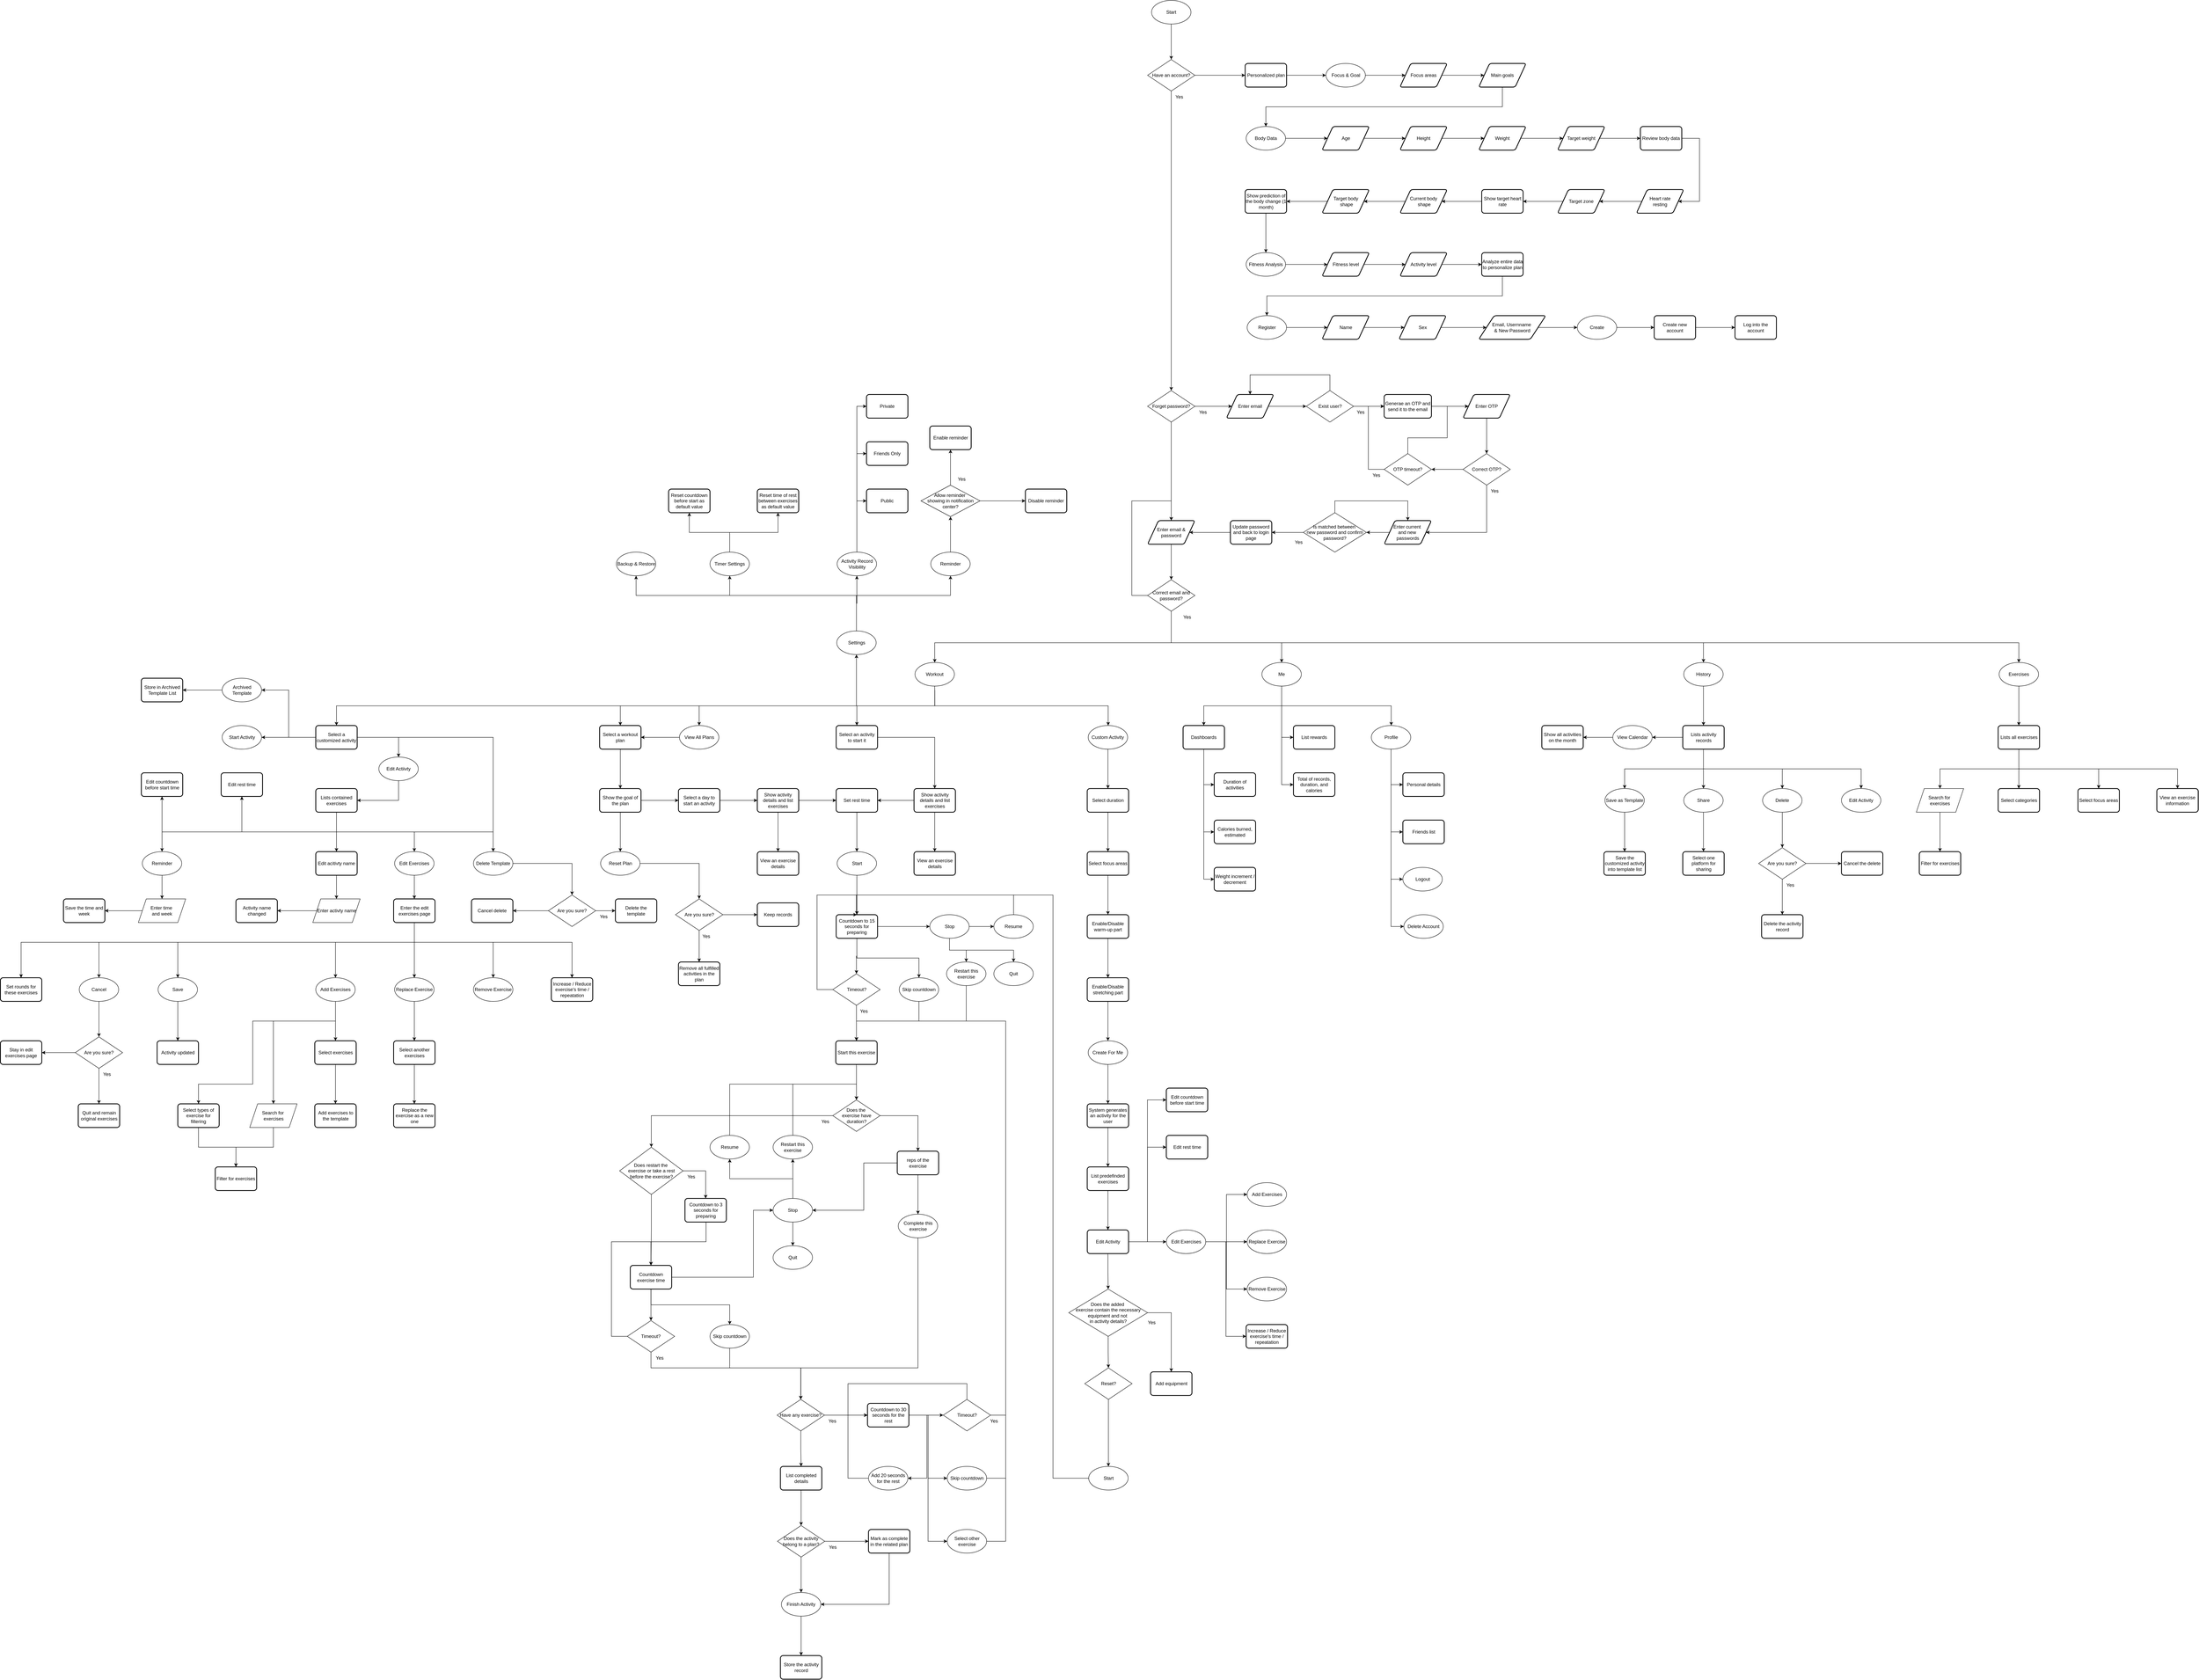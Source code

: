 <mxfile version="25.0.3">
  <diagram id="C5RBs43oDa-KdzZeNtuy" name="Page-1">
    <mxGraphModel dx="5668" dy="2344" grid="1" gridSize="10" guides="1" tooltips="1" connect="1" arrows="1" fold="1" page="0" pageScale="1" pageWidth="827" pageHeight="1169" math="0" shadow="0">
      <root>
        <mxCell id="WIyWlLk6GJQsqaUBKTNV-0" />
        <mxCell id="WIyWlLk6GJQsqaUBKTNV-1" parent="WIyWlLk6GJQsqaUBKTNV-0" />
        <mxCell id="SVj_ImnCiF0Z3f6JG-8--5" style="edgeStyle=orthogonalEdgeStyle;rounded=0;orthogonalLoop=1;jettySize=auto;html=1;entryX=0.5;entryY=0;entryDx=0;entryDy=0;" parent="WIyWlLk6GJQsqaUBKTNV-1" source="SVj_ImnCiF0Z3f6JG-8--1" target="SVj_ImnCiF0Z3f6JG-8--4" edge="1">
          <mxGeometry relative="1" as="geometry" />
        </mxCell>
        <mxCell id="SVj_ImnCiF0Z3f6JG-8--1" value="Start" style="ellipse;whiteSpace=wrap;html=1;" parent="WIyWlLk6GJQsqaUBKTNV-1" vertex="1">
          <mxGeometry x="370" y="-550" width="100" height="60" as="geometry" />
        </mxCell>
        <mxCell id="Et6g0hdaHgyCoAxKv0Ry-1" style="edgeStyle=orthogonalEdgeStyle;rounded=0;orthogonalLoop=1;jettySize=auto;html=1;entryX=0.5;entryY=0;entryDx=0;entryDy=0;" parent="WIyWlLk6GJQsqaUBKTNV-1" source="SVj_ImnCiF0Z3f6JG-8--2" target="SVj_ImnCiF0Z3f6JG-8--17" edge="1">
          <mxGeometry relative="1" as="geometry" />
        </mxCell>
        <mxCell id="SVj_ImnCiF0Z3f6JG-8--2" value="Enter email &amp;amp; password" style="shape=parallelogram;html=1;strokeWidth=2;perimeter=parallelogramPerimeter;whiteSpace=wrap;rounded=1;arcSize=12;size=0.23;" parent="WIyWlLk6GJQsqaUBKTNV-1" vertex="1">
          <mxGeometry x="360" y="770" width="120" height="60" as="geometry" />
        </mxCell>
        <mxCell id="SVj_ImnCiF0Z3f6JG-8--20" style="edgeStyle=orthogonalEdgeStyle;rounded=0;orthogonalLoop=1;jettySize=auto;html=1;entryX=0.5;entryY=0;entryDx=0;entryDy=0;" parent="WIyWlLk6GJQsqaUBKTNV-1" source="SVj_ImnCiF0Z3f6JG-8--4" target="SVj_ImnCiF0Z3f6JG-8--10" edge="1">
          <mxGeometry relative="1" as="geometry" />
        </mxCell>
        <mxCell id="Rc0GJnOJ3eFTBwmHSqCN-30" style="edgeStyle=orthogonalEdgeStyle;rounded=0;orthogonalLoop=1;jettySize=auto;html=1;entryX=0;entryY=0.5;entryDx=0;entryDy=0;" parent="WIyWlLk6GJQsqaUBKTNV-1" source="SVj_ImnCiF0Z3f6JG-8--4" target="3jpxUpLw5Qgpz7TmpxWC-13" edge="1">
          <mxGeometry relative="1" as="geometry" />
        </mxCell>
        <mxCell id="SVj_ImnCiF0Z3f6JG-8--4" value="Have an account?" style="rhombus;whiteSpace=wrap;html=1;" parent="WIyWlLk6GJQsqaUBKTNV-1" vertex="1">
          <mxGeometry x="360" y="-400" width="120" height="80" as="geometry" />
        </mxCell>
        <mxCell id="SVj_ImnCiF0Z3f6JG-8--31" style="edgeStyle=orthogonalEdgeStyle;rounded=0;orthogonalLoop=1;jettySize=auto;html=1;entryX=0;entryY=0.5;entryDx=0;entryDy=0;" parent="WIyWlLk6GJQsqaUBKTNV-1" source="SVj_ImnCiF0Z3f6JG-8--10" target="SVj_ImnCiF0Z3f6JG-8--11" edge="1">
          <mxGeometry relative="1" as="geometry" />
        </mxCell>
        <mxCell id="Et6g0hdaHgyCoAxKv0Ry-3" style="edgeStyle=orthogonalEdgeStyle;rounded=0;orthogonalLoop=1;jettySize=auto;html=1;entryX=0.5;entryY=0;entryDx=0;entryDy=0;" parent="WIyWlLk6GJQsqaUBKTNV-1" source="SVj_ImnCiF0Z3f6JG-8--10" target="SVj_ImnCiF0Z3f6JG-8--2" edge="1">
          <mxGeometry relative="1" as="geometry" />
        </mxCell>
        <mxCell id="SVj_ImnCiF0Z3f6JG-8--10" value="Forget password?" style="rhombus;whiteSpace=wrap;html=1;" parent="WIyWlLk6GJQsqaUBKTNV-1" vertex="1">
          <mxGeometry x="360" y="440" width="120" height="80" as="geometry" />
        </mxCell>
        <mxCell id="SVj_ImnCiF0Z3f6JG-8--30" style="edgeStyle=orthogonalEdgeStyle;rounded=0;orthogonalLoop=1;jettySize=auto;html=1;entryX=0;entryY=0.5;entryDx=0;entryDy=0;" parent="WIyWlLk6GJQsqaUBKTNV-1" source="SVj_ImnCiF0Z3f6JG-8--11" target="SVj_ImnCiF0Z3f6JG-8--15" edge="1">
          <mxGeometry relative="1" as="geometry" />
        </mxCell>
        <mxCell id="SVj_ImnCiF0Z3f6JG-8--11" value="Enter email" style="shape=parallelogram;html=1;strokeWidth=2;perimeter=parallelogramPerimeter;whiteSpace=wrap;rounded=1;arcSize=12;size=0.23;" parent="WIyWlLk6GJQsqaUBKTNV-1" vertex="1">
          <mxGeometry x="560" y="450" width="120" height="60" as="geometry" />
        </mxCell>
        <mxCell id="SVj_ImnCiF0Z3f6JG-8--44" style="edgeStyle=orthogonalEdgeStyle;rounded=0;orthogonalLoop=1;jettySize=auto;html=1;entryX=0;entryY=0.5;entryDx=0;entryDy=0;" parent="WIyWlLk6GJQsqaUBKTNV-1" source="SVj_ImnCiF0Z3f6JG-8--12" target="SVj_ImnCiF0Z3f6JG-8--13" edge="1">
          <mxGeometry relative="1" as="geometry" />
        </mxCell>
        <mxCell id="SVj_ImnCiF0Z3f6JG-8--12" value="Generae an OTP and send it to the email" style="rounded=1;whiteSpace=wrap;html=1;absoluteArcSize=1;arcSize=14;strokeWidth=2;" parent="WIyWlLk6GJQsqaUBKTNV-1" vertex="1">
          <mxGeometry x="960" y="450" width="120" height="60" as="geometry" />
        </mxCell>
        <mxCell id="SVj_ImnCiF0Z3f6JG-8--45" style="edgeStyle=orthogonalEdgeStyle;rounded=0;orthogonalLoop=1;jettySize=auto;html=1;entryX=0.5;entryY=0;entryDx=0;entryDy=0;" parent="WIyWlLk6GJQsqaUBKTNV-1" source="SVj_ImnCiF0Z3f6JG-8--13" target="SVj_ImnCiF0Z3f6JG-8--14" edge="1">
          <mxGeometry relative="1" as="geometry" />
        </mxCell>
        <mxCell id="SVj_ImnCiF0Z3f6JG-8--13" value="Enter OTP" style="shape=parallelogram;html=1;strokeWidth=2;perimeter=parallelogramPerimeter;whiteSpace=wrap;rounded=1;arcSize=12;size=0.23;" parent="WIyWlLk6GJQsqaUBKTNV-1" vertex="1">
          <mxGeometry x="1160" y="450" width="120" height="60" as="geometry" />
        </mxCell>
        <mxCell id="SVj_ImnCiF0Z3f6JG-8--47" style="edgeStyle=orthogonalEdgeStyle;rounded=0;orthogonalLoop=1;jettySize=auto;html=1;entryX=1;entryY=0.5;entryDx=0;entryDy=0;" parent="WIyWlLk6GJQsqaUBKTNV-1" source="SVj_ImnCiF0Z3f6JG-8--14" target="SVj_ImnCiF0Z3f6JG-8--38" edge="1">
          <mxGeometry relative="1" as="geometry" />
        </mxCell>
        <mxCell id="SVj_ImnCiF0Z3f6JG-8--48" style="edgeStyle=orthogonalEdgeStyle;rounded=0;orthogonalLoop=1;jettySize=auto;html=1;entryX=1;entryY=0.5;entryDx=0;entryDy=0;" parent="WIyWlLk6GJQsqaUBKTNV-1" source="SVj_ImnCiF0Z3f6JG-8--14" target="SVj_ImnCiF0Z3f6JG-8--37" edge="1">
          <mxGeometry relative="1" as="geometry">
            <Array as="points">
              <mxPoint x="1220" y="800" />
            </Array>
          </mxGeometry>
        </mxCell>
        <mxCell id="SVj_ImnCiF0Z3f6JG-8--14" value="Correct OTP?" style="rhombus;whiteSpace=wrap;html=1;" parent="WIyWlLk6GJQsqaUBKTNV-1" vertex="1">
          <mxGeometry x="1160" y="600" width="120" height="80" as="geometry" />
        </mxCell>
        <mxCell id="SVj_ImnCiF0Z3f6JG-8--32" style="edgeStyle=orthogonalEdgeStyle;rounded=0;orthogonalLoop=1;jettySize=auto;html=1;entryX=0.5;entryY=0;entryDx=0;entryDy=0;" parent="WIyWlLk6GJQsqaUBKTNV-1" source="SVj_ImnCiF0Z3f6JG-8--15" target="SVj_ImnCiF0Z3f6JG-8--11" edge="1">
          <mxGeometry relative="1" as="geometry">
            <Array as="points">
              <mxPoint x="823" y="400" />
              <mxPoint x="620" y="400" />
            </Array>
          </mxGeometry>
        </mxCell>
        <mxCell id="SVj_ImnCiF0Z3f6JG-8--33" style="edgeStyle=orthogonalEdgeStyle;rounded=0;orthogonalLoop=1;jettySize=auto;html=1;entryX=0;entryY=0.5;entryDx=0;entryDy=0;" parent="WIyWlLk6GJQsqaUBKTNV-1" source="SVj_ImnCiF0Z3f6JG-8--15" target="SVj_ImnCiF0Z3f6JG-8--12" edge="1">
          <mxGeometry relative="1" as="geometry" />
        </mxCell>
        <mxCell id="SVj_ImnCiF0Z3f6JG-8--15" value="Exist user?" style="rhombus;whiteSpace=wrap;html=1;" parent="WIyWlLk6GJQsqaUBKTNV-1" vertex="1">
          <mxGeometry x="762.5" y="440" width="120" height="80" as="geometry" />
        </mxCell>
        <mxCell id="Et6g0hdaHgyCoAxKv0Ry-70" style="edgeStyle=orthogonalEdgeStyle;rounded=0;orthogonalLoop=1;jettySize=auto;html=1;entryX=0.5;entryY=0;entryDx=0;entryDy=0;" parent="WIyWlLk6GJQsqaUBKTNV-1" source="SVj_ImnCiF0Z3f6JG-8--17" target="SVj_ImnCiF0Z3f6JG-8--2" edge="1">
          <mxGeometry relative="1" as="geometry">
            <Array as="points">
              <mxPoint x="320" y="960" />
              <mxPoint x="320" y="720" />
              <mxPoint x="420" y="720" />
            </Array>
          </mxGeometry>
        </mxCell>
        <mxCell id="-9EHDnngKA-T_bSgZqJ4-3" style="edgeStyle=orthogonalEdgeStyle;rounded=0;orthogonalLoop=1;jettySize=auto;html=1;entryX=0.5;entryY=0;entryDx=0;entryDy=0;" parent="WIyWlLk6GJQsqaUBKTNV-1" source="SVj_ImnCiF0Z3f6JG-8--17" target="Et6g0hdaHgyCoAxKv0Ry-7" edge="1">
          <mxGeometry relative="1" as="geometry">
            <Array as="points">
              <mxPoint x="420" y="1080" />
              <mxPoint x="-180" y="1080" />
            </Array>
          </mxGeometry>
        </mxCell>
        <mxCell id="-9EHDnngKA-T_bSgZqJ4-4" style="edgeStyle=orthogonalEdgeStyle;rounded=0;orthogonalLoop=1;jettySize=auto;html=1;entryX=0.5;entryY=0;entryDx=0;entryDy=0;" parent="WIyWlLk6GJQsqaUBKTNV-1" source="SVj_ImnCiF0Z3f6JG-8--17" target="Et6g0hdaHgyCoAxKv0Ry-8" edge="1">
          <mxGeometry relative="1" as="geometry">
            <Array as="points">
              <mxPoint x="420" y="1080" />
              <mxPoint x="700" y="1080" />
            </Array>
          </mxGeometry>
        </mxCell>
        <mxCell id="-9EHDnngKA-T_bSgZqJ4-5" style="edgeStyle=orthogonalEdgeStyle;rounded=0;orthogonalLoop=1;jettySize=auto;html=1;entryX=0.5;entryY=0;entryDx=0;entryDy=0;" parent="WIyWlLk6GJQsqaUBKTNV-1" source="SVj_ImnCiF0Z3f6JG-8--17" target="Et6g0hdaHgyCoAxKv0Ry-11" edge="1">
          <mxGeometry relative="1" as="geometry">
            <Array as="points">
              <mxPoint x="420" y="1080" />
              <mxPoint x="1770" y="1080" />
            </Array>
          </mxGeometry>
        </mxCell>
        <mxCell id="-9EHDnngKA-T_bSgZqJ4-6" style="edgeStyle=orthogonalEdgeStyle;rounded=0;orthogonalLoop=1;jettySize=auto;html=1;entryX=0.5;entryY=0;entryDx=0;entryDy=0;" parent="WIyWlLk6GJQsqaUBKTNV-1" source="SVj_ImnCiF0Z3f6JG-8--17" target="SVj_ImnCiF0Z3f6JG-8--19" edge="1">
          <mxGeometry relative="1" as="geometry">
            <Array as="points">
              <mxPoint x="420" y="1080" />
              <mxPoint x="2570" y="1080" />
            </Array>
          </mxGeometry>
        </mxCell>
        <mxCell id="SVj_ImnCiF0Z3f6JG-8--17" value="Correct email and password?" style="rhombus;whiteSpace=wrap;html=1;" parent="WIyWlLk6GJQsqaUBKTNV-1" vertex="1">
          <mxGeometry x="360" y="920" width="120" height="80" as="geometry" />
        </mxCell>
        <mxCell id="9m_Jf4qj63COf6vGvNTV-93" style="edgeStyle=orthogonalEdgeStyle;rounded=0;orthogonalLoop=1;jettySize=auto;html=1;entryX=0.5;entryY=0;entryDx=0;entryDy=0;" parent="WIyWlLk6GJQsqaUBKTNV-1" source="SVj_ImnCiF0Z3f6JG-8--19" target="4sd38DQCexwUayetDgpN-0" edge="1">
          <mxGeometry relative="1" as="geometry" />
        </mxCell>
        <mxCell id="SVj_ImnCiF0Z3f6JG-8--19" value="Exercises" style="ellipse;whiteSpace=wrap;html=1;" parent="WIyWlLk6GJQsqaUBKTNV-1" vertex="1">
          <mxGeometry x="2520" y="1130" width="100" height="60" as="geometry" />
        </mxCell>
        <mxCell id="SVj_ImnCiF0Z3f6JG-8--53" style="edgeStyle=orthogonalEdgeStyle;rounded=0;orthogonalLoop=1;jettySize=auto;html=1;entryX=1;entryY=0.5;entryDx=0;entryDy=0;" parent="WIyWlLk6GJQsqaUBKTNV-1" source="SVj_ImnCiF0Z3f6JG-8--37" target="SVj_ImnCiF0Z3f6JG-8--40" edge="1">
          <mxGeometry relative="1" as="geometry" />
        </mxCell>
        <mxCell id="SVj_ImnCiF0Z3f6JG-8--37" value="Enter current&amp;nbsp;&lt;div&gt;and new&amp;nbsp;&lt;/div&gt;&lt;div&gt;passwords&lt;/div&gt;" style="shape=parallelogram;html=1;strokeWidth=2;perimeter=parallelogramPerimeter;whiteSpace=wrap;rounded=1;arcSize=12;size=0.23;" parent="WIyWlLk6GJQsqaUBKTNV-1" vertex="1">
          <mxGeometry x="960" y="770" width="120" height="60" as="geometry" />
        </mxCell>
        <mxCell id="SVj_ImnCiF0Z3f6JG-8--51" style="edgeStyle=orthogonalEdgeStyle;rounded=0;orthogonalLoop=1;jettySize=auto;html=1;entryX=0;entryY=0.5;entryDx=0;entryDy=0;" parent="WIyWlLk6GJQsqaUBKTNV-1" source="SVj_ImnCiF0Z3f6JG-8--38" target="SVj_ImnCiF0Z3f6JG-8--13" edge="1">
          <mxGeometry relative="1" as="geometry">
            <Array as="points">
              <mxPoint x="1020" y="560" />
              <mxPoint x="1120" y="560" />
              <mxPoint x="1120" y="480" />
            </Array>
          </mxGeometry>
        </mxCell>
        <mxCell id="SVj_ImnCiF0Z3f6JG-8--52" style="edgeStyle=orthogonalEdgeStyle;rounded=0;orthogonalLoop=1;jettySize=auto;html=1;entryX=0;entryY=0.5;entryDx=0;entryDy=0;" parent="WIyWlLk6GJQsqaUBKTNV-1" source="SVj_ImnCiF0Z3f6JG-8--38" target="SVj_ImnCiF0Z3f6JG-8--12" edge="1">
          <mxGeometry relative="1" as="geometry">
            <Array as="points">
              <mxPoint x="920" y="640" />
              <mxPoint x="920" y="480" />
            </Array>
          </mxGeometry>
        </mxCell>
        <mxCell id="SVj_ImnCiF0Z3f6JG-8--38" value="OTP timeout?" style="rhombus;whiteSpace=wrap;html=1;" parent="WIyWlLk6GJQsqaUBKTNV-1" vertex="1">
          <mxGeometry x="960" y="600" width="120" height="80" as="geometry" />
        </mxCell>
        <mxCell id="Et6g0hdaHgyCoAxKv0Ry-6" style="edgeStyle=orthogonalEdgeStyle;rounded=0;orthogonalLoop=1;jettySize=auto;html=1;entryX=0.5;entryY=0;entryDx=0;entryDy=0;" parent="WIyWlLk6GJQsqaUBKTNV-1" source="SVj_ImnCiF0Z3f6JG-8--40" target="SVj_ImnCiF0Z3f6JG-8--37" edge="1">
          <mxGeometry relative="1" as="geometry">
            <Array as="points">
              <mxPoint x="835" y="720" />
              <mxPoint x="1020" y="720" />
            </Array>
          </mxGeometry>
        </mxCell>
        <mxCell id="-9EHDnngKA-T_bSgZqJ4-8" style="edgeStyle=orthogonalEdgeStyle;rounded=0;orthogonalLoop=1;jettySize=auto;html=1;entryX=1;entryY=0.5;entryDx=0;entryDy=0;" parent="WIyWlLk6GJQsqaUBKTNV-1" source="SVj_ImnCiF0Z3f6JG-8--40" target="-9EHDnngKA-T_bSgZqJ4-7" edge="1">
          <mxGeometry relative="1" as="geometry" />
        </mxCell>
        <mxCell id="SVj_ImnCiF0Z3f6JG-8--40" value="Is matched between&amp;nbsp;&lt;div&gt;new password and confirm password?&lt;/div&gt;" style="rhombus;whiteSpace=wrap;html=1;" parent="WIyWlLk6GJQsqaUBKTNV-1" vertex="1">
          <mxGeometry x="755" y="750" width="160" height="100" as="geometry" />
        </mxCell>
        <mxCell id="SVj_ImnCiF0Z3f6JG-8--46" value="Yes" style="text;html=1;align=center;verticalAlign=middle;resizable=0;points=[];autosize=1;strokeColor=none;fillColor=none;" parent="WIyWlLk6GJQsqaUBKTNV-1" vertex="1">
          <mxGeometry x="880" y="480" width="40" height="30" as="geometry" />
        </mxCell>
        <mxCell id="SVj_ImnCiF0Z3f6JG-8--49" value="Yes" style="text;html=1;align=center;verticalAlign=middle;resizable=0;points=[];autosize=1;strokeColor=none;fillColor=none;" parent="WIyWlLk6GJQsqaUBKTNV-1" vertex="1">
          <mxGeometry x="1220" y="680" width="40" height="30" as="geometry" />
        </mxCell>
        <mxCell id="SVj_ImnCiF0Z3f6JG-8--50" value="Yes" style="text;html=1;align=center;verticalAlign=middle;resizable=0;points=[];autosize=1;strokeColor=none;fillColor=none;" parent="WIyWlLk6GJQsqaUBKTNV-1" vertex="1">
          <mxGeometry x="920" y="640" width="40" height="30" as="geometry" />
        </mxCell>
        <mxCell id="Et6g0hdaHgyCoAxKv0Ry-4" value="Yes" style="text;html=1;align=center;verticalAlign=middle;resizable=0;points=[];autosize=1;strokeColor=none;fillColor=none;" parent="WIyWlLk6GJQsqaUBKTNV-1" vertex="1">
          <mxGeometry x="480" y="480" width="40" height="30" as="geometry" />
        </mxCell>
        <mxCell id="Et6g0hdaHgyCoAxKv0Ry-5" value="Yes" style="text;html=1;align=center;verticalAlign=middle;resizable=0;points=[];autosize=1;strokeColor=none;fillColor=none;" parent="WIyWlLk6GJQsqaUBKTNV-1" vertex="1">
          <mxGeometry x="722.5" y="810" width="40" height="30" as="geometry" />
        </mxCell>
        <mxCell id="Et6g0hdaHgyCoAxKv0Ry-185" style="edgeStyle=orthogonalEdgeStyle;rounded=0;orthogonalLoop=1;jettySize=auto;html=1;entryX=0.5;entryY=0;entryDx=0;entryDy=0;" parent="WIyWlLk6GJQsqaUBKTNV-1" source="Et6g0hdaHgyCoAxKv0Ry-7" target="Et6g0hdaHgyCoAxKv0Ry-30" edge="1">
          <mxGeometry relative="1" as="geometry">
            <Array as="points">
              <mxPoint x="-180" y="1240" />
              <mxPoint x="-378" y="1240" />
            </Array>
          </mxGeometry>
        </mxCell>
        <mxCell id="Et6g0hdaHgyCoAxKv0Ry-186" style="edgeStyle=orthogonalEdgeStyle;rounded=0;orthogonalLoop=1;jettySize=auto;html=1;entryX=0.5;entryY=0;entryDx=0;entryDy=0;" parent="WIyWlLk6GJQsqaUBKTNV-1" source="Et6g0hdaHgyCoAxKv0Ry-7" target="Et6g0hdaHgyCoAxKv0Ry-36" edge="1">
          <mxGeometry relative="1" as="geometry">
            <Array as="points">
              <mxPoint x="-180" y="1240" />
              <mxPoint x="260" y="1240" />
              <mxPoint x="260" y="1290" />
            </Array>
          </mxGeometry>
        </mxCell>
        <mxCell id="9m_Jf4qj63COf6vGvNTV-1" style="edgeStyle=orthogonalEdgeStyle;rounded=0;orthogonalLoop=1;jettySize=auto;html=1;entryX=0.5;entryY=0;entryDx=0;entryDy=0;" parent="WIyWlLk6GJQsqaUBKTNV-1" target="KPA3tn2D4VnPeO23ewW8-26" edge="1">
          <mxGeometry relative="1" as="geometry">
            <mxPoint x="-179.75" y="1200" as="sourcePoint" />
            <mxPoint x="-859.75" y="1300" as="targetPoint" />
            <Array as="points">
              <mxPoint x="-180" y="1240" />
              <mxPoint x="-1697" y="1240" />
            </Array>
          </mxGeometry>
        </mxCell>
        <mxCell id="9m_Jf4qj63COf6vGvNTV-54" style="edgeStyle=orthogonalEdgeStyle;rounded=0;orthogonalLoop=1;jettySize=auto;html=1;entryX=0.5;entryY=1;entryDx=0;entryDy=0;" parent="WIyWlLk6GJQsqaUBKTNV-1" source="Et6g0hdaHgyCoAxKv0Ry-7" target="Et6g0hdaHgyCoAxKv0Ry-9" edge="1">
          <mxGeometry relative="1" as="geometry">
            <Array as="points">
              <mxPoint x="-180" y="1240" />
              <mxPoint x="-378" y="1240" />
            </Array>
          </mxGeometry>
        </mxCell>
        <mxCell id="-9EHDnngKA-T_bSgZqJ4-35" style="edgeStyle=orthogonalEdgeStyle;rounded=0;orthogonalLoop=1;jettySize=auto;html=1;entryX=0.5;entryY=0;entryDx=0;entryDy=0;" parent="WIyWlLk6GJQsqaUBKTNV-1" source="Et6g0hdaHgyCoAxKv0Ry-7" target="-9EHDnngKA-T_bSgZqJ4-15" edge="1">
          <mxGeometry relative="1" as="geometry">
            <Array as="points">
              <mxPoint x="-180" y="1240" />
              <mxPoint x="-977" y="1240" />
            </Array>
          </mxGeometry>
        </mxCell>
        <mxCell id="KPA3tn2D4VnPeO23ewW8-9" style="edgeStyle=orthogonalEdgeStyle;rounded=0;orthogonalLoop=1;jettySize=auto;html=1;entryX=0.5;entryY=0;entryDx=0;entryDy=0;" parent="WIyWlLk6GJQsqaUBKTNV-1" source="Et6g0hdaHgyCoAxKv0Ry-7" target="KPA3tn2D4VnPeO23ewW8-11" edge="1">
          <mxGeometry relative="1" as="geometry">
            <mxPoint x="-777.5" y="1290" as="targetPoint" />
            <Array as="points">
              <mxPoint x="-180" y="1240" />
              <mxPoint x="-777" y="1240" />
            </Array>
          </mxGeometry>
        </mxCell>
        <mxCell id="Et6g0hdaHgyCoAxKv0Ry-7" value="Workout" style="ellipse;whiteSpace=wrap;html=1;" parent="WIyWlLk6GJQsqaUBKTNV-1" vertex="1">
          <mxGeometry x="-230" y="1130" width="100" height="60" as="geometry" />
        </mxCell>
        <mxCell id="Et6g0hdaHgyCoAxKv0Ry-20" style="edgeStyle=orthogonalEdgeStyle;rounded=0;orthogonalLoop=1;jettySize=auto;html=1;entryX=0;entryY=0.5;entryDx=0;entryDy=0;" parent="WIyWlLk6GJQsqaUBKTNV-1" source="Et6g0hdaHgyCoAxKv0Ry-8" target="Et6g0hdaHgyCoAxKv0Ry-16" edge="1">
          <mxGeometry relative="1" as="geometry" />
        </mxCell>
        <mxCell id="Et6g0hdaHgyCoAxKv0Ry-21" style="edgeStyle=orthogonalEdgeStyle;rounded=0;orthogonalLoop=1;jettySize=auto;html=1;entryX=0;entryY=0.5;entryDx=0;entryDy=0;" parent="WIyWlLk6GJQsqaUBKTNV-1" source="Et6g0hdaHgyCoAxKv0Ry-8" target="Et6g0hdaHgyCoAxKv0Ry-17" edge="1">
          <mxGeometry relative="1" as="geometry" />
        </mxCell>
        <mxCell id="Et6g0hdaHgyCoAxKv0Ry-22" style="edgeStyle=orthogonalEdgeStyle;rounded=0;orthogonalLoop=1;jettySize=auto;html=1;entryX=0.5;entryY=0;entryDx=0;entryDy=0;" parent="WIyWlLk6GJQsqaUBKTNV-1" source="Et6g0hdaHgyCoAxKv0Ry-8" target="Et6g0hdaHgyCoAxKv0Ry-12" edge="1">
          <mxGeometry relative="1" as="geometry">
            <Array as="points">
              <mxPoint x="700" y="1240" />
              <mxPoint x="503" y="1240" />
            </Array>
          </mxGeometry>
        </mxCell>
        <mxCell id="Et6g0hdaHgyCoAxKv0Ry-23" style="edgeStyle=orthogonalEdgeStyle;rounded=0;orthogonalLoop=1;jettySize=auto;html=1;entryX=0.5;entryY=0;entryDx=0;entryDy=0;" parent="WIyWlLk6GJQsqaUBKTNV-1" source="Et6g0hdaHgyCoAxKv0Ry-8" target="Et6g0hdaHgyCoAxKv0Ry-10" edge="1">
          <mxGeometry relative="1" as="geometry">
            <mxPoint x="1020" y="1280" as="targetPoint" />
            <Array as="points">
              <mxPoint x="700" y="1240" />
              <mxPoint x="978" y="1240" />
              <mxPoint x="978" y="1290" />
            </Array>
          </mxGeometry>
        </mxCell>
        <mxCell id="Et6g0hdaHgyCoAxKv0Ry-8" value="Me" style="ellipse;whiteSpace=wrap;html=1;" parent="WIyWlLk6GJQsqaUBKTNV-1" vertex="1">
          <mxGeometry x="650" y="1130" width="100" height="60" as="geometry" />
        </mxCell>
        <mxCell id="9m_Jf4qj63COf6vGvNTV-78" style="edgeStyle=orthogonalEdgeStyle;rounded=0;orthogonalLoop=1;jettySize=auto;html=1;entryX=0.5;entryY=1;entryDx=0;entryDy=0;" parent="WIyWlLk6GJQsqaUBKTNV-1" source="Et6g0hdaHgyCoAxKv0Ry-9" target="9m_Jf4qj63COf6vGvNTV-81" edge="1">
          <mxGeometry relative="1" as="geometry">
            <mxPoint x="-180" y="910" as="targetPoint" />
            <Array as="points">
              <mxPoint x="-378" y="960" />
              <mxPoint x="-140" y="960" />
            </Array>
          </mxGeometry>
        </mxCell>
        <mxCell id="9m_Jf4qj63COf6vGvNTV-87" style="edgeStyle=orthogonalEdgeStyle;rounded=0;orthogonalLoop=1;jettySize=auto;html=1;entryX=0.5;entryY=1;entryDx=0;entryDy=0;" parent="WIyWlLk6GJQsqaUBKTNV-1" source="Et6g0hdaHgyCoAxKv0Ry-9" target="9m_Jf4qj63COf6vGvNTV-86" edge="1">
          <mxGeometry relative="1" as="geometry">
            <Array as="points">
              <mxPoint x="-378" y="960" />
              <mxPoint x="-700" y="960" />
            </Array>
          </mxGeometry>
        </mxCell>
        <mxCell id="CxrYR1vVIPV8NgFMnpq2-9" style="edgeStyle=orthogonalEdgeStyle;rounded=0;orthogonalLoop=1;jettySize=auto;html=1;entryX=0.5;entryY=1;entryDx=0;entryDy=0;" parent="WIyWlLk6GJQsqaUBKTNV-1" source="Et6g0hdaHgyCoAxKv0Ry-9" target="CxrYR1vVIPV8NgFMnpq2-8" edge="1">
          <mxGeometry relative="1" as="geometry">
            <Array as="points">
              <mxPoint x="-378" y="960" />
              <mxPoint x="-937" y="960" />
            </Array>
          </mxGeometry>
        </mxCell>
        <mxCell id="3jpxUpLw5Qgpz7TmpxWC-2" style="edgeStyle=orthogonalEdgeStyle;rounded=0;orthogonalLoop=1;jettySize=auto;html=1;entryX=0.5;entryY=1;entryDx=0;entryDy=0;" parent="WIyWlLk6GJQsqaUBKTNV-1" source="Et6g0hdaHgyCoAxKv0Ry-9" target="3jpxUpLw5Qgpz7TmpxWC-1" edge="1">
          <mxGeometry relative="1" as="geometry" />
        </mxCell>
        <mxCell id="Et6g0hdaHgyCoAxKv0Ry-9" value="Settings" style="ellipse;whiteSpace=wrap;html=1;" parent="WIyWlLk6GJQsqaUBKTNV-1" vertex="1">
          <mxGeometry x="-428.5" y="1050" width="100" height="60" as="geometry" />
        </mxCell>
        <mxCell id="Et6g0hdaHgyCoAxKv0Ry-24" style="edgeStyle=orthogonalEdgeStyle;rounded=0;orthogonalLoop=1;jettySize=auto;html=1;entryX=0;entryY=0.5;entryDx=0;entryDy=0;" parent="WIyWlLk6GJQsqaUBKTNV-1" source="Et6g0hdaHgyCoAxKv0Ry-10" target="Et6g0hdaHgyCoAxKv0Ry-18" edge="1">
          <mxGeometry relative="1" as="geometry" />
        </mxCell>
        <mxCell id="Et6g0hdaHgyCoAxKv0Ry-25" style="edgeStyle=orthogonalEdgeStyle;rounded=0;orthogonalLoop=1;jettySize=auto;html=1;entryX=0;entryY=0.5;entryDx=0;entryDy=0;" parent="WIyWlLk6GJQsqaUBKTNV-1" source="Et6g0hdaHgyCoAxKv0Ry-10" target="Et6g0hdaHgyCoAxKv0Ry-19" edge="1">
          <mxGeometry relative="1" as="geometry" />
        </mxCell>
        <mxCell id="Et6g0hdaHgyCoAxKv0Ry-41" style="edgeStyle=orthogonalEdgeStyle;rounded=0;orthogonalLoop=1;jettySize=auto;html=1;entryX=0;entryY=0.5;entryDx=0;entryDy=0;" parent="WIyWlLk6GJQsqaUBKTNV-1" source="Et6g0hdaHgyCoAxKv0Ry-10" target="Et6g0hdaHgyCoAxKv0Ry-40" edge="1">
          <mxGeometry relative="1" as="geometry" />
        </mxCell>
        <mxCell id="CxrYR1vVIPV8NgFMnpq2-7" style="edgeStyle=orthogonalEdgeStyle;rounded=0;orthogonalLoop=1;jettySize=auto;html=1;entryX=0;entryY=0.5;entryDx=0;entryDy=0;" parent="WIyWlLk6GJQsqaUBKTNV-1" source="Et6g0hdaHgyCoAxKv0Ry-10" target="CxrYR1vVIPV8NgFMnpq2-6" edge="1">
          <mxGeometry relative="1" as="geometry" />
        </mxCell>
        <mxCell id="Et6g0hdaHgyCoAxKv0Ry-10" value="Profile" style="ellipse;whiteSpace=wrap;html=1;" parent="WIyWlLk6GJQsqaUBKTNV-1" vertex="1">
          <mxGeometry x="927.5" y="1290" width="100" height="60" as="geometry" />
        </mxCell>
        <mxCell id="Et6g0hdaHgyCoAxKv0Ry-222" style="edgeStyle=orthogonalEdgeStyle;rounded=0;orthogonalLoop=1;jettySize=auto;html=1;entryX=0.5;entryY=0;entryDx=0;entryDy=0;" parent="WIyWlLk6GJQsqaUBKTNV-1" source="Et6g0hdaHgyCoAxKv0Ry-11" target="Et6g0hdaHgyCoAxKv0Ry-206" edge="1">
          <mxGeometry relative="1" as="geometry" />
        </mxCell>
        <mxCell id="Et6g0hdaHgyCoAxKv0Ry-11" value="History" style="ellipse;whiteSpace=wrap;html=1;" parent="WIyWlLk6GJQsqaUBKTNV-1" vertex="1">
          <mxGeometry x="1720" y="1130" width="100" height="60" as="geometry" />
        </mxCell>
        <mxCell id="Et6g0hdaHgyCoAxKv0Ry-26" style="edgeStyle=orthogonalEdgeStyle;rounded=0;orthogonalLoop=1;jettySize=auto;html=1;entryX=0;entryY=0.5;entryDx=0;entryDy=0;" parent="WIyWlLk6GJQsqaUBKTNV-1" source="Et6g0hdaHgyCoAxKv0Ry-12" target="Et6g0hdaHgyCoAxKv0Ry-13" edge="1">
          <mxGeometry relative="1" as="geometry" />
        </mxCell>
        <mxCell id="Et6g0hdaHgyCoAxKv0Ry-27" style="edgeStyle=orthogonalEdgeStyle;rounded=0;orthogonalLoop=1;jettySize=auto;html=1;entryX=0;entryY=0.5;entryDx=0;entryDy=0;" parent="WIyWlLk6GJQsqaUBKTNV-1" source="Et6g0hdaHgyCoAxKv0Ry-12" target="Et6g0hdaHgyCoAxKv0Ry-14" edge="1">
          <mxGeometry relative="1" as="geometry" />
        </mxCell>
        <mxCell id="Et6g0hdaHgyCoAxKv0Ry-28" style="edgeStyle=orthogonalEdgeStyle;rounded=0;orthogonalLoop=1;jettySize=auto;html=1;entryX=0;entryY=0.5;entryDx=0;entryDy=0;" parent="WIyWlLk6GJQsqaUBKTNV-1" source="Et6g0hdaHgyCoAxKv0Ry-12" target="Et6g0hdaHgyCoAxKv0Ry-15" edge="1">
          <mxGeometry relative="1" as="geometry" />
        </mxCell>
        <mxCell id="Et6g0hdaHgyCoAxKv0Ry-12" value="Dashboards" style="rounded=1;whiteSpace=wrap;html=1;absoluteArcSize=1;arcSize=14;strokeWidth=2;" parent="WIyWlLk6GJQsqaUBKTNV-1" vertex="1">
          <mxGeometry x="450" y="1290" width="105" height="60" as="geometry" />
        </mxCell>
        <mxCell id="Et6g0hdaHgyCoAxKv0Ry-13" value="Duration of activities" style="rounded=1;whiteSpace=wrap;html=1;absoluteArcSize=1;arcSize=14;strokeWidth=2;" parent="WIyWlLk6GJQsqaUBKTNV-1" vertex="1">
          <mxGeometry x="529" y="1410" width="105" height="60" as="geometry" />
        </mxCell>
        <mxCell id="Et6g0hdaHgyCoAxKv0Ry-14" value="Calories burned, estimated" style="rounded=1;whiteSpace=wrap;html=1;absoluteArcSize=1;arcSize=14;strokeWidth=2;" parent="WIyWlLk6GJQsqaUBKTNV-1" vertex="1">
          <mxGeometry x="529" y="1530" width="105" height="60" as="geometry" />
        </mxCell>
        <mxCell id="Et6g0hdaHgyCoAxKv0Ry-15" value="Weight increment / decrement" style="rounded=1;whiteSpace=wrap;html=1;absoluteArcSize=1;arcSize=14;strokeWidth=2;" parent="WIyWlLk6GJQsqaUBKTNV-1" vertex="1">
          <mxGeometry x="529" y="1650" width="105" height="60" as="geometry" />
        </mxCell>
        <mxCell id="Et6g0hdaHgyCoAxKv0Ry-16" value="List rewards" style="rounded=1;whiteSpace=wrap;html=1;absoluteArcSize=1;arcSize=14;strokeWidth=2;" parent="WIyWlLk6GJQsqaUBKTNV-1" vertex="1">
          <mxGeometry x="730" y="1290" width="105" height="60" as="geometry" />
        </mxCell>
        <mxCell id="Et6g0hdaHgyCoAxKv0Ry-17" value="Total of records, duration, and calories" style="rounded=1;whiteSpace=wrap;html=1;absoluteArcSize=1;arcSize=14;strokeWidth=2;" parent="WIyWlLk6GJQsqaUBKTNV-1" vertex="1">
          <mxGeometry x="730" y="1410" width="105" height="60" as="geometry" />
        </mxCell>
        <mxCell id="Et6g0hdaHgyCoAxKv0Ry-18" value="Personal details" style="rounded=1;whiteSpace=wrap;html=1;absoluteArcSize=1;arcSize=14;strokeWidth=2;" parent="WIyWlLk6GJQsqaUBKTNV-1" vertex="1">
          <mxGeometry x="1007.5" y="1410" width="105" height="60" as="geometry" />
        </mxCell>
        <mxCell id="Et6g0hdaHgyCoAxKv0Ry-19" value="Friends list" style="rounded=1;whiteSpace=wrap;html=1;absoluteArcSize=1;arcSize=14;strokeWidth=2;" parent="WIyWlLk6GJQsqaUBKTNV-1" vertex="1">
          <mxGeometry x="1007.5" y="1530" width="105" height="60" as="geometry" />
        </mxCell>
        <mxCell id="Et6g0hdaHgyCoAxKv0Ry-47" style="edgeStyle=orthogonalEdgeStyle;rounded=0;orthogonalLoop=1;jettySize=auto;html=1;entryX=0.5;entryY=0;entryDx=0;entryDy=0;" parent="WIyWlLk6GJQsqaUBKTNV-1" source="Et6g0hdaHgyCoAxKv0Ry-29" target="Et6g0hdaHgyCoAxKv0Ry-44" edge="1">
          <mxGeometry relative="1" as="geometry" />
        </mxCell>
        <mxCell id="Et6g0hdaHgyCoAxKv0Ry-29" value="Select focus areas" style="rounded=1;whiteSpace=wrap;html=1;absoluteArcSize=1;arcSize=14;strokeWidth=2;" parent="WIyWlLk6GJQsqaUBKTNV-1" vertex="1">
          <mxGeometry x="206.88" y="1610" width="105" height="60" as="geometry" />
        </mxCell>
        <mxCell id="-9EHDnngKA-T_bSgZqJ4-19" style="edgeStyle=orthogonalEdgeStyle;rounded=0;orthogonalLoop=1;jettySize=auto;html=1;entryX=0.5;entryY=0;entryDx=0;entryDy=0;" parent="WIyWlLk6GJQsqaUBKTNV-1" source="Et6g0hdaHgyCoAxKv0Ry-30" target="Et6g0hdaHgyCoAxKv0Ry-65" edge="1">
          <mxGeometry relative="1" as="geometry" />
        </mxCell>
        <mxCell id="Et6g0hdaHgyCoAxKv0Ry-30" value="Select an activity to start it" style="rounded=1;whiteSpace=wrap;html=1;absoluteArcSize=1;arcSize=14;strokeWidth=2;" parent="WIyWlLk6GJQsqaUBKTNV-1" vertex="1">
          <mxGeometry x="-430" y="1290" width="105" height="60" as="geometry" />
        </mxCell>
        <mxCell id="Et6g0hdaHgyCoAxKv0Ry-42" style="edgeStyle=orthogonalEdgeStyle;rounded=0;orthogonalLoop=1;jettySize=auto;html=1;entryX=0.5;entryY=0;entryDx=0;entryDy=0;" parent="WIyWlLk6GJQsqaUBKTNV-1" source="Et6g0hdaHgyCoAxKv0Ry-36" target="Et6g0hdaHgyCoAxKv0Ry-39" edge="1">
          <mxGeometry relative="1" as="geometry" />
        </mxCell>
        <mxCell id="Et6g0hdaHgyCoAxKv0Ry-36" value="Custom Activity" style="ellipse;whiteSpace=wrap;html=1;" parent="WIyWlLk6GJQsqaUBKTNV-1" vertex="1">
          <mxGeometry x="209.38" y="1290" width="100" height="60" as="geometry" />
        </mxCell>
        <mxCell id="9m_Jf4qj63COf6vGvNTV-71" style="edgeStyle=orthogonalEdgeStyle;rounded=0;orthogonalLoop=1;jettySize=auto;html=1;entryX=0.5;entryY=1;entryDx=0;entryDy=0;exitX=0.5;exitY=0;exitDx=0;exitDy=0;" parent="WIyWlLk6GJQsqaUBKTNV-1" source="9m_Jf4qj63COf6vGvNTV-81" target="9m_Jf4qj63COf6vGvNTV-70" edge="1">
          <mxGeometry relative="1" as="geometry">
            <mxPoint x="-140" y="850" as="sourcePoint" />
          </mxGeometry>
        </mxCell>
        <mxCell id="Et6g0hdaHgyCoAxKv0Ry-43" style="edgeStyle=orthogonalEdgeStyle;rounded=0;orthogonalLoop=1;jettySize=auto;html=1;entryX=0.5;entryY=0;entryDx=0;entryDy=0;" parent="WIyWlLk6GJQsqaUBKTNV-1" source="Et6g0hdaHgyCoAxKv0Ry-39" target="Et6g0hdaHgyCoAxKv0Ry-29" edge="1">
          <mxGeometry relative="1" as="geometry" />
        </mxCell>
        <mxCell id="Et6g0hdaHgyCoAxKv0Ry-39" value="Select duration" style="rounded=1;whiteSpace=wrap;html=1;absoluteArcSize=1;arcSize=14;strokeWidth=2;" parent="WIyWlLk6GJQsqaUBKTNV-1" vertex="1">
          <mxGeometry x="206.88" y="1450" width="105" height="60" as="geometry" />
        </mxCell>
        <mxCell id="Et6g0hdaHgyCoAxKv0Ry-40" value="Logout" style="ellipse;whiteSpace=wrap;html=1;" parent="WIyWlLk6GJQsqaUBKTNV-1" vertex="1">
          <mxGeometry x="1007.5" y="1650" width="100" height="60" as="geometry" />
        </mxCell>
        <mxCell id="Et6g0hdaHgyCoAxKv0Ry-48" style="edgeStyle=orthogonalEdgeStyle;rounded=0;orthogonalLoop=1;jettySize=auto;html=1;entryX=0.5;entryY=0;entryDx=0;entryDy=0;" parent="WIyWlLk6GJQsqaUBKTNV-1" source="Et6g0hdaHgyCoAxKv0Ry-44" target="Et6g0hdaHgyCoAxKv0Ry-45" edge="1">
          <mxGeometry relative="1" as="geometry" />
        </mxCell>
        <mxCell id="Et6g0hdaHgyCoAxKv0Ry-44" value="Enable/Disable warm-up part" style="rounded=1;whiteSpace=wrap;html=1;absoluteArcSize=1;arcSize=14;strokeWidth=2;" parent="WIyWlLk6GJQsqaUBKTNV-1" vertex="1">
          <mxGeometry x="206.88" y="1770" width="105" height="60" as="geometry" />
        </mxCell>
        <mxCell id="Et6g0hdaHgyCoAxKv0Ry-49" style="edgeStyle=orthogonalEdgeStyle;rounded=0;orthogonalLoop=1;jettySize=auto;html=1;entryX=0.5;entryY=0;entryDx=0;entryDy=0;" parent="WIyWlLk6GJQsqaUBKTNV-1" source="Et6g0hdaHgyCoAxKv0Ry-45" target="Et6g0hdaHgyCoAxKv0Ry-46" edge="1">
          <mxGeometry relative="1" as="geometry" />
        </mxCell>
        <mxCell id="Et6g0hdaHgyCoAxKv0Ry-45" value="Enable/Disable stretching part" style="rounded=1;whiteSpace=wrap;html=1;absoluteArcSize=1;arcSize=14;strokeWidth=2;" parent="WIyWlLk6GJQsqaUBKTNV-1" vertex="1">
          <mxGeometry x="206.88" y="1930" width="105" height="60" as="geometry" />
        </mxCell>
        <mxCell id="Et6g0hdaHgyCoAxKv0Ry-51" style="edgeStyle=orthogonalEdgeStyle;rounded=0;orthogonalLoop=1;jettySize=auto;html=1;entryX=0.5;entryY=0;entryDx=0;entryDy=0;" parent="WIyWlLk6GJQsqaUBKTNV-1" source="Et6g0hdaHgyCoAxKv0Ry-46" target="Et6g0hdaHgyCoAxKv0Ry-50" edge="1">
          <mxGeometry relative="1" as="geometry" />
        </mxCell>
        <mxCell id="Et6g0hdaHgyCoAxKv0Ry-46" value="Create For Me" style="ellipse;whiteSpace=wrap;html=1;" parent="WIyWlLk6GJQsqaUBKTNV-1" vertex="1">
          <mxGeometry x="209.38" y="2090" width="100" height="60" as="geometry" />
        </mxCell>
        <mxCell id="Et6g0hdaHgyCoAxKv0Ry-58" style="edgeStyle=orthogonalEdgeStyle;rounded=0;orthogonalLoop=1;jettySize=auto;html=1;entryX=0.5;entryY=0;entryDx=0;entryDy=0;" parent="WIyWlLk6GJQsqaUBKTNV-1" source="Et6g0hdaHgyCoAxKv0Ry-50" target="Et6g0hdaHgyCoAxKv0Ry-57" edge="1">
          <mxGeometry relative="1" as="geometry" />
        </mxCell>
        <mxCell id="Et6g0hdaHgyCoAxKv0Ry-50" value="System generates an activity for the user" style="rounded=1;whiteSpace=wrap;html=1;absoluteArcSize=1;arcSize=14;strokeWidth=2;" parent="WIyWlLk6GJQsqaUBKTNV-1" vertex="1">
          <mxGeometry x="206.88" y="2250" width="105" height="60" as="geometry" />
        </mxCell>
        <mxCell id="Et6g0hdaHgyCoAxKv0Ry-60" style="edgeStyle=orthogonalEdgeStyle;rounded=0;orthogonalLoop=1;jettySize=auto;html=1;entryX=0.5;entryY=0;entryDx=0;entryDy=0;" parent="WIyWlLk6GJQsqaUBKTNV-1" source="Et6g0hdaHgyCoAxKv0Ry-52" target="Et6g0hdaHgyCoAxKv0Ry-56" edge="1">
          <mxGeometry relative="1" as="geometry" />
        </mxCell>
        <mxCell id="KPA3tn2D4VnPeO23ewW8-69" style="edgeStyle=orthogonalEdgeStyle;rounded=0;orthogonalLoop=1;jettySize=auto;html=1;entryX=0;entryY=0.5;entryDx=0;entryDy=0;" parent="WIyWlLk6GJQsqaUBKTNV-1" source="Et6g0hdaHgyCoAxKv0Ry-52" target="KPA3tn2D4VnPeO23ewW8-70" edge="1">
          <mxGeometry relative="1" as="geometry">
            <mxPoint x="460" y="2390" as="targetPoint" />
          </mxGeometry>
        </mxCell>
        <mxCell id="KPA3tn2D4VnPeO23ewW8-72" style="edgeStyle=orthogonalEdgeStyle;rounded=0;orthogonalLoop=1;jettySize=auto;html=1;entryX=0;entryY=0.5;entryDx=0;entryDy=0;" parent="WIyWlLk6GJQsqaUBKTNV-1" source="Et6g0hdaHgyCoAxKv0Ry-52" target="KPA3tn2D4VnPeO23ewW8-71" edge="1">
          <mxGeometry relative="1" as="geometry" />
        </mxCell>
        <mxCell id="KPA3tn2D4VnPeO23ewW8-74" style="edgeStyle=orthogonalEdgeStyle;rounded=0;orthogonalLoop=1;jettySize=auto;html=1;entryX=0;entryY=0.5;entryDx=0;entryDy=0;" parent="WIyWlLk6GJQsqaUBKTNV-1" source="Et6g0hdaHgyCoAxKv0Ry-52" target="KPA3tn2D4VnPeO23ewW8-73" edge="1">
          <mxGeometry relative="1" as="geometry" />
        </mxCell>
        <mxCell id="Et6g0hdaHgyCoAxKv0Ry-52" value="Edit Activity" style="rounded=1;whiteSpace=wrap;html=1;absoluteArcSize=1;arcSize=14;strokeWidth=2;" parent="WIyWlLk6GJQsqaUBKTNV-1" vertex="1">
          <mxGeometry x="207.03" y="2570" width="104.7" height="60" as="geometry" />
        </mxCell>
        <mxCell id="Et6g0hdaHgyCoAxKv0Ry-187" style="edgeStyle=orthogonalEdgeStyle;rounded=0;orthogonalLoop=1;jettySize=auto;html=1;entryX=0.5;entryY=0;entryDx=0;entryDy=0;exitX=0;exitY=0.5;exitDx=0;exitDy=0;" parent="WIyWlLk6GJQsqaUBKTNV-1" source="Et6g0hdaHgyCoAxKv0Ry-54" target="Et6g0hdaHgyCoAxKv0Ry-67" edge="1">
          <mxGeometry relative="1" as="geometry">
            <Array as="points">
              <mxPoint x="120" y="3200" />
              <mxPoint x="120" y="1720" />
              <mxPoint x="-377" y="1720" />
            </Array>
          </mxGeometry>
        </mxCell>
        <mxCell id="Et6g0hdaHgyCoAxKv0Ry-54" value="Start" style="ellipse;whiteSpace=wrap;html=1;" parent="WIyWlLk6GJQsqaUBKTNV-1" vertex="1">
          <mxGeometry x="210.63" y="3170" width="100" height="60" as="geometry" />
        </mxCell>
        <mxCell id="KPA3tn2D4VnPeO23ewW8-58" style="edgeStyle=orthogonalEdgeStyle;rounded=0;orthogonalLoop=1;jettySize=auto;html=1;entryX=0.5;entryY=0;entryDx=0;entryDy=0;" parent="WIyWlLk6GJQsqaUBKTNV-1" source="Et6g0hdaHgyCoAxKv0Ry-56" target="KPA3tn2D4VnPeO23ewW8-55" edge="1">
          <mxGeometry relative="1" as="geometry" />
        </mxCell>
        <mxCell id="KPA3tn2D4VnPeO23ewW8-61" style="edgeStyle=orthogonalEdgeStyle;rounded=0;orthogonalLoop=1;jettySize=auto;html=1;entryX=0.5;entryY=0;entryDx=0;entryDy=0;" parent="WIyWlLk6GJQsqaUBKTNV-1" source="Et6g0hdaHgyCoAxKv0Ry-56" target="KPA3tn2D4VnPeO23ewW8-60" edge="1">
          <mxGeometry relative="1" as="geometry" />
        </mxCell>
        <mxCell id="Et6g0hdaHgyCoAxKv0Ry-56" value="Does the added&amp;nbsp;&lt;div&gt;exercise contain the necessary equipment and&amp;nbsp;&lt;span style=&quot;background-color: initial;&quot;&gt;not&amp;nbsp;&lt;/span&gt;&lt;/div&gt;&lt;div&gt;&lt;span style=&quot;background-color: initial;&quot;&gt;in activity details?&lt;/span&gt;&lt;/div&gt;" style="rhombus;whiteSpace=wrap;html=1;" parent="WIyWlLk6GJQsqaUBKTNV-1" vertex="1">
          <mxGeometry x="160" y="2720" width="200" height="120" as="geometry" />
        </mxCell>
        <mxCell id="i2oFjkxgSsBDIalI-0Ts-13" style="edgeStyle=orthogonalEdgeStyle;rounded=0;orthogonalLoop=1;jettySize=auto;html=1;entryX=0.5;entryY=0;entryDx=0;entryDy=0;" parent="WIyWlLk6GJQsqaUBKTNV-1" source="Et6g0hdaHgyCoAxKv0Ry-57" target="Et6g0hdaHgyCoAxKv0Ry-52" edge="1">
          <mxGeometry relative="1" as="geometry">
            <mxPoint x="259.38" y="2570" as="targetPoint" />
          </mxGeometry>
        </mxCell>
        <mxCell id="Et6g0hdaHgyCoAxKv0Ry-57" value="List predefinded exercises" style="rounded=1;whiteSpace=wrap;html=1;absoluteArcSize=1;arcSize=14;strokeWidth=2;" parent="WIyWlLk6GJQsqaUBKTNV-1" vertex="1">
          <mxGeometry x="206.88" y="2410" width="105" height="60" as="geometry" />
        </mxCell>
        <mxCell id="-9EHDnngKA-T_bSgZqJ4-20" style="edgeStyle=orthogonalEdgeStyle;rounded=0;orthogonalLoop=1;jettySize=auto;html=1;entryX=1;entryY=0.5;entryDx=0;entryDy=0;" parent="WIyWlLk6GJQsqaUBKTNV-1" source="Et6g0hdaHgyCoAxKv0Ry-65" target="-9EHDnngKA-T_bSgZqJ4-11" edge="1">
          <mxGeometry relative="1" as="geometry" />
        </mxCell>
        <mxCell id="-9EHDnngKA-T_bSgZqJ4-28" style="edgeStyle=orthogonalEdgeStyle;rounded=0;orthogonalLoop=1;jettySize=auto;html=1;entryX=0.5;entryY=0;entryDx=0;entryDy=0;" parent="WIyWlLk6GJQsqaUBKTNV-1" source="Et6g0hdaHgyCoAxKv0Ry-65" target="-9EHDnngKA-T_bSgZqJ4-27" edge="1">
          <mxGeometry relative="1" as="geometry" />
        </mxCell>
        <mxCell id="Et6g0hdaHgyCoAxKv0Ry-65" value="Show activity details and list exercises" style="rounded=1;whiteSpace=wrap;html=1;absoluteArcSize=1;arcSize=14;strokeWidth=2;" parent="WIyWlLk6GJQsqaUBKTNV-1" vertex="1">
          <mxGeometry x="-232.5" y="1450" width="105" height="60" as="geometry" />
        </mxCell>
        <mxCell id="Et6g0hdaHgyCoAxKv0Ry-103" style="edgeStyle=orthogonalEdgeStyle;rounded=0;orthogonalLoop=1;jettySize=auto;html=1;entryX=0.5;entryY=0;entryDx=0;entryDy=0;" parent="WIyWlLk6GJQsqaUBKTNV-1" source="Et6g0hdaHgyCoAxKv0Ry-66" target="Et6g0hdaHgyCoAxKv0Ry-67" edge="1">
          <mxGeometry relative="1" as="geometry" />
        </mxCell>
        <mxCell id="Et6g0hdaHgyCoAxKv0Ry-66" value="Start" style="ellipse;whiteSpace=wrap;html=1;" parent="WIyWlLk6GJQsqaUBKTNV-1" vertex="1">
          <mxGeometry x="-427.5" y="1610" width="100" height="60" as="geometry" />
        </mxCell>
        <mxCell id="Et6g0hdaHgyCoAxKv0Ry-104" style="edgeStyle=orthogonalEdgeStyle;rounded=0;orthogonalLoop=1;jettySize=auto;html=1;entryX=0.5;entryY=0;entryDx=0;entryDy=0;" parent="WIyWlLk6GJQsqaUBKTNV-1" source="Et6g0hdaHgyCoAxKv0Ry-67" target="Et6g0hdaHgyCoAxKv0Ry-98" edge="1">
          <mxGeometry relative="1" as="geometry" />
        </mxCell>
        <mxCell id="Et6g0hdaHgyCoAxKv0Ry-137" style="edgeStyle=orthogonalEdgeStyle;rounded=0;orthogonalLoop=1;jettySize=auto;html=1;entryX=0.5;entryY=0;entryDx=0;entryDy=0;" parent="WIyWlLk6GJQsqaUBKTNV-1" source="Et6g0hdaHgyCoAxKv0Ry-67" target="Et6g0hdaHgyCoAxKv0Ry-96" edge="1">
          <mxGeometry relative="1" as="geometry">
            <Array as="points">
              <mxPoint x="-378" y="1880" />
              <mxPoint x="-220" y="1880" />
            </Array>
          </mxGeometry>
        </mxCell>
        <mxCell id="KPA3tn2D4VnPeO23ewW8-41" style="edgeStyle=orthogonalEdgeStyle;rounded=0;orthogonalLoop=1;jettySize=auto;html=1;entryX=0;entryY=0.5;entryDx=0;entryDy=0;" parent="WIyWlLk6GJQsqaUBKTNV-1" source="Et6g0hdaHgyCoAxKv0Ry-67" target="KPA3tn2D4VnPeO23ewW8-40" edge="1">
          <mxGeometry relative="1" as="geometry" />
        </mxCell>
        <mxCell id="Et6g0hdaHgyCoAxKv0Ry-67" value="Countdown to 15 seconds for preparing" style="rounded=1;whiteSpace=wrap;html=1;absoluteArcSize=1;arcSize=14;strokeWidth=2;" parent="WIyWlLk6GJQsqaUBKTNV-1" vertex="1">
          <mxGeometry x="-430" y="1770" width="105" height="60" as="geometry" />
        </mxCell>
        <mxCell id="Et6g0hdaHgyCoAxKv0Ry-153" style="edgeStyle=orthogonalEdgeStyle;rounded=0;orthogonalLoop=1;jettySize=auto;html=1;entryX=0.5;entryY=0;entryDx=0;entryDy=0;" parent="WIyWlLk6GJQsqaUBKTNV-1" source="Et6g0hdaHgyCoAxKv0Ry-69" target="Et6g0hdaHgyCoAxKv0Ry-152" edge="1">
          <mxGeometry relative="1" as="geometry">
            <Array as="points">
              <mxPoint x="-899" y="2280" />
            </Array>
          </mxGeometry>
        </mxCell>
        <mxCell id="Et6g0hdaHgyCoAxKv0Ry-173" style="edgeStyle=orthogonalEdgeStyle;rounded=0;orthogonalLoop=1;jettySize=auto;html=1;entryX=0.5;entryY=0;entryDx=0;entryDy=0;" parent="WIyWlLk6GJQsqaUBKTNV-1" source="Et6g0hdaHgyCoAxKv0Ry-69" target="Et6g0hdaHgyCoAxKv0Ry-73" edge="1">
          <mxGeometry relative="1" as="geometry" />
        </mxCell>
        <mxCell id="Et6g0hdaHgyCoAxKv0Ry-69" value="Does the&amp;nbsp;&lt;div&gt;exercise have duration?&lt;/div&gt;" style="rhombus;whiteSpace=wrap;html=1;" parent="WIyWlLk6GJQsqaUBKTNV-1" vertex="1">
          <mxGeometry x="-438.5" y="2240" width="120" height="80" as="geometry" />
        </mxCell>
        <mxCell id="Et6g0hdaHgyCoAxKv0Ry-71" value="Yes" style="text;html=1;align=center;verticalAlign=middle;resizable=0;points=[];autosize=1;strokeColor=none;fillColor=none;" parent="WIyWlLk6GJQsqaUBKTNV-1" vertex="1">
          <mxGeometry x="440" y="1000" width="40" height="30" as="geometry" />
        </mxCell>
        <mxCell id="Et6g0hdaHgyCoAxKv0Ry-166" style="edgeStyle=orthogonalEdgeStyle;rounded=0;orthogonalLoop=1;jettySize=auto;html=1;entryX=0.5;entryY=0;entryDx=0;entryDy=0;" parent="WIyWlLk6GJQsqaUBKTNV-1" source="Et6g0hdaHgyCoAxKv0Ry-72" target="Et6g0hdaHgyCoAxKv0Ry-134" edge="1">
          <mxGeometry relative="1" as="geometry" />
        </mxCell>
        <mxCell id="Et6g0hdaHgyCoAxKv0Ry-167" style="edgeStyle=orthogonalEdgeStyle;rounded=0;orthogonalLoop=1;jettySize=auto;html=1;entryX=0.5;entryY=0;entryDx=0;entryDy=0;" parent="WIyWlLk6GJQsqaUBKTNV-1" source="Et6g0hdaHgyCoAxKv0Ry-72" target="Et6g0hdaHgyCoAxKv0Ry-95" edge="1">
          <mxGeometry relative="1" as="geometry">
            <Array as="points">
              <mxPoint x="-900" y="2760" />
              <mxPoint x="-700" y="2760" />
            </Array>
          </mxGeometry>
        </mxCell>
        <mxCell id="KPA3tn2D4VnPeO23ewW8-33" style="edgeStyle=orthogonalEdgeStyle;rounded=0;orthogonalLoop=1;jettySize=auto;html=1;entryX=0;entryY=0.5;entryDx=0;entryDy=0;" parent="WIyWlLk6GJQsqaUBKTNV-1" source="Et6g0hdaHgyCoAxKv0Ry-72" target="Et6g0hdaHgyCoAxKv0Ry-87" edge="1">
          <mxGeometry relative="1" as="geometry">
            <Array as="points">
              <mxPoint x="-640" y="2690" />
              <mxPoint x="-640" y="2520" />
            </Array>
          </mxGeometry>
        </mxCell>
        <mxCell id="Et6g0hdaHgyCoAxKv0Ry-72" value="Countdown exercise time" style="rounded=1;whiteSpace=wrap;html=1;absoluteArcSize=1;arcSize=14;strokeWidth=2;" parent="WIyWlLk6GJQsqaUBKTNV-1" vertex="1">
          <mxGeometry x="-952.25" y="2660" width="105" height="60" as="geometry" />
        </mxCell>
        <mxCell id="Et6g0hdaHgyCoAxKv0Ry-133" style="edgeStyle=orthogonalEdgeStyle;rounded=0;orthogonalLoop=1;jettySize=auto;html=1;entryX=0.5;entryY=0;entryDx=0;entryDy=0;" parent="WIyWlLk6GJQsqaUBKTNV-1" source="Et6g0hdaHgyCoAxKv0Ry-73" target="Et6g0hdaHgyCoAxKv0Ry-77" edge="1">
          <mxGeometry relative="1" as="geometry" />
        </mxCell>
        <mxCell id="KPA3tn2D4VnPeO23ewW8-34" style="edgeStyle=orthogonalEdgeStyle;rounded=0;orthogonalLoop=1;jettySize=auto;html=1;entryX=1;entryY=0.5;entryDx=0;entryDy=0;" parent="WIyWlLk6GJQsqaUBKTNV-1" source="Et6g0hdaHgyCoAxKv0Ry-73" target="Et6g0hdaHgyCoAxKv0Ry-87" edge="1">
          <mxGeometry relative="1" as="geometry">
            <Array as="points">
              <mxPoint x="-360" y="2400" />
              <mxPoint x="-360" y="2520" />
            </Array>
          </mxGeometry>
        </mxCell>
        <mxCell id="Et6g0hdaHgyCoAxKv0Ry-73" value="reps of the exercise" style="rounded=1;whiteSpace=wrap;html=1;absoluteArcSize=1;arcSize=14;strokeWidth=2;" parent="WIyWlLk6GJQsqaUBKTNV-1" vertex="1">
          <mxGeometry x="-275" y="2370" width="105" height="60" as="geometry" />
        </mxCell>
        <mxCell id="Et6g0hdaHgyCoAxKv0Ry-179" style="edgeStyle=orthogonalEdgeStyle;rounded=0;orthogonalLoop=1;jettySize=auto;html=1;entryX=0.5;entryY=0;entryDx=0;entryDy=0;" parent="WIyWlLk6GJQsqaUBKTNV-1" source="Et6g0hdaHgyCoAxKv0Ry-77" target="Et6g0hdaHgyCoAxKv0Ry-84" edge="1">
          <mxGeometry relative="1" as="geometry">
            <Array as="points">
              <mxPoint x="-222" y="2920" />
              <mxPoint x="-520" y="2920" />
            </Array>
          </mxGeometry>
        </mxCell>
        <mxCell id="Et6g0hdaHgyCoAxKv0Ry-77" value="Complete this exercise" style="ellipse;whiteSpace=wrap;html=1;" parent="WIyWlLk6GJQsqaUBKTNV-1" vertex="1">
          <mxGeometry x="-272.5" y="2530" width="100" height="60" as="geometry" />
        </mxCell>
        <mxCell id="Et6g0hdaHgyCoAxKv0Ry-172" style="edgeStyle=orthogonalEdgeStyle;rounded=0;orthogonalLoop=1;jettySize=auto;html=1;entryX=0;entryY=0.5;entryDx=0;entryDy=0;" parent="WIyWlLk6GJQsqaUBKTNV-1" source="Et6g0hdaHgyCoAxKv0Ry-84" target="Et6g0hdaHgyCoAxKv0Ry-94" edge="1">
          <mxGeometry relative="1" as="geometry" />
        </mxCell>
        <mxCell id="Et6g0hdaHgyCoAxKv0Ry-204" style="edgeStyle=orthogonalEdgeStyle;rounded=0;orthogonalLoop=1;jettySize=auto;html=1;entryX=0.5;entryY=0;entryDx=0;entryDy=0;" parent="WIyWlLk6GJQsqaUBKTNV-1" source="Et6g0hdaHgyCoAxKv0Ry-84" target="Et6g0hdaHgyCoAxKv0Ry-201" edge="1">
          <mxGeometry relative="1" as="geometry" />
        </mxCell>
        <mxCell id="Et6g0hdaHgyCoAxKv0Ry-84" value="Have any exercise?" style="rhombus;whiteSpace=wrap;html=1;" parent="WIyWlLk6GJQsqaUBKTNV-1" vertex="1">
          <mxGeometry x="-579.75" y="3000" width="120" height="80" as="geometry" />
        </mxCell>
        <mxCell id="KPA3tn2D4VnPeO23ewW8-37" style="edgeStyle=orthogonalEdgeStyle;rounded=0;orthogonalLoop=1;jettySize=auto;html=1;entryX=0.5;entryY=1;entryDx=0;entryDy=0;" parent="WIyWlLk6GJQsqaUBKTNV-1" source="Et6g0hdaHgyCoAxKv0Ry-87" target="Et6g0hdaHgyCoAxKv0Ry-91" edge="1">
          <mxGeometry relative="1" as="geometry" />
        </mxCell>
        <mxCell id="KPA3tn2D4VnPeO23ewW8-38" style="edgeStyle=orthogonalEdgeStyle;rounded=0;orthogonalLoop=1;jettySize=auto;html=1;entryX=0.5;entryY=1;entryDx=0;entryDy=0;" parent="WIyWlLk6GJQsqaUBKTNV-1" source="Et6g0hdaHgyCoAxKv0Ry-87" target="Et6g0hdaHgyCoAxKv0Ry-90" edge="1">
          <mxGeometry relative="1" as="geometry">
            <Array as="points">
              <mxPoint x="-540" y="2440" />
              <mxPoint x="-700" y="2440" />
            </Array>
          </mxGeometry>
        </mxCell>
        <mxCell id="KPA3tn2D4VnPeO23ewW8-39" style="edgeStyle=orthogonalEdgeStyle;rounded=0;orthogonalLoop=1;jettySize=auto;html=1;entryX=0.5;entryY=0;entryDx=0;entryDy=0;" parent="WIyWlLk6GJQsqaUBKTNV-1" source="Et6g0hdaHgyCoAxKv0Ry-87" target="Et6g0hdaHgyCoAxKv0Ry-92" edge="1">
          <mxGeometry relative="1" as="geometry" />
        </mxCell>
        <mxCell id="Et6g0hdaHgyCoAxKv0Ry-87" value="Stop" style="ellipse;whiteSpace=wrap;html=1;" parent="WIyWlLk6GJQsqaUBKTNV-1" vertex="1">
          <mxGeometry x="-590" y="2490" width="100" height="60" as="geometry" />
        </mxCell>
        <mxCell id="KPA3tn2D4VnPeO23ewW8-36" style="edgeStyle=orthogonalEdgeStyle;rounded=0;orthogonalLoop=1;jettySize=auto;html=1;entryX=0.5;entryY=0;entryDx=0;entryDy=0;" parent="WIyWlLk6GJQsqaUBKTNV-1" source="Et6g0hdaHgyCoAxKv0Ry-90" target="Et6g0hdaHgyCoAxKv0Ry-69" edge="1">
          <mxGeometry relative="1" as="geometry">
            <Array as="points">
              <mxPoint x="-700" y="2200" />
              <mxPoint x="-378" y="2200" />
            </Array>
          </mxGeometry>
        </mxCell>
        <mxCell id="Et6g0hdaHgyCoAxKv0Ry-90" value="Resume" style="ellipse;whiteSpace=wrap;html=1;" parent="WIyWlLk6GJQsqaUBKTNV-1" vertex="1">
          <mxGeometry x="-750" y="2330" width="100" height="60" as="geometry" />
        </mxCell>
        <mxCell id="KPA3tn2D4VnPeO23ewW8-35" style="edgeStyle=orthogonalEdgeStyle;rounded=0;orthogonalLoop=1;jettySize=auto;html=1;entryX=0.5;entryY=0;entryDx=0;entryDy=0;" parent="WIyWlLk6GJQsqaUBKTNV-1" source="Et6g0hdaHgyCoAxKv0Ry-91" target="Et6g0hdaHgyCoAxKv0Ry-69" edge="1">
          <mxGeometry relative="1" as="geometry">
            <Array as="points">
              <mxPoint x="-540" y="2200" />
              <mxPoint x="-378" y="2200" />
            </Array>
          </mxGeometry>
        </mxCell>
        <mxCell id="Et6g0hdaHgyCoAxKv0Ry-91" value="Restart this exercise" style="ellipse;whiteSpace=wrap;html=1;" parent="WIyWlLk6GJQsqaUBKTNV-1" vertex="1">
          <mxGeometry x="-590" y="2330" width="100" height="60" as="geometry" />
        </mxCell>
        <mxCell id="Et6g0hdaHgyCoAxKv0Ry-92" value="Quit" style="ellipse;whiteSpace=wrap;html=1;" parent="WIyWlLk6GJQsqaUBKTNV-1" vertex="1">
          <mxGeometry x="-590" y="2610" width="100" height="60" as="geometry" />
        </mxCell>
        <mxCell id="Et6g0hdaHgyCoAxKv0Ry-170" style="edgeStyle=orthogonalEdgeStyle;rounded=0;orthogonalLoop=1;jettySize=auto;html=1;entryX=0.5;entryY=0;entryDx=0;entryDy=0;" parent="WIyWlLk6GJQsqaUBKTNV-1" source="Et6g0hdaHgyCoAxKv0Ry-93" target="Et6g0hdaHgyCoAxKv0Ry-72" edge="1">
          <mxGeometry relative="1" as="geometry">
            <Array as="points">
              <mxPoint x="-760" y="2600" />
              <mxPoint x="-900" y="2600" />
            </Array>
          </mxGeometry>
        </mxCell>
        <mxCell id="Et6g0hdaHgyCoAxKv0Ry-93" value="Countdown to 3 seconds for preparing" style="rounded=1;whiteSpace=wrap;html=1;absoluteArcSize=1;arcSize=14;strokeWidth=2;" parent="WIyWlLk6GJQsqaUBKTNV-1" vertex="1">
          <mxGeometry x="-813.5" y="2490" width="105" height="60" as="geometry" />
        </mxCell>
        <mxCell id="Et6g0hdaHgyCoAxKv0Ry-144" style="edgeStyle=orthogonalEdgeStyle;rounded=0;orthogonalLoop=1;jettySize=auto;html=1;entryX=0;entryY=0.5;entryDx=0;entryDy=0;" parent="WIyWlLk6GJQsqaUBKTNV-1" source="Et6g0hdaHgyCoAxKv0Ry-94" target="Et6g0hdaHgyCoAxKv0Ry-100" edge="1">
          <mxGeometry relative="1" as="geometry" />
        </mxCell>
        <mxCell id="KPA3tn2D4VnPeO23ewW8-4" style="edgeStyle=orthogonalEdgeStyle;rounded=0;orthogonalLoop=1;jettySize=auto;html=1;entryX=0;entryY=0.5;entryDx=0;entryDy=0;" parent="WIyWlLk6GJQsqaUBKTNV-1" source="Et6g0hdaHgyCoAxKv0Ry-94" target="Et6g0hdaHgyCoAxKv0Ry-101" edge="1">
          <mxGeometry relative="1" as="geometry" />
        </mxCell>
        <mxCell id="KPA3tn2D4VnPeO23ewW8-5" style="edgeStyle=orthogonalEdgeStyle;rounded=0;orthogonalLoop=1;jettySize=auto;html=1;entryX=0;entryY=0.5;entryDx=0;entryDy=0;" parent="WIyWlLk6GJQsqaUBKTNV-1" source="Et6g0hdaHgyCoAxKv0Ry-94" target="KPA3tn2D4VnPeO23ewW8-0" edge="1">
          <mxGeometry relative="1" as="geometry" />
        </mxCell>
        <mxCell id="KPA3tn2D4VnPeO23ewW8-6" style="edgeStyle=orthogonalEdgeStyle;rounded=0;orthogonalLoop=1;jettySize=auto;html=1;entryX=1;entryY=0.5;entryDx=0;entryDy=0;" parent="WIyWlLk6GJQsqaUBKTNV-1" source="Et6g0hdaHgyCoAxKv0Ry-94" target="Et6g0hdaHgyCoAxKv0Ry-102" edge="1">
          <mxGeometry relative="1" as="geometry">
            <Array as="points">
              <mxPoint x="-200" y="3040" />
              <mxPoint x="-200" y="3200" />
            </Array>
          </mxGeometry>
        </mxCell>
        <mxCell id="Et6g0hdaHgyCoAxKv0Ry-94" value="Countdown to 30 seconds for the rest" style="rounded=1;whiteSpace=wrap;html=1;absoluteArcSize=1;arcSize=14;strokeWidth=2;" parent="WIyWlLk6GJQsqaUBKTNV-1" vertex="1">
          <mxGeometry x="-350.5" y="3010" width="105" height="60" as="geometry" />
        </mxCell>
        <mxCell id="Et6g0hdaHgyCoAxKv0Ry-176" style="edgeStyle=orthogonalEdgeStyle;rounded=0;orthogonalLoop=1;jettySize=auto;html=1;entryX=0.5;entryY=0;entryDx=0;entryDy=0;exitX=0.5;exitY=1;exitDx=0;exitDy=0;" parent="WIyWlLk6GJQsqaUBKTNV-1" source="Et6g0hdaHgyCoAxKv0Ry-95" target="Et6g0hdaHgyCoAxKv0Ry-84" edge="1">
          <mxGeometry relative="1" as="geometry">
            <Array as="points">
              <mxPoint x="-700" y="2920" />
              <mxPoint x="-520" y="2920" />
            </Array>
          </mxGeometry>
        </mxCell>
        <mxCell id="Et6g0hdaHgyCoAxKv0Ry-95" value="Skip countdown" style="ellipse;whiteSpace=wrap;html=1;" parent="WIyWlLk6GJQsqaUBKTNV-1" vertex="1">
          <mxGeometry x="-750" y="2810" width="100" height="60" as="geometry" />
        </mxCell>
        <mxCell id="Et6g0hdaHgyCoAxKv0Ry-142" style="edgeStyle=orthogonalEdgeStyle;rounded=0;orthogonalLoop=1;jettySize=auto;html=1;entryX=0.5;entryY=0;entryDx=0;entryDy=0;" parent="WIyWlLk6GJQsqaUBKTNV-1" source="Et6g0hdaHgyCoAxKv0Ry-96" target="Et6g0hdaHgyCoAxKv0Ry-97" edge="1">
          <mxGeometry relative="1" as="geometry">
            <Array as="points">
              <mxPoint x="-220" y="2040" />
              <mxPoint x="-378" y="2040" />
            </Array>
          </mxGeometry>
        </mxCell>
        <mxCell id="Et6g0hdaHgyCoAxKv0Ry-96" value="Skip countdown" style="ellipse;whiteSpace=wrap;html=1;" parent="WIyWlLk6GJQsqaUBKTNV-1" vertex="1">
          <mxGeometry x="-270" y="1930" width="100" height="60" as="geometry" />
        </mxCell>
        <mxCell id="Et6g0hdaHgyCoAxKv0Ry-111" style="edgeStyle=orthogonalEdgeStyle;rounded=0;orthogonalLoop=1;jettySize=auto;html=1;entryX=0.5;entryY=0;entryDx=0;entryDy=0;" parent="WIyWlLk6GJQsqaUBKTNV-1" source="Et6g0hdaHgyCoAxKv0Ry-97" target="Et6g0hdaHgyCoAxKv0Ry-69" edge="1">
          <mxGeometry relative="1" as="geometry" />
        </mxCell>
        <mxCell id="Et6g0hdaHgyCoAxKv0Ry-97" value="Start this exercise" style="rounded=1;whiteSpace=wrap;html=1;absoluteArcSize=1;arcSize=14;strokeWidth=2;" parent="WIyWlLk6GJQsqaUBKTNV-1" vertex="1">
          <mxGeometry x="-431" y="2090" width="105" height="60" as="geometry" />
        </mxCell>
        <mxCell id="Et6g0hdaHgyCoAxKv0Ry-106" style="edgeStyle=orthogonalEdgeStyle;rounded=0;orthogonalLoop=1;jettySize=auto;html=1;entryX=0.5;entryY=0;entryDx=0;entryDy=0;" parent="WIyWlLk6GJQsqaUBKTNV-1" source="Et6g0hdaHgyCoAxKv0Ry-98" target="Et6g0hdaHgyCoAxKv0Ry-67" edge="1">
          <mxGeometry relative="1" as="geometry">
            <Array as="points">
              <mxPoint x="-478.5" y="1960" />
              <mxPoint x="-478.5" y="1720" />
              <mxPoint x="-378.5" y="1720" />
            </Array>
          </mxGeometry>
        </mxCell>
        <mxCell id="Et6g0hdaHgyCoAxKv0Ry-110" style="edgeStyle=orthogonalEdgeStyle;rounded=0;orthogonalLoop=1;jettySize=auto;html=1;entryX=0.5;entryY=0;entryDx=0;entryDy=0;" parent="WIyWlLk6GJQsqaUBKTNV-1" source="Et6g0hdaHgyCoAxKv0Ry-98" target="Et6g0hdaHgyCoAxKv0Ry-97" edge="1">
          <mxGeometry relative="1" as="geometry" />
        </mxCell>
        <mxCell id="Et6g0hdaHgyCoAxKv0Ry-98" value="Timeout?" style="rhombus;whiteSpace=wrap;html=1;" parent="WIyWlLk6GJQsqaUBKTNV-1" vertex="1">
          <mxGeometry x="-438.5" y="1920" width="120" height="80" as="geometry" />
        </mxCell>
        <mxCell id="Et6g0hdaHgyCoAxKv0Ry-180" style="edgeStyle=orthogonalEdgeStyle;rounded=0;orthogonalLoop=1;jettySize=auto;html=1;entryX=0.5;entryY=0;entryDx=0;entryDy=0;" parent="WIyWlLk6GJQsqaUBKTNV-1" source="Et6g0hdaHgyCoAxKv0Ry-100" target="Et6g0hdaHgyCoAxKv0Ry-97" edge="1">
          <mxGeometry relative="1" as="geometry">
            <mxPoint x="10" y="2087.895" as="targetPoint" />
            <Array as="points">
              <mxPoint y="3040" />
              <mxPoint y="2040" />
              <mxPoint x="-378" y="2040" />
            </Array>
          </mxGeometry>
        </mxCell>
        <mxCell id="KPA3tn2D4VnPeO23ewW8-7" style="edgeStyle=orthogonalEdgeStyle;rounded=0;orthogonalLoop=1;jettySize=auto;html=1;entryX=0;entryY=0.5;entryDx=0;entryDy=0;" parent="WIyWlLk6GJQsqaUBKTNV-1" source="Et6g0hdaHgyCoAxKv0Ry-100" target="Et6g0hdaHgyCoAxKv0Ry-94" edge="1">
          <mxGeometry relative="1" as="geometry">
            <Array as="points">
              <mxPoint x="-98" y="2960" />
              <mxPoint x="-400" y="2960" />
              <mxPoint x="-400" y="3040" />
            </Array>
          </mxGeometry>
        </mxCell>
        <mxCell id="Et6g0hdaHgyCoAxKv0Ry-100" value="Timeout?" style="rhombus;whiteSpace=wrap;html=1;" parent="WIyWlLk6GJQsqaUBKTNV-1" vertex="1">
          <mxGeometry x="-158.3" y="3000" width="120" height="80" as="geometry" />
        </mxCell>
        <mxCell id="Et6g0hdaHgyCoAxKv0Ry-182" style="edgeStyle=orthogonalEdgeStyle;rounded=0;orthogonalLoop=1;jettySize=auto;html=1;entryX=0.5;entryY=0;entryDx=0;entryDy=0;" parent="WIyWlLk6GJQsqaUBKTNV-1" source="Et6g0hdaHgyCoAxKv0Ry-101" target="Et6g0hdaHgyCoAxKv0Ry-97" edge="1">
          <mxGeometry relative="1" as="geometry">
            <Array as="points">
              <mxPoint y="3200" />
              <mxPoint y="2040" />
              <mxPoint x="-378" y="2040" />
            </Array>
          </mxGeometry>
        </mxCell>
        <mxCell id="Et6g0hdaHgyCoAxKv0Ry-101" value="Skip countdown" style="ellipse;whiteSpace=wrap;html=1;" parent="WIyWlLk6GJQsqaUBKTNV-1" vertex="1">
          <mxGeometry x="-148.3" y="3170" width="100" height="60" as="geometry" />
        </mxCell>
        <mxCell id="Et6g0hdaHgyCoAxKv0Ry-178" style="edgeStyle=orthogonalEdgeStyle;rounded=0;orthogonalLoop=1;jettySize=auto;html=1;entryX=0;entryY=0.5;entryDx=0;entryDy=0;" parent="WIyWlLk6GJQsqaUBKTNV-1" source="Et6g0hdaHgyCoAxKv0Ry-102" target="Et6g0hdaHgyCoAxKv0Ry-94" edge="1">
          <mxGeometry relative="1" as="geometry">
            <Array as="points">
              <mxPoint x="-400" y="3200" />
              <mxPoint x="-400" y="3040" />
            </Array>
          </mxGeometry>
        </mxCell>
        <mxCell id="Et6g0hdaHgyCoAxKv0Ry-102" value="Add 20 seconds for the rest" style="ellipse;whiteSpace=wrap;html=1;" parent="WIyWlLk6GJQsqaUBKTNV-1" vertex="1">
          <mxGeometry x="-348" y="3170" width="100" height="60" as="geometry" />
        </mxCell>
        <mxCell id="Et6g0hdaHgyCoAxKv0Ry-128" value="Yes" style="text;html=1;align=center;verticalAlign=middle;resizable=0;points=[];autosize=1;strokeColor=none;fillColor=none;" parent="WIyWlLk6GJQsqaUBKTNV-1" vertex="1">
          <mxGeometry x="-380" y="2000" width="40" height="30" as="geometry" />
        </mxCell>
        <mxCell id="Et6g0hdaHgyCoAxKv0Ry-132" value="Yes" style="text;html=1;align=center;verticalAlign=middle;resizable=0;points=[];autosize=1;strokeColor=none;fillColor=none;" parent="WIyWlLk6GJQsqaUBKTNV-1" vertex="1">
          <mxGeometry x="-478.5" y="2280" width="40" height="30" as="geometry" />
        </mxCell>
        <mxCell id="Et6g0hdaHgyCoAxKv0Ry-175" style="edgeStyle=orthogonalEdgeStyle;rounded=0;orthogonalLoop=1;jettySize=auto;html=1;entryX=0.5;entryY=0;entryDx=0;entryDy=0;" parent="WIyWlLk6GJQsqaUBKTNV-1" source="Et6g0hdaHgyCoAxKv0Ry-134" target="Et6g0hdaHgyCoAxKv0Ry-84" edge="1">
          <mxGeometry relative="1" as="geometry">
            <Array as="points">
              <mxPoint x="-900" y="2920" />
              <mxPoint x="-520" y="2920" />
            </Array>
          </mxGeometry>
        </mxCell>
        <mxCell id="KPA3tn2D4VnPeO23ewW8-32" style="edgeStyle=orthogonalEdgeStyle;rounded=0;orthogonalLoop=1;jettySize=auto;html=1;entryX=0.5;entryY=0;entryDx=0;entryDy=0;" parent="WIyWlLk6GJQsqaUBKTNV-1" source="Et6g0hdaHgyCoAxKv0Ry-134" target="Et6g0hdaHgyCoAxKv0Ry-72" edge="1">
          <mxGeometry relative="1" as="geometry">
            <Array as="points">
              <mxPoint x="-1000" y="2840" />
              <mxPoint x="-1000" y="2600" />
              <mxPoint x="-900" y="2600" />
            </Array>
          </mxGeometry>
        </mxCell>
        <mxCell id="Et6g0hdaHgyCoAxKv0Ry-134" value="Timeout?" style="rhombus;whiteSpace=wrap;html=1;" parent="WIyWlLk6GJQsqaUBKTNV-1" vertex="1">
          <mxGeometry x="-959.75" y="2800" width="120" height="80" as="geometry" />
        </mxCell>
        <mxCell id="Et6g0hdaHgyCoAxKv0Ry-140" value="Yes" style="text;html=1;align=center;verticalAlign=middle;resizable=0;points=[];autosize=1;strokeColor=none;fillColor=none;" parent="WIyWlLk6GJQsqaUBKTNV-1" vertex="1">
          <mxGeometry x="-898.5" y="2880" width="40" height="30" as="geometry" />
        </mxCell>
        <mxCell id="Et6g0hdaHgyCoAxKv0Ry-156" style="edgeStyle=orthogonalEdgeStyle;rounded=0;orthogonalLoop=1;jettySize=auto;html=1;entryX=0.5;entryY=0;entryDx=0;entryDy=0;" parent="WIyWlLk6GJQsqaUBKTNV-1" source="Et6g0hdaHgyCoAxKv0Ry-152" target="Et6g0hdaHgyCoAxKv0Ry-72" edge="1">
          <mxGeometry relative="1" as="geometry" />
        </mxCell>
        <mxCell id="Et6g0hdaHgyCoAxKv0Ry-157" style="edgeStyle=orthogonalEdgeStyle;rounded=0;orthogonalLoop=1;jettySize=auto;html=1;entryX=0.5;entryY=0;entryDx=0;entryDy=0;" parent="WIyWlLk6GJQsqaUBKTNV-1" source="Et6g0hdaHgyCoAxKv0Ry-152" target="Et6g0hdaHgyCoAxKv0Ry-93" edge="1">
          <mxGeometry relative="1" as="geometry" />
        </mxCell>
        <mxCell id="Et6g0hdaHgyCoAxKv0Ry-152" value="Does restart the&amp;nbsp;&lt;div&gt;exercise&amp;nbsp;&lt;span style=&quot;background-color: initial;&quot;&gt;or take a rest before&amp;nbsp;&lt;/span&gt;&lt;span style=&quot;background-color: initial;&quot;&gt;the exercise?&lt;/span&gt;&lt;/div&gt;" style="rhombus;whiteSpace=wrap;html=1;" parent="WIyWlLk6GJQsqaUBKTNV-1" vertex="1">
          <mxGeometry x="-979.25" y="2360" width="160.75" height="120" as="geometry" />
        </mxCell>
        <mxCell id="Et6g0hdaHgyCoAxKv0Ry-174" value="Yes" style="text;html=1;align=center;verticalAlign=middle;resizable=0;points=[];autosize=1;strokeColor=none;fillColor=none;" parent="WIyWlLk6GJQsqaUBKTNV-1" vertex="1">
          <mxGeometry x="-818.5" y="2420" width="40" height="30" as="geometry" />
        </mxCell>
        <mxCell id="Et6g0hdaHgyCoAxKv0Ry-181" value="Yes" style="text;html=1;align=center;verticalAlign=middle;resizable=0;points=[];autosize=1;strokeColor=none;fillColor=none;" parent="WIyWlLk6GJQsqaUBKTNV-1" vertex="1">
          <mxGeometry x="-50.0" y="3040" width="40" height="30" as="geometry" />
        </mxCell>
        <mxCell id="Et6g0hdaHgyCoAxKv0Ry-194" value="Yes" style="text;html=1;align=center;verticalAlign=middle;resizable=0;points=[];autosize=1;strokeColor=none;fillColor=none;" parent="WIyWlLk6GJQsqaUBKTNV-1" vertex="1">
          <mxGeometry x="-459.75" y="3040" width="40" height="30" as="geometry" />
        </mxCell>
        <mxCell id="-9EHDnngKA-T_bSgZqJ4-37" style="edgeStyle=orthogonalEdgeStyle;rounded=0;orthogonalLoop=1;jettySize=auto;html=1;entryX=0.5;entryY=0;entryDx=0;entryDy=0;" parent="WIyWlLk6GJQsqaUBKTNV-1" source="Et6g0hdaHgyCoAxKv0Ry-201" target="-9EHDnngKA-T_bSgZqJ4-36" edge="1">
          <mxGeometry relative="1" as="geometry" />
        </mxCell>
        <mxCell id="Et6g0hdaHgyCoAxKv0Ry-201" value="List completed details" style="rounded=1;whiteSpace=wrap;html=1;absoluteArcSize=1;arcSize=14;strokeWidth=2;" parent="WIyWlLk6GJQsqaUBKTNV-1" vertex="1">
          <mxGeometry x="-571.38" y="3170" width="105" height="60" as="geometry" />
        </mxCell>
        <mxCell id="Et6g0hdaHgyCoAxKv0Ry-225" style="edgeStyle=orthogonalEdgeStyle;rounded=0;orthogonalLoop=1;jettySize=auto;html=1;entryX=1;entryY=0.5;entryDx=0;entryDy=0;" parent="WIyWlLk6GJQsqaUBKTNV-1" source="Et6g0hdaHgyCoAxKv0Ry-206" target="Et6g0hdaHgyCoAxKv0Ry-223" edge="1">
          <mxGeometry relative="1" as="geometry" />
        </mxCell>
        <mxCell id="Et6g0hdaHgyCoAxKv0Ry-227" style="edgeStyle=orthogonalEdgeStyle;rounded=0;orthogonalLoop=1;jettySize=auto;html=1;entryX=0.5;entryY=0;entryDx=0;entryDy=0;" parent="WIyWlLk6GJQsqaUBKTNV-1" source="Et6g0hdaHgyCoAxKv0Ry-206" target="Et6g0hdaHgyCoAxKv0Ry-207" edge="1">
          <mxGeometry relative="1" as="geometry">
            <Array as="points">
              <mxPoint x="1770" y="1400" />
              <mxPoint x="1570" y="1400" />
            </Array>
          </mxGeometry>
        </mxCell>
        <mxCell id="Et6g0hdaHgyCoAxKv0Ry-228" style="edgeStyle=orthogonalEdgeStyle;rounded=0;orthogonalLoop=1;jettySize=auto;html=1;entryX=0.5;entryY=0;entryDx=0;entryDy=0;" parent="WIyWlLk6GJQsqaUBKTNV-1" source="Et6g0hdaHgyCoAxKv0Ry-206" target="Et6g0hdaHgyCoAxKv0Ry-210" edge="1">
          <mxGeometry relative="1" as="geometry" />
        </mxCell>
        <mxCell id="Et6g0hdaHgyCoAxKv0Ry-229" style="edgeStyle=orthogonalEdgeStyle;rounded=0;orthogonalLoop=1;jettySize=auto;html=1;entryX=0.5;entryY=0;entryDx=0;entryDy=0;" parent="WIyWlLk6GJQsqaUBKTNV-1" source="Et6g0hdaHgyCoAxKv0Ry-206" target="Et6g0hdaHgyCoAxKv0Ry-211" edge="1">
          <mxGeometry relative="1" as="geometry">
            <Array as="points">
              <mxPoint x="1770" y="1400" />
              <mxPoint x="1970" y="1400" />
            </Array>
          </mxGeometry>
        </mxCell>
        <mxCell id="KPA3tn2D4VnPeO23ewW8-91" style="edgeStyle=orthogonalEdgeStyle;rounded=0;orthogonalLoop=1;jettySize=auto;html=1;entryX=0.5;entryY=0;entryDx=0;entryDy=0;" parent="WIyWlLk6GJQsqaUBKTNV-1" source="Et6g0hdaHgyCoAxKv0Ry-206" target="KPA3tn2D4VnPeO23ewW8-90" edge="1">
          <mxGeometry relative="1" as="geometry">
            <Array as="points">
              <mxPoint x="1770" y="1400" />
              <mxPoint x="2170" y="1400" />
            </Array>
          </mxGeometry>
        </mxCell>
        <mxCell id="Et6g0hdaHgyCoAxKv0Ry-206" value="Lists activity records" style="rounded=1;whiteSpace=wrap;html=1;absoluteArcSize=1;arcSize=14;strokeWidth=2;" parent="WIyWlLk6GJQsqaUBKTNV-1" vertex="1">
          <mxGeometry x="1717.5" y="1290" width="105" height="60" as="geometry" />
        </mxCell>
        <mxCell id="Et6g0hdaHgyCoAxKv0Ry-221" style="edgeStyle=orthogonalEdgeStyle;rounded=0;orthogonalLoop=1;jettySize=auto;html=1;entryX=0.5;entryY=0;entryDx=0;entryDy=0;" parent="WIyWlLk6GJQsqaUBKTNV-1" source="Et6g0hdaHgyCoAxKv0Ry-207" target="Et6g0hdaHgyCoAxKv0Ry-208" edge="1">
          <mxGeometry relative="1" as="geometry" />
        </mxCell>
        <mxCell id="Et6g0hdaHgyCoAxKv0Ry-207" value="Save as Template" style="ellipse;whiteSpace=wrap;html=1;" parent="WIyWlLk6GJQsqaUBKTNV-1" vertex="1">
          <mxGeometry x="1520" y="1450" width="100" height="60" as="geometry" />
        </mxCell>
        <mxCell id="Et6g0hdaHgyCoAxKv0Ry-208" value="Save the customized activity into template list" style="rounded=1;whiteSpace=wrap;html=1;absoluteArcSize=1;arcSize=14;strokeWidth=2;" parent="WIyWlLk6GJQsqaUBKTNV-1" vertex="1">
          <mxGeometry x="1517.5" y="1610" width="105" height="60" as="geometry" />
        </mxCell>
        <mxCell id="Et6g0hdaHgyCoAxKv0Ry-220" style="edgeStyle=orthogonalEdgeStyle;rounded=0;orthogonalLoop=1;jettySize=auto;html=1;entryX=0.5;entryY=0;entryDx=0;entryDy=0;" parent="WIyWlLk6GJQsqaUBKTNV-1" source="Et6g0hdaHgyCoAxKv0Ry-210" target="Et6g0hdaHgyCoAxKv0Ry-212" edge="1">
          <mxGeometry relative="1" as="geometry" />
        </mxCell>
        <mxCell id="Et6g0hdaHgyCoAxKv0Ry-210" value="Share" style="ellipse;whiteSpace=wrap;html=1;" parent="WIyWlLk6GJQsqaUBKTNV-1" vertex="1">
          <mxGeometry x="1720" y="1450" width="100" height="60" as="geometry" />
        </mxCell>
        <mxCell id="Et6g0hdaHgyCoAxKv0Ry-214" style="edgeStyle=orthogonalEdgeStyle;rounded=0;orthogonalLoop=1;jettySize=auto;html=1;entryX=0.5;entryY=0;entryDx=0;entryDy=0;" parent="WIyWlLk6GJQsqaUBKTNV-1" source="Et6g0hdaHgyCoAxKv0Ry-211" target="Et6g0hdaHgyCoAxKv0Ry-213" edge="1">
          <mxGeometry relative="1" as="geometry" />
        </mxCell>
        <mxCell id="Et6g0hdaHgyCoAxKv0Ry-211" value="Delete" style="ellipse;whiteSpace=wrap;html=1;" parent="WIyWlLk6GJQsqaUBKTNV-1" vertex="1">
          <mxGeometry x="1920" y="1450" width="100" height="60" as="geometry" />
        </mxCell>
        <mxCell id="Et6g0hdaHgyCoAxKv0Ry-212" value="Select one platform for sharing" style="rounded=1;whiteSpace=wrap;html=1;absoluteArcSize=1;arcSize=14;strokeWidth=2;" parent="WIyWlLk6GJQsqaUBKTNV-1" vertex="1">
          <mxGeometry x="1717.5" y="1610" width="105" height="60" as="geometry" />
        </mxCell>
        <mxCell id="Et6g0hdaHgyCoAxKv0Ry-217" style="edgeStyle=orthogonalEdgeStyle;rounded=0;orthogonalLoop=1;jettySize=auto;html=1;entryX=0.5;entryY=0;entryDx=0;entryDy=0;" parent="WIyWlLk6GJQsqaUBKTNV-1" source="Et6g0hdaHgyCoAxKv0Ry-213" target="Et6g0hdaHgyCoAxKv0Ry-216" edge="1">
          <mxGeometry relative="1" as="geometry" />
        </mxCell>
        <mxCell id="Et6g0hdaHgyCoAxKv0Ry-218" style="edgeStyle=orthogonalEdgeStyle;rounded=0;orthogonalLoop=1;jettySize=auto;html=1;entryX=0;entryY=0.5;entryDx=0;entryDy=0;" parent="WIyWlLk6GJQsqaUBKTNV-1" source="Et6g0hdaHgyCoAxKv0Ry-213" target="Et6g0hdaHgyCoAxKv0Ry-215" edge="1">
          <mxGeometry relative="1" as="geometry" />
        </mxCell>
        <mxCell id="Et6g0hdaHgyCoAxKv0Ry-213" value="Are you sure?" style="rhombus;whiteSpace=wrap;html=1;" parent="WIyWlLk6GJQsqaUBKTNV-1" vertex="1">
          <mxGeometry x="1910" y="1600" width="120" height="80" as="geometry" />
        </mxCell>
        <mxCell id="Et6g0hdaHgyCoAxKv0Ry-215" value="Cancel the delete" style="rounded=1;whiteSpace=wrap;html=1;absoluteArcSize=1;arcSize=14;strokeWidth=2;" parent="WIyWlLk6GJQsqaUBKTNV-1" vertex="1">
          <mxGeometry x="2120" y="1610" width="105" height="60" as="geometry" />
        </mxCell>
        <mxCell id="Et6g0hdaHgyCoAxKv0Ry-216" value="Delete the activity record" style="rounded=1;whiteSpace=wrap;html=1;absoluteArcSize=1;arcSize=14;strokeWidth=2;" parent="WIyWlLk6GJQsqaUBKTNV-1" vertex="1">
          <mxGeometry x="1917.5" y="1770" width="105" height="60" as="geometry" />
        </mxCell>
        <mxCell id="Et6g0hdaHgyCoAxKv0Ry-219" value="Yes" style="text;html=1;align=center;verticalAlign=middle;resizable=0;points=[];autosize=1;strokeColor=none;fillColor=none;" parent="WIyWlLk6GJQsqaUBKTNV-1" vertex="1">
          <mxGeometry x="1970" y="1680" width="40" height="30" as="geometry" />
        </mxCell>
        <mxCell id="Et6g0hdaHgyCoAxKv0Ry-226" style="edgeStyle=orthogonalEdgeStyle;rounded=0;orthogonalLoop=1;jettySize=auto;html=1;entryX=1;entryY=0.5;entryDx=0;entryDy=0;" parent="WIyWlLk6GJQsqaUBKTNV-1" source="Et6g0hdaHgyCoAxKv0Ry-223" target="Et6g0hdaHgyCoAxKv0Ry-224" edge="1">
          <mxGeometry relative="1" as="geometry" />
        </mxCell>
        <mxCell id="Et6g0hdaHgyCoAxKv0Ry-223" value="View Calendar" style="ellipse;whiteSpace=wrap;html=1;" parent="WIyWlLk6GJQsqaUBKTNV-1" vertex="1">
          <mxGeometry x="1540" y="1290" width="100" height="60" as="geometry" />
        </mxCell>
        <mxCell id="Et6g0hdaHgyCoAxKv0Ry-224" value="Show all activities on the month" style="rounded=1;whiteSpace=wrap;html=1;absoluteArcSize=1;arcSize=14;strokeWidth=2;" parent="WIyWlLk6GJQsqaUBKTNV-1" vertex="1">
          <mxGeometry x="1360" y="1290" width="105" height="60" as="geometry" />
        </mxCell>
        <mxCell id="9m_Jf4qj63COf6vGvNTV-96" style="edgeStyle=orthogonalEdgeStyle;rounded=0;orthogonalLoop=1;jettySize=auto;html=1;entryX=0.5;entryY=0;entryDx=0;entryDy=0;" parent="WIyWlLk6GJQsqaUBKTNV-1" source="4sd38DQCexwUayetDgpN-0" target="9m_Jf4qj63COf6vGvNTV-95" edge="1">
          <mxGeometry relative="1" as="geometry">
            <Array as="points">
              <mxPoint x="2570" y="1400" />
              <mxPoint x="2370" y="1400" />
            </Array>
          </mxGeometry>
        </mxCell>
        <mxCell id="-9EHDnngKA-T_bSgZqJ4-0" style="edgeStyle=orthogonalEdgeStyle;rounded=0;orthogonalLoop=1;jettySize=auto;html=1;entryX=0.5;entryY=0;entryDx=0;entryDy=0;" parent="WIyWlLk6GJQsqaUBKTNV-1" source="4sd38DQCexwUayetDgpN-0" target="9m_Jf4qj63COf6vGvNTV-99" edge="1">
          <mxGeometry relative="1" as="geometry" />
        </mxCell>
        <mxCell id="-9EHDnngKA-T_bSgZqJ4-2" style="edgeStyle=orthogonalEdgeStyle;rounded=0;orthogonalLoop=1;jettySize=auto;html=1;entryX=0.5;entryY=0;entryDx=0;entryDy=0;" parent="WIyWlLk6GJQsqaUBKTNV-1" source="4sd38DQCexwUayetDgpN-0" target="9m_Jf4qj63COf6vGvNTV-98" edge="1">
          <mxGeometry relative="1" as="geometry">
            <Array as="points">
              <mxPoint x="2570" y="1400" />
              <mxPoint x="2773" y="1400" />
            </Array>
          </mxGeometry>
        </mxCell>
        <mxCell id="CxrYR1vVIPV8NgFMnpq2-1" style="edgeStyle=orthogonalEdgeStyle;rounded=0;orthogonalLoop=1;jettySize=auto;html=1;entryX=0.5;entryY=0;entryDx=0;entryDy=0;" parent="WIyWlLk6GJQsqaUBKTNV-1" source="4sd38DQCexwUayetDgpN-0" target="CxrYR1vVIPV8NgFMnpq2-0" edge="1">
          <mxGeometry relative="1" as="geometry">
            <Array as="points">
              <mxPoint x="2570" y="1400" />
              <mxPoint x="2973" y="1400" />
            </Array>
          </mxGeometry>
        </mxCell>
        <mxCell id="4sd38DQCexwUayetDgpN-0" value="Lists all exercises" style="rounded=1;whiteSpace=wrap;html=1;absoluteArcSize=1;arcSize=14;strokeWidth=2;" parent="WIyWlLk6GJQsqaUBKTNV-1" vertex="1">
          <mxGeometry x="2517.5" y="1290" width="105" height="60" as="geometry" />
        </mxCell>
        <mxCell id="KPA3tn2D4VnPeO23ewW8-28" style="edgeStyle=orthogonalEdgeStyle;rounded=0;orthogonalLoop=1;jettySize=auto;html=1;entryX=1;entryY=0.5;entryDx=0;entryDy=0;exitX=0.5;exitY=1;exitDx=0;exitDy=0;" parent="WIyWlLk6GJQsqaUBKTNV-1" source="i2oFjkxgSsBDIalI-0Ts-3" target="i2oFjkxgSsBDIalI-0Ts-7" edge="1">
          <mxGeometry relative="1" as="geometry" />
        </mxCell>
        <mxCell id="i2oFjkxgSsBDIalI-0Ts-3" value="Edit Actiivty" style="ellipse;whiteSpace=wrap;html=1;" parent="WIyWlLk6GJQsqaUBKTNV-1" vertex="1">
          <mxGeometry x="-1590" y="1370" width="100" height="60" as="geometry" />
        </mxCell>
        <mxCell id="9m_Jf4qj63COf6vGvNTV-58" style="edgeStyle=orthogonalEdgeStyle;rounded=0;orthogonalLoop=1;jettySize=auto;html=1;entryX=0.5;entryY=0;entryDx=0;entryDy=0;" parent="WIyWlLk6GJQsqaUBKTNV-1" source="i2oFjkxgSsBDIalI-0Ts-6" target="9m_Jf4qj63COf6vGvNTV-23" edge="1">
          <mxGeometry relative="1" as="geometry" />
        </mxCell>
        <mxCell id="i2oFjkxgSsBDIalI-0Ts-6" value="Delete Template" style="ellipse;whiteSpace=wrap;html=1;" parent="WIyWlLk6GJQsqaUBKTNV-1" vertex="1">
          <mxGeometry x="-1350" y="1610" width="100" height="60" as="geometry" />
        </mxCell>
        <mxCell id="i2oFjkxgSsBDIalI-0Ts-27" style="edgeStyle=orthogonalEdgeStyle;rounded=0;orthogonalLoop=1;jettySize=auto;html=1;entryX=0.5;entryY=0;entryDx=0;entryDy=0;" parent="WIyWlLk6GJQsqaUBKTNV-1" source="i2oFjkxgSsBDIalI-0Ts-7" target="i2oFjkxgSsBDIalI-0Ts-6" edge="1">
          <mxGeometry relative="1" as="geometry">
            <Array as="points">
              <mxPoint x="-1698" y="1560" />
              <mxPoint x="-1300" y="1560" />
            </Array>
          </mxGeometry>
        </mxCell>
        <mxCell id="9m_Jf4qj63COf6vGvNTV-6" style="edgeStyle=orthogonalEdgeStyle;rounded=0;orthogonalLoop=1;jettySize=auto;html=1;entryX=0.5;entryY=0;entryDx=0;entryDy=0;" parent="WIyWlLk6GJQsqaUBKTNV-1" source="i2oFjkxgSsBDIalI-0Ts-7" target="9m_Jf4qj63COf6vGvNTV-5" edge="1">
          <mxGeometry relative="1" as="geometry">
            <Array as="points">
              <mxPoint x="-1698" y="1560" />
              <mxPoint x="-1500" y="1560" />
            </Array>
          </mxGeometry>
        </mxCell>
        <mxCell id="9m_Jf4qj63COf6vGvNTV-41" style="edgeStyle=orthogonalEdgeStyle;rounded=0;orthogonalLoop=1;jettySize=auto;html=1;entryX=0.5;entryY=0;entryDx=0;entryDy=0;" parent="WIyWlLk6GJQsqaUBKTNV-1" source="i2oFjkxgSsBDIalI-0Ts-7" target="9m_Jf4qj63COf6vGvNTV-37" edge="1">
          <mxGeometry relative="1" as="geometry">
            <Array as="points">
              <mxPoint x="-1698" y="1560" />
              <mxPoint x="-1698" y="1560" />
            </Array>
          </mxGeometry>
        </mxCell>
        <mxCell id="9m_Jf4qj63COf6vGvNTV-62" style="edgeStyle=orthogonalEdgeStyle;rounded=0;orthogonalLoop=1;jettySize=auto;html=1;entryX=0.5;entryY=0;entryDx=0;entryDy=0;exitX=0.5;exitY=1;exitDx=0;exitDy=0;" parent="WIyWlLk6GJQsqaUBKTNV-1" source="i2oFjkxgSsBDIalI-0Ts-7" target="9m_Jf4qj63COf6vGvNTV-61" edge="1">
          <mxGeometry relative="1" as="geometry">
            <Array as="points">
              <mxPoint x="-1698" y="1560" />
              <mxPoint x="-2140" y="1560" />
            </Array>
          </mxGeometry>
        </mxCell>
        <mxCell id="KPA3tn2D4VnPeO23ewW8-23" style="edgeStyle=orthogonalEdgeStyle;rounded=0;orthogonalLoop=1;jettySize=auto;html=1;entryX=0.5;entryY=1;entryDx=0;entryDy=0;" parent="WIyWlLk6GJQsqaUBKTNV-1" source="i2oFjkxgSsBDIalI-0Ts-7" target="KPA3tn2D4VnPeO23ewW8-22" edge="1">
          <mxGeometry relative="1" as="geometry">
            <Array as="points">
              <mxPoint x="-1698" y="1560" />
              <mxPoint x="-1938" y="1560" />
            </Array>
          </mxGeometry>
        </mxCell>
        <mxCell id="KPA3tn2D4VnPeO23ewW8-25" style="edgeStyle=orthogonalEdgeStyle;rounded=0;orthogonalLoop=1;jettySize=auto;html=1;entryX=0.5;entryY=1;entryDx=0;entryDy=0;" parent="WIyWlLk6GJQsqaUBKTNV-1" source="i2oFjkxgSsBDIalI-0Ts-7" target="KPA3tn2D4VnPeO23ewW8-24" edge="1">
          <mxGeometry relative="1" as="geometry">
            <Array as="points">
              <mxPoint x="-1698" y="1560" />
              <mxPoint x="-2140" y="1560" />
            </Array>
          </mxGeometry>
        </mxCell>
        <mxCell id="i2oFjkxgSsBDIalI-0Ts-7" value="Lists contained exercises" style="rounded=1;whiteSpace=wrap;html=1;absoluteArcSize=1;arcSize=14;strokeWidth=2;" parent="WIyWlLk6GJQsqaUBKTNV-1" vertex="1">
          <mxGeometry x="-1750" y="1450" width="105" height="60" as="geometry" />
        </mxCell>
        <mxCell id="i2oFjkxgSsBDIalI-0Ts-24" style="edgeStyle=orthogonalEdgeStyle;rounded=0;orthogonalLoop=1;jettySize=auto;html=1;entryX=0.5;entryY=0;entryDx=0;entryDy=0;" parent="WIyWlLk6GJQsqaUBKTNV-1" source="i2oFjkxgSsBDIalI-0Ts-8" target="i2oFjkxgSsBDIalI-0Ts-18" edge="1">
          <mxGeometry relative="1" as="geometry" />
        </mxCell>
        <mxCell id="-9EHDnngKA-T_bSgZqJ4-52" style="edgeStyle=orthogonalEdgeStyle;rounded=0;orthogonalLoop=1;jettySize=auto;html=1;entryX=0.5;entryY=0;entryDx=0;entryDy=0;" parent="WIyWlLk6GJQsqaUBKTNV-1" source="i2oFjkxgSsBDIalI-0Ts-8" target="-9EHDnngKA-T_bSgZqJ4-50" edge="1">
          <mxGeometry relative="1" as="geometry">
            <Array as="points">
              <mxPoint x="-1700" y="2040" />
              <mxPoint x="-1857" y="2040" />
            </Array>
          </mxGeometry>
        </mxCell>
        <mxCell id="-9EHDnngKA-T_bSgZqJ4-53" style="edgeStyle=orthogonalEdgeStyle;rounded=0;orthogonalLoop=1;jettySize=auto;html=1;entryX=0.5;entryY=0;entryDx=0;entryDy=0;" parent="WIyWlLk6GJQsqaUBKTNV-1" source="i2oFjkxgSsBDIalI-0Ts-8" target="-9EHDnngKA-T_bSgZqJ4-51" edge="1">
          <mxGeometry relative="1" as="geometry">
            <Array as="points">
              <mxPoint x="-1700" y="2040" />
              <mxPoint x="-1910" y="2040" />
              <mxPoint x="-1910" y="2200" />
              <mxPoint x="-2047" y="2200" />
            </Array>
          </mxGeometry>
        </mxCell>
        <mxCell id="i2oFjkxgSsBDIalI-0Ts-8" value="Add Exercises" style="ellipse;whiteSpace=wrap;html=1;" parent="WIyWlLk6GJQsqaUBKTNV-1" vertex="1">
          <mxGeometry x="-1750" y="1930" width="100" height="60" as="geometry" />
        </mxCell>
        <mxCell id="i2oFjkxgSsBDIalI-0Ts-22" style="edgeStyle=orthogonalEdgeStyle;rounded=0;orthogonalLoop=1;jettySize=auto;html=1;entryX=0.5;entryY=0;entryDx=0;entryDy=0;" parent="WIyWlLk6GJQsqaUBKTNV-1" source="i2oFjkxgSsBDIalI-0Ts-10" target="i2oFjkxgSsBDIalI-0Ts-17" edge="1">
          <mxGeometry relative="1" as="geometry" />
        </mxCell>
        <mxCell id="i2oFjkxgSsBDIalI-0Ts-10" value="Replace Exercise" style="ellipse;whiteSpace=wrap;html=1;" parent="WIyWlLk6GJQsqaUBKTNV-1" vertex="1">
          <mxGeometry x="-1550" y="1930" width="100" height="60" as="geometry" />
        </mxCell>
        <mxCell id="i2oFjkxgSsBDIalI-0Ts-11" value="Remove Exercise" style="ellipse;whiteSpace=wrap;html=1;" parent="WIyWlLk6GJQsqaUBKTNV-1" vertex="1">
          <mxGeometry x="-1350" y="1930" width="100" height="60" as="geometry" />
        </mxCell>
        <mxCell id="i2oFjkxgSsBDIalI-0Ts-23" style="edgeStyle=orthogonalEdgeStyle;rounded=0;orthogonalLoop=1;jettySize=auto;html=1;entryX=0.5;entryY=0;entryDx=0;entryDy=0;" parent="WIyWlLk6GJQsqaUBKTNV-1" source="i2oFjkxgSsBDIalI-0Ts-17" target="i2oFjkxgSsBDIalI-0Ts-21" edge="1">
          <mxGeometry relative="1" as="geometry" />
        </mxCell>
        <mxCell id="i2oFjkxgSsBDIalI-0Ts-17" value="Select another exercises" style="rounded=1;whiteSpace=wrap;html=1;absoluteArcSize=1;arcSize=14;strokeWidth=2;" parent="WIyWlLk6GJQsqaUBKTNV-1" vertex="1">
          <mxGeometry x="-1552.5" y="2090" width="105" height="60" as="geometry" />
        </mxCell>
        <mxCell id="i2oFjkxgSsBDIalI-0Ts-25" style="edgeStyle=orthogonalEdgeStyle;rounded=0;orthogonalLoop=1;jettySize=auto;html=1;entryX=0.5;entryY=0;entryDx=0;entryDy=0;" parent="WIyWlLk6GJQsqaUBKTNV-1" source="i2oFjkxgSsBDIalI-0Ts-18" target="i2oFjkxgSsBDIalI-0Ts-20" edge="1">
          <mxGeometry relative="1" as="geometry" />
        </mxCell>
        <mxCell id="i2oFjkxgSsBDIalI-0Ts-18" value="Select exercises" style="rounded=1;whiteSpace=wrap;html=1;absoluteArcSize=1;arcSize=14;strokeWidth=2;" parent="WIyWlLk6GJQsqaUBKTNV-1" vertex="1">
          <mxGeometry x="-1752.5" y="2090" width="105" height="60" as="geometry" />
        </mxCell>
        <mxCell id="i2oFjkxgSsBDIalI-0Ts-20" value="Add exercises to the template" style="rounded=1;whiteSpace=wrap;html=1;absoluteArcSize=1;arcSize=14;strokeWidth=2;" parent="WIyWlLk6GJQsqaUBKTNV-1" vertex="1">
          <mxGeometry x="-1752.5" y="2250" width="105" height="60" as="geometry" />
        </mxCell>
        <mxCell id="i2oFjkxgSsBDIalI-0Ts-21" value="Replace the exercise as a new one" style="rounded=1;whiteSpace=wrap;html=1;absoluteArcSize=1;arcSize=14;strokeWidth=2;" parent="WIyWlLk6GJQsqaUBKTNV-1" vertex="1">
          <mxGeometry x="-1552.5" y="2250" width="105" height="60" as="geometry" />
        </mxCell>
        <mxCell id="9m_Jf4qj63COf6vGvNTV-40" style="edgeStyle=orthogonalEdgeStyle;rounded=0;orthogonalLoop=1;jettySize=auto;html=1;entryX=0.5;entryY=0;entryDx=0;entryDy=0;" parent="WIyWlLk6GJQsqaUBKTNV-1" source="9m_Jf4qj63COf6vGvNTV-5" target="9m_Jf4qj63COf6vGvNTV-36" edge="1">
          <mxGeometry relative="1" as="geometry" />
        </mxCell>
        <mxCell id="9m_Jf4qj63COf6vGvNTV-5" value="Edit Exercises" style="ellipse;whiteSpace=wrap;html=1;" parent="WIyWlLk6GJQsqaUBKTNV-1" vertex="1">
          <mxGeometry x="-1550" y="1610" width="100" height="60" as="geometry" />
        </mxCell>
        <mxCell id="9m_Jf4qj63COf6vGvNTV-22" style="edgeStyle=orthogonalEdgeStyle;rounded=0;orthogonalLoop=1;jettySize=auto;html=1;entryX=0.5;entryY=0;entryDx=0;entryDy=0;" parent="WIyWlLk6GJQsqaUBKTNV-1" source="9m_Jf4qj63COf6vGvNTV-11" target="9m_Jf4qj63COf6vGvNTV-21" edge="1">
          <mxGeometry relative="1" as="geometry" />
        </mxCell>
        <mxCell id="9m_Jf4qj63COf6vGvNTV-11" value="Save" style="ellipse;whiteSpace=wrap;html=1;" parent="WIyWlLk6GJQsqaUBKTNV-1" vertex="1">
          <mxGeometry x="-2150" y="1930" width="100" height="60" as="geometry" />
        </mxCell>
        <mxCell id="9m_Jf4qj63COf6vGvNTV-33" style="edgeStyle=orthogonalEdgeStyle;rounded=0;orthogonalLoop=1;jettySize=auto;html=1;entryX=0.5;entryY=0;entryDx=0;entryDy=0;" parent="WIyWlLk6GJQsqaUBKTNV-1" source="9m_Jf4qj63COf6vGvNTV-13" target="9m_Jf4qj63COf6vGvNTV-32" edge="1">
          <mxGeometry relative="1" as="geometry" />
        </mxCell>
        <mxCell id="9m_Jf4qj63COf6vGvNTV-13" value="Cancel" style="ellipse;whiteSpace=wrap;html=1;" parent="WIyWlLk6GJQsqaUBKTNV-1" vertex="1">
          <mxGeometry x="-2350" y="1930" width="100" height="60" as="geometry" />
        </mxCell>
        <mxCell id="9m_Jf4qj63COf6vGvNTV-21" value="Activity updated" style="rounded=1;whiteSpace=wrap;html=1;absoluteArcSize=1;arcSize=14;strokeWidth=2;" parent="WIyWlLk6GJQsqaUBKTNV-1" vertex="1">
          <mxGeometry x="-2152.5" y="2090" width="105" height="60" as="geometry" />
        </mxCell>
        <mxCell id="9m_Jf4qj63COf6vGvNTV-59" style="edgeStyle=orthogonalEdgeStyle;rounded=0;orthogonalLoop=1;jettySize=auto;html=1;entryX=1;entryY=0.5;entryDx=0;entryDy=0;" parent="WIyWlLk6GJQsqaUBKTNV-1" source="9m_Jf4qj63COf6vGvNTV-23" target="9m_Jf4qj63COf6vGvNTV-25" edge="1">
          <mxGeometry relative="1" as="geometry" />
        </mxCell>
        <mxCell id="9m_Jf4qj63COf6vGvNTV-60" style="edgeStyle=orthogonalEdgeStyle;rounded=0;orthogonalLoop=1;jettySize=auto;html=1;entryX=0;entryY=0.5;entryDx=0;entryDy=0;" parent="WIyWlLk6GJQsqaUBKTNV-1" source="9m_Jf4qj63COf6vGvNTV-23" target="9m_Jf4qj63COf6vGvNTV-26" edge="1">
          <mxGeometry relative="1" as="geometry" />
        </mxCell>
        <mxCell id="9m_Jf4qj63COf6vGvNTV-23" value="Are you sure?" style="rhombus;whiteSpace=wrap;html=1;" parent="WIyWlLk6GJQsqaUBKTNV-1" vertex="1">
          <mxGeometry x="-1160" y="1720" width="120" height="80" as="geometry" />
        </mxCell>
        <mxCell id="9m_Jf4qj63COf6vGvNTV-25" value="Cancel delete" style="rounded=1;whiteSpace=wrap;html=1;absoluteArcSize=1;arcSize=14;strokeWidth=2;" parent="WIyWlLk6GJQsqaUBKTNV-1" vertex="1">
          <mxGeometry x="-1355" y="1730" width="105" height="60" as="geometry" />
        </mxCell>
        <mxCell id="9m_Jf4qj63COf6vGvNTV-26" value="Delete the template" style="rounded=1;whiteSpace=wrap;html=1;absoluteArcSize=1;arcSize=14;strokeWidth=2;" parent="WIyWlLk6GJQsqaUBKTNV-1" vertex="1">
          <mxGeometry x="-990" y="1730" width="105" height="60" as="geometry" />
        </mxCell>
        <mxCell id="9m_Jf4qj63COf6vGvNTV-29" value="Yes" style="text;html=1;align=center;verticalAlign=middle;resizable=0;points=[];autosize=1;strokeColor=none;fillColor=none;" parent="WIyWlLk6GJQsqaUBKTNV-1" vertex="1">
          <mxGeometry x="-1040" y="1760" width="40" height="30" as="geometry" />
        </mxCell>
        <mxCell id="9m_Jf4qj63COf6vGvNTV-50" style="edgeStyle=orthogonalEdgeStyle;rounded=0;orthogonalLoop=1;jettySize=auto;html=1;entryX=0.5;entryY=0;entryDx=0;entryDy=0;" parent="WIyWlLk6GJQsqaUBKTNV-1" source="9m_Jf4qj63COf6vGvNTV-32" target="9m_Jf4qj63COf6vGvNTV-34" edge="1">
          <mxGeometry relative="1" as="geometry" />
        </mxCell>
        <mxCell id="9m_Jf4qj63COf6vGvNTV-52" style="edgeStyle=orthogonalEdgeStyle;rounded=0;orthogonalLoop=1;jettySize=auto;html=1;entryX=1;entryY=0.5;entryDx=0;entryDy=0;" parent="WIyWlLk6GJQsqaUBKTNV-1" source="9m_Jf4qj63COf6vGvNTV-32" target="9m_Jf4qj63COf6vGvNTV-51" edge="1">
          <mxGeometry relative="1" as="geometry" />
        </mxCell>
        <mxCell id="9m_Jf4qj63COf6vGvNTV-32" value="Are you sure?" style="rhombus;whiteSpace=wrap;html=1;" parent="WIyWlLk6GJQsqaUBKTNV-1" vertex="1">
          <mxGeometry x="-2360" y="2080" width="120" height="80" as="geometry" />
        </mxCell>
        <mxCell id="9m_Jf4qj63COf6vGvNTV-34" value="Quit and remain original exercises" style="rounded=1;whiteSpace=wrap;html=1;absoluteArcSize=1;arcSize=14;strokeWidth=2;" parent="WIyWlLk6GJQsqaUBKTNV-1" vertex="1">
          <mxGeometry x="-2352.5" y="2250" width="105" height="60" as="geometry" />
        </mxCell>
        <mxCell id="9m_Jf4qj63COf6vGvNTV-44" style="edgeStyle=orthogonalEdgeStyle;rounded=0;orthogonalLoop=1;jettySize=auto;html=1;entryX=0.5;entryY=0;entryDx=0;entryDy=0;" parent="WIyWlLk6GJQsqaUBKTNV-1" source="9m_Jf4qj63COf6vGvNTV-36" target="i2oFjkxgSsBDIalI-0Ts-10" edge="1">
          <mxGeometry relative="1" as="geometry" />
        </mxCell>
        <mxCell id="9m_Jf4qj63COf6vGvNTV-45" style="edgeStyle=orthogonalEdgeStyle;rounded=0;orthogonalLoop=1;jettySize=auto;html=1;entryX=0.5;entryY=0;entryDx=0;entryDy=0;" parent="WIyWlLk6GJQsqaUBKTNV-1" source="9m_Jf4qj63COf6vGvNTV-36" target="i2oFjkxgSsBDIalI-0Ts-11" edge="1">
          <mxGeometry relative="1" as="geometry">
            <Array as="points">
              <mxPoint x="-1500" y="1840" />
              <mxPoint x="-1300" y="1840" />
            </Array>
          </mxGeometry>
        </mxCell>
        <mxCell id="9m_Jf4qj63COf6vGvNTV-46" style="edgeStyle=orthogonalEdgeStyle;rounded=0;orthogonalLoop=1;jettySize=auto;html=1;entryX=0.5;entryY=0;entryDx=0;entryDy=0;" parent="WIyWlLk6GJQsqaUBKTNV-1" source="9m_Jf4qj63COf6vGvNTV-36" target="i2oFjkxgSsBDIalI-0Ts-8" edge="1">
          <mxGeometry relative="1" as="geometry">
            <Array as="points">
              <mxPoint x="-1500" y="1840" />
              <mxPoint x="-1700" y="1840" />
            </Array>
          </mxGeometry>
        </mxCell>
        <mxCell id="9m_Jf4qj63COf6vGvNTV-48" style="edgeStyle=orthogonalEdgeStyle;rounded=0;orthogonalLoop=1;jettySize=auto;html=1;entryX=0.5;entryY=0;entryDx=0;entryDy=0;" parent="WIyWlLk6GJQsqaUBKTNV-1" source="9m_Jf4qj63COf6vGvNTV-36" target="9m_Jf4qj63COf6vGvNTV-11" edge="1">
          <mxGeometry relative="1" as="geometry">
            <Array as="points">
              <mxPoint x="-1500" y="1840" />
              <mxPoint x="-2100" y="1840" />
            </Array>
          </mxGeometry>
        </mxCell>
        <mxCell id="9m_Jf4qj63COf6vGvNTV-49" style="edgeStyle=orthogonalEdgeStyle;rounded=0;orthogonalLoop=1;jettySize=auto;html=1;entryX=0.5;entryY=0;entryDx=0;entryDy=0;" parent="WIyWlLk6GJQsqaUBKTNV-1" source="9m_Jf4qj63COf6vGvNTV-36" target="9m_Jf4qj63COf6vGvNTV-13" edge="1">
          <mxGeometry relative="1" as="geometry">
            <Array as="points">
              <mxPoint x="-1500" y="1840" />
              <mxPoint x="-2300" y="1840" />
            </Array>
          </mxGeometry>
        </mxCell>
        <mxCell id="-9EHDnngKA-T_bSgZqJ4-48" style="edgeStyle=orthogonalEdgeStyle;rounded=0;orthogonalLoop=1;jettySize=auto;html=1;entryX=0.5;entryY=0;entryDx=0;entryDy=0;" parent="WIyWlLk6GJQsqaUBKTNV-1" source="9m_Jf4qj63COf6vGvNTV-36" target="-9EHDnngKA-T_bSgZqJ4-47" edge="1">
          <mxGeometry relative="1" as="geometry">
            <Array as="points">
              <mxPoint x="-1500" y="1840" />
              <mxPoint x="-2497" y="1840" />
            </Array>
          </mxGeometry>
        </mxCell>
        <mxCell id="KPA3tn2D4VnPeO23ewW8-87" style="edgeStyle=orthogonalEdgeStyle;rounded=0;orthogonalLoop=1;jettySize=auto;html=1;entryX=0.5;entryY=0;entryDx=0;entryDy=0;" parent="WIyWlLk6GJQsqaUBKTNV-1" source="9m_Jf4qj63COf6vGvNTV-36" target="KPA3tn2D4VnPeO23ewW8-86" edge="1">
          <mxGeometry relative="1" as="geometry">
            <Array as="points">
              <mxPoint x="-1500" y="1840" />
              <mxPoint x="-1100" y="1840" />
            </Array>
          </mxGeometry>
        </mxCell>
        <mxCell id="9m_Jf4qj63COf6vGvNTV-36" value="Enter the edit exercises page" style="rounded=1;whiteSpace=wrap;html=1;absoluteArcSize=1;arcSize=14;strokeWidth=2;" parent="WIyWlLk6GJQsqaUBKTNV-1" vertex="1">
          <mxGeometry x="-1552.5" y="1730" width="105" height="60" as="geometry" />
        </mxCell>
        <mxCell id="9m_Jf4qj63COf6vGvNTV-42" style="edgeStyle=orthogonalEdgeStyle;rounded=0;orthogonalLoop=1;jettySize=auto;html=1;entryX=0.5;entryY=0;entryDx=0;entryDy=0;" parent="WIyWlLk6GJQsqaUBKTNV-1" source="9m_Jf4qj63COf6vGvNTV-37" target="9m_Jf4qj63COf6vGvNTV-38" edge="1">
          <mxGeometry relative="1" as="geometry" />
        </mxCell>
        <mxCell id="9m_Jf4qj63COf6vGvNTV-37" value="Edit acitivty name" style="rounded=1;whiteSpace=wrap;html=1;absoluteArcSize=1;arcSize=14;strokeWidth=2;" parent="WIyWlLk6GJQsqaUBKTNV-1" vertex="1">
          <mxGeometry x="-1750" y="1610" width="105" height="60" as="geometry" />
        </mxCell>
        <mxCell id="9m_Jf4qj63COf6vGvNTV-43" style="edgeStyle=orthogonalEdgeStyle;rounded=0;orthogonalLoop=1;jettySize=auto;html=1;entryX=1;entryY=0.5;entryDx=0;entryDy=0;" parent="WIyWlLk6GJQsqaUBKTNV-1" source="9m_Jf4qj63COf6vGvNTV-38" target="9m_Jf4qj63COf6vGvNTV-39" edge="1">
          <mxGeometry relative="1" as="geometry" />
        </mxCell>
        <mxCell id="9m_Jf4qj63COf6vGvNTV-38" value="Enter activty name" style="shape=parallelogram;perimeter=parallelogramPerimeter;whiteSpace=wrap;html=1;fixedSize=1;" parent="WIyWlLk6GJQsqaUBKTNV-1" vertex="1">
          <mxGeometry x="-1757.5" y="1730" width="120" height="60" as="geometry" />
        </mxCell>
        <mxCell id="9m_Jf4qj63COf6vGvNTV-39" value="Activity name changed" style="rounded=1;whiteSpace=wrap;html=1;absoluteArcSize=1;arcSize=14;strokeWidth=2;" parent="WIyWlLk6GJQsqaUBKTNV-1" vertex="1">
          <mxGeometry x="-1952.5" y="1730" width="105" height="60" as="geometry" />
        </mxCell>
        <mxCell id="9m_Jf4qj63COf6vGvNTV-51" value="Stay in edit exercises page" style="rounded=1;whiteSpace=wrap;html=1;absoluteArcSize=1;arcSize=14;strokeWidth=2;" parent="WIyWlLk6GJQsqaUBKTNV-1" vertex="1">
          <mxGeometry x="-2550" y="2090" width="105" height="60" as="geometry" />
        </mxCell>
        <mxCell id="9m_Jf4qj63COf6vGvNTV-53" value="Yes" style="text;html=1;align=center;verticalAlign=middle;resizable=0;points=[];autosize=1;strokeColor=none;fillColor=none;" parent="WIyWlLk6GJQsqaUBKTNV-1" vertex="1">
          <mxGeometry x="-2300" y="2160" width="40" height="30" as="geometry" />
        </mxCell>
        <mxCell id="9m_Jf4qj63COf6vGvNTV-66" style="edgeStyle=orthogonalEdgeStyle;rounded=0;orthogonalLoop=1;jettySize=auto;html=1;entryX=0.5;entryY=0;entryDx=0;entryDy=0;" parent="WIyWlLk6GJQsqaUBKTNV-1" source="9m_Jf4qj63COf6vGvNTV-61" target="9m_Jf4qj63COf6vGvNTV-64" edge="1">
          <mxGeometry relative="1" as="geometry" />
        </mxCell>
        <mxCell id="9m_Jf4qj63COf6vGvNTV-61" value="Reminder" style="ellipse;whiteSpace=wrap;html=1;" parent="WIyWlLk6GJQsqaUBKTNV-1" vertex="1">
          <mxGeometry x="-2190" y="1610" width="100" height="60" as="geometry" />
        </mxCell>
        <mxCell id="9m_Jf4qj63COf6vGvNTV-69" style="edgeStyle=orthogonalEdgeStyle;rounded=0;orthogonalLoop=1;jettySize=auto;html=1;entryX=1;entryY=0.5;entryDx=0;entryDy=0;" parent="WIyWlLk6GJQsqaUBKTNV-1" source="9m_Jf4qj63COf6vGvNTV-64" target="9m_Jf4qj63COf6vGvNTV-68" edge="1">
          <mxGeometry relative="1" as="geometry" />
        </mxCell>
        <mxCell id="9m_Jf4qj63COf6vGvNTV-64" value="Enter time&amp;nbsp;&lt;div&gt;and week&lt;/div&gt;" style="shape=parallelogram;perimeter=parallelogramPerimeter;whiteSpace=wrap;html=1;fixedSize=1;" parent="WIyWlLk6GJQsqaUBKTNV-1" vertex="1">
          <mxGeometry x="-2200" y="1730" width="120" height="60" as="geometry" />
        </mxCell>
        <mxCell id="9m_Jf4qj63COf6vGvNTV-68" value="Save the time and week" style="rounded=1;whiteSpace=wrap;html=1;absoluteArcSize=1;arcSize=14;strokeWidth=2;" parent="WIyWlLk6GJQsqaUBKTNV-1" vertex="1">
          <mxGeometry x="-2390" y="1730" width="105" height="60" as="geometry" />
        </mxCell>
        <mxCell id="9m_Jf4qj63COf6vGvNTV-75" style="edgeStyle=orthogonalEdgeStyle;rounded=0;orthogonalLoop=1;jettySize=auto;html=1;entryX=0.5;entryY=1;entryDx=0;entryDy=0;" parent="WIyWlLk6GJQsqaUBKTNV-1" source="9m_Jf4qj63COf6vGvNTV-70" target="9m_Jf4qj63COf6vGvNTV-72" edge="1">
          <mxGeometry relative="1" as="geometry" />
        </mxCell>
        <mxCell id="9m_Jf4qj63COf6vGvNTV-76" style="edgeStyle=orthogonalEdgeStyle;rounded=0;orthogonalLoop=1;jettySize=auto;html=1;entryX=0;entryY=0.5;entryDx=0;entryDy=0;" parent="WIyWlLk6GJQsqaUBKTNV-1" source="9m_Jf4qj63COf6vGvNTV-70" target="9m_Jf4qj63COf6vGvNTV-74" edge="1">
          <mxGeometry relative="1" as="geometry" />
        </mxCell>
        <mxCell id="9m_Jf4qj63COf6vGvNTV-70" value="Allow reminder&amp;nbsp;&lt;div&gt;showing in notification center?&lt;/div&gt;" style="rhombus;whiteSpace=wrap;html=1;" parent="WIyWlLk6GJQsqaUBKTNV-1" vertex="1">
          <mxGeometry x="-215" y="680" width="150" height="80" as="geometry" />
        </mxCell>
        <mxCell id="9m_Jf4qj63COf6vGvNTV-72" value="Enable reminder" style="rounded=1;whiteSpace=wrap;html=1;absoluteArcSize=1;arcSize=14;strokeWidth=2;" parent="WIyWlLk6GJQsqaUBKTNV-1" vertex="1">
          <mxGeometry x="-192.5" y="530" width="105" height="60" as="geometry" />
        </mxCell>
        <mxCell id="9m_Jf4qj63COf6vGvNTV-74" value="Disable reminder" style="rounded=1;whiteSpace=wrap;html=1;absoluteArcSize=1;arcSize=14;strokeWidth=2;" parent="WIyWlLk6GJQsqaUBKTNV-1" vertex="1">
          <mxGeometry x="50" y="690" width="105" height="60" as="geometry" />
        </mxCell>
        <mxCell id="9m_Jf4qj63COf6vGvNTV-77" value="Yes" style="text;html=1;align=center;verticalAlign=middle;resizable=0;points=[];autosize=1;strokeColor=none;fillColor=none;" parent="WIyWlLk6GJQsqaUBKTNV-1" vertex="1">
          <mxGeometry x="-132.5" y="650" width="40" height="30" as="geometry" />
        </mxCell>
        <mxCell id="9m_Jf4qj63COf6vGvNTV-81" value="Reminder" style="ellipse;whiteSpace=wrap;html=1;" parent="WIyWlLk6GJQsqaUBKTNV-1" vertex="1">
          <mxGeometry x="-190" y="850" width="100" height="60" as="geometry" />
        </mxCell>
        <mxCell id="9m_Jf4qj63COf6vGvNTV-91" style="edgeStyle=orthogonalEdgeStyle;rounded=0;orthogonalLoop=1;jettySize=auto;html=1;entryX=0.5;entryY=1;entryDx=0;entryDy=0;" parent="WIyWlLk6GJQsqaUBKTNV-1" source="9m_Jf4qj63COf6vGvNTV-86" target="9m_Jf4qj63COf6vGvNTV-89" edge="1">
          <mxGeometry relative="1" as="geometry">
            <Array as="points">
              <mxPoint x="-700" y="800" />
              <mxPoint x="-577" y="800" />
            </Array>
          </mxGeometry>
        </mxCell>
        <mxCell id="9m_Jf4qj63COf6vGvNTV-92" style="edgeStyle=orthogonalEdgeStyle;rounded=0;orthogonalLoop=1;jettySize=auto;html=1;entryX=0.5;entryY=1;entryDx=0;entryDy=0;" parent="WIyWlLk6GJQsqaUBKTNV-1" source="9m_Jf4qj63COf6vGvNTV-86" target="9m_Jf4qj63COf6vGvNTV-90" edge="1">
          <mxGeometry relative="1" as="geometry" />
        </mxCell>
        <mxCell id="9m_Jf4qj63COf6vGvNTV-86" value="Timer Settings" style="ellipse;whiteSpace=wrap;html=1;" parent="WIyWlLk6GJQsqaUBKTNV-1" vertex="1">
          <mxGeometry x="-750" y="850" width="100" height="60" as="geometry" />
        </mxCell>
        <mxCell id="9m_Jf4qj63COf6vGvNTV-89" value="Reset time of rest between exercises as default value" style="rounded=1;whiteSpace=wrap;html=1;absoluteArcSize=1;arcSize=14;strokeWidth=2;" parent="WIyWlLk6GJQsqaUBKTNV-1" vertex="1">
          <mxGeometry x="-630" y="690" width="105" height="60" as="geometry" />
        </mxCell>
        <mxCell id="9m_Jf4qj63COf6vGvNTV-90" value="Reset countdown before start as default value" style="rounded=1;whiteSpace=wrap;html=1;absoluteArcSize=1;arcSize=14;strokeWidth=2;" parent="WIyWlLk6GJQsqaUBKTNV-1" vertex="1">
          <mxGeometry x="-855" y="690" width="105" height="60" as="geometry" />
        </mxCell>
        <mxCell id="-9EHDnngKA-T_bSgZqJ4-1" style="edgeStyle=orthogonalEdgeStyle;rounded=0;orthogonalLoop=1;jettySize=auto;html=1;entryX=0.5;entryY=0;entryDx=0;entryDy=0;" parent="WIyWlLk6GJQsqaUBKTNV-1" source="9m_Jf4qj63COf6vGvNTV-95" target="9m_Jf4qj63COf6vGvNTV-97" edge="1">
          <mxGeometry relative="1" as="geometry" />
        </mxCell>
        <mxCell id="9m_Jf4qj63COf6vGvNTV-95" value="Search for&amp;nbsp;&lt;div&gt;exercises&lt;/div&gt;" style="shape=parallelogram;perimeter=parallelogramPerimeter;whiteSpace=wrap;html=1;fixedSize=1;" parent="WIyWlLk6GJQsqaUBKTNV-1" vertex="1">
          <mxGeometry x="2310" y="1450" width="120" height="60" as="geometry" />
        </mxCell>
        <mxCell id="9m_Jf4qj63COf6vGvNTV-97" value="Filter for exercises" style="rounded=1;whiteSpace=wrap;html=1;absoluteArcSize=1;arcSize=14;strokeWidth=2;" parent="WIyWlLk6GJQsqaUBKTNV-1" vertex="1">
          <mxGeometry x="2317.5" y="1610" width="105" height="60" as="geometry" />
        </mxCell>
        <mxCell id="9m_Jf4qj63COf6vGvNTV-98" value="Select focus areas" style="rounded=1;whiteSpace=wrap;html=1;absoluteArcSize=1;arcSize=14;strokeWidth=2;" parent="WIyWlLk6GJQsqaUBKTNV-1" vertex="1">
          <mxGeometry x="2720" y="1450" width="105" height="60" as="geometry" />
        </mxCell>
        <mxCell id="9m_Jf4qj63COf6vGvNTV-99" value="Select categories" style="rounded=1;whiteSpace=wrap;html=1;absoluteArcSize=1;arcSize=14;strokeWidth=2;" parent="WIyWlLk6GJQsqaUBKTNV-1" vertex="1">
          <mxGeometry x="2517.5" y="1450" width="105" height="60" as="geometry" />
        </mxCell>
        <mxCell id="-9EHDnngKA-T_bSgZqJ4-9" style="edgeStyle=orthogonalEdgeStyle;rounded=0;orthogonalLoop=1;jettySize=auto;html=1;entryX=1;entryY=0.5;entryDx=0;entryDy=0;" parent="WIyWlLk6GJQsqaUBKTNV-1" source="-9EHDnngKA-T_bSgZqJ4-7" target="SVj_ImnCiF0Z3f6JG-8--2" edge="1">
          <mxGeometry relative="1" as="geometry" />
        </mxCell>
        <mxCell id="-9EHDnngKA-T_bSgZqJ4-7" value="Update password and back to login page" style="rounded=1;whiteSpace=wrap;html=1;absoluteArcSize=1;arcSize=14;strokeWidth=2;" parent="WIyWlLk6GJQsqaUBKTNV-1" vertex="1">
          <mxGeometry x="570" y="770" width="105" height="60" as="geometry" />
        </mxCell>
        <mxCell id="-9EHDnngKA-T_bSgZqJ4-13" style="edgeStyle=orthogonalEdgeStyle;rounded=0;orthogonalLoop=1;jettySize=auto;html=1;entryX=0.5;entryY=0;entryDx=0;entryDy=0;" parent="WIyWlLk6GJQsqaUBKTNV-1" source="-9EHDnngKA-T_bSgZqJ4-11" target="Et6g0hdaHgyCoAxKv0Ry-66" edge="1">
          <mxGeometry relative="1" as="geometry" />
        </mxCell>
        <mxCell id="-9EHDnngKA-T_bSgZqJ4-11" value="Set rest time" style="rounded=1;whiteSpace=wrap;html=1;absoluteArcSize=1;arcSize=14;strokeWidth=2;" parent="WIyWlLk6GJQsqaUBKTNV-1" vertex="1">
          <mxGeometry x="-430" y="1450" width="105" height="60" as="geometry" />
        </mxCell>
        <mxCell id="-9EHDnngKA-T_bSgZqJ4-23" style="edgeStyle=orthogonalEdgeStyle;rounded=0;orthogonalLoop=1;jettySize=auto;html=1;entryX=0.5;entryY=0;entryDx=0;entryDy=0;" parent="WIyWlLk6GJQsqaUBKTNV-1" source="-9EHDnngKA-T_bSgZqJ4-15" target="-9EHDnngKA-T_bSgZqJ4-16" edge="1">
          <mxGeometry relative="1" as="geometry" />
        </mxCell>
        <mxCell id="-9EHDnngKA-T_bSgZqJ4-15" value="Select a workout plan" style="rounded=1;whiteSpace=wrap;html=1;absoluteArcSize=1;arcSize=14;strokeWidth=2;" parent="WIyWlLk6GJQsqaUBKTNV-1" vertex="1">
          <mxGeometry x="-1030" y="1290" width="105" height="60" as="geometry" />
        </mxCell>
        <mxCell id="-9EHDnngKA-T_bSgZqJ4-31" style="edgeStyle=orthogonalEdgeStyle;rounded=0;orthogonalLoop=1;jettySize=auto;html=1;entryX=0;entryY=0.5;entryDx=0;entryDy=0;" parent="WIyWlLk6GJQsqaUBKTNV-1" source="-9EHDnngKA-T_bSgZqJ4-16" target="-9EHDnngKA-T_bSgZqJ4-17" edge="1">
          <mxGeometry relative="1" as="geometry" />
        </mxCell>
        <mxCell id="KPA3tn2D4VnPeO23ewW8-13" style="edgeStyle=orthogonalEdgeStyle;rounded=0;orthogonalLoop=1;jettySize=auto;html=1;entryX=0.5;entryY=0;entryDx=0;entryDy=0;" parent="WIyWlLk6GJQsqaUBKTNV-1" source="-9EHDnngKA-T_bSgZqJ4-16" target="KPA3tn2D4VnPeO23ewW8-12" edge="1">
          <mxGeometry relative="1" as="geometry" />
        </mxCell>
        <mxCell id="-9EHDnngKA-T_bSgZqJ4-16" value="Show the goal of the plan" style="rounded=1;whiteSpace=wrap;html=1;absoluteArcSize=1;arcSize=14;strokeWidth=2;" parent="WIyWlLk6GJQsqaUBKTNV-1" vertex="1">
          <mxGeometry x="-1030" y="1450" width="105" height="60" as="geometry" />
        </mxCell>
        <mxCell id="-9EHDnngKA-T_bSgZqJ4-25" style="edgeStyle=orthogonalEdgeStyle;rounded=0;orthogonalLoop=1;jettySize=auto;html=1;entryX=0;entryY=0.5;entryDx=0;entryDy=0;" parent="WIyWlLk6GJQsqaUBKTNV-1" source="-9EHDnngKA-T_bSgZqJ4-17" target="-9EHDnngKA-T_bSgZqJ4-21" edge="1">
          <mxGeometry relative="1" as="geometry" />
        </mxCell>
        <mxCell id="-9EHDnngKA-T_bSgZqJ4-17" value="Select a day to start an activity" style="rounded=1;whiteSpace=wrap;html=1;absoluteArcSize=1;arcSize=14;strokeWidth=2;" parent="WIyWlLk6GJQsqaUBKTNV-1" vertex="1">
          <mxGeometry x="-830" y="1450" width="105" height="60" as="geometry" />
        </mxCell>
        <mxCell id="-9EHDnngKA-T_bSgZqJ4-32" style="edgeStyle=orthogonalEdgeStyle;rounded=0;orthogonalLoop=1;jettySize=auto;html=1;entryX=0;entryY=0.5;entryDx=0;entryDy=0;" parent="WIyWlLk6GJQsqaUBKTNV-1" source="-9EHDnngKA-T_bSgZqJ4-21" target="-9EHDnngKA-T_bSgZqJ4-11" edge="1">
          <mxGeometry relative="1" as="geometry" />
        </mxCell>
        <mxCell id="-9EHDnngKA-T_bSgZqJ4-33" style="edgeStyle=orthogonalEdgeStyle;rounded=0;orthogonalLoop=1;jettySize=auto;html=1;entryX=0.5;entryY=0;entryDx=0;entryDy=0;" parent="WIyWlLk6GJQsqaUBKTNV-1" source="-9EHDnngKA-T_bSgZqJ4-21" target="-9EHDnngKA-T_bSgZqJ4-29" edge="1">
          <mxGeometry relative="1" as="geometry" />
        </mxCell>
        <mxCell id="-9EHDnngKA-T_bSgZqJ4-21" value="Show activity details and list exercises" style="rounded=1;whiteSpace=wrap;html=1;absoluteArcSize=1;arcSize=14;strokeWidth=2;" parent="WIyWlLk6GJQsqaUBKTNV-1" vertex="1">
          <mxGeometry x="-630" y="1450" width="105" height="60" as="geometry" />
        </mxCell>
        <mxCell id="-9EHDnngKA-T_bSgZqJ4-27" value="View an exercise details" style="rounded=1;whiteSpace=wrap;html=1;absoluteArcSize=1;arcSize=14;strokeWidth=2;" parent="WIyWlLk6GJQsqaUBKTNV-1" vertex="1">
          <mxGeometry x="-232.5" y="1610" width="105" height="60" as="geometry" />
        </mxCell>
        <mxCell id="-9EHDnngKA-T_bSgZqJ4-29" value="View an exercise details" style="rounded=1;whiteSpace=wrap;html=1;absoluteArcSize=1;arcSize=14;strokeWidth=2;" parent="WIyWlLk6GJQsqaUBKTNV-1" vertex="1">
          <mxGeometry x="-630" y="1610" width="105" height="60" as="geometry" />
        </mxCell>
        <mxCell id="-9EHDnngKA-T_bSgZqJ4-39" style="edgeStyle=orthogonalEdgeStyle;rounded=0;orthogonalLoop=1;jettySize=auto;html=1;entryX=0;entryY=0.5;entryDx=0;entryDy=0;" parent="WIyWlLk6GJQsqaUBKTNV-1" source="-9EHDnngKA-T_bSgZqJ4-36" target="-9EHDnngKA-T_bSgZqJ4-38" edge="1">
          <mxGeometry relative="1" as="geometry" />
        </mxCell>
        <mxCell id="-9EHDnngKA-T_bSgZqJ4-44" style="edgeStyle=orthogonalEdgeStyle;rounded=0;orthogonalLoop=1;jettySize=auto;html=1;entryX=0.5;entryY=0;entryDx=0;entryDy=0;" parent="WIyWlLk6GJQsqaUBKTNV-1" source="-9EHDnngKA-T_bSgZqJ4-36" target="-9EHDnngKA-T_bSgZqJ4-42" edge="1">
          <mxGeometry relative="1" as="geometry" />
        </mxCell>
        <mxCell id="-9EHDnngKA-T_bSgZqJ4-36" value="Does the activity belong to a plan?" style="rhombus;whiteSpace=wrap;html=1;" parent="WIyWlLk6GJQsqaUBKTNV-1" vertex="1">
          <mxGeometry x="-578.88" y="3320" width="120" height="80" as="geometry" />
        </mxCell>
        <mxCell id="-9EHDnngKA-T_bSgZqJ4-43" style="edgeStyle=orthogonalEdgeStyle;rounded=0;orthogonalLoop=1;jettySize=auto;html=1;entryX=1;entryY=0.5;entryDx=0;entryDy=0;" parent="WIyWlLk6GJQsqaUBKTNV-1" source="-9EHDnngKA-T_bSgZqJ4-38" target="-9EHDnngKA-T_bSgZqJ4-42" edge="1">
          <mxGeometry relative="1" as="geometry">
            <Array as="points">
              <mxPoint x="-295" y="3520" />
            </Array>
          </mxGeometry>
        </mxCell>
        <mxCell id="-9EHDnngKA-T_bSgZqJ4-38" value="Mark as complete in the related plan" style="rounded=1;whiteSpace=wrap;html=1;absoluteArcSize=1;arcSize=14;strokeWidth=2;" parent="WIyWlLk6GJQsqaUBKTNV-1" vertex="1">
          <mxGeometry x="-348" y="3330" width="105" height="60" as="geometry" />
        </mxCell>
        <mxCell id="-9EHDnngKA-T_bSgZqJ4-40" value="Yes" style="text;html=1;align=center;verticalAlign=middle;resizable=0;points=[];autosize=1;strokeColor=none;fillColor=none;" parent="WIyWlLk6GJQsqaUBKTNV-1" vertex="1">
          <mxGeometry x="-458.88" y="3360" width="40" height="30" as="geometry" />
        </mxCell>
        <mxCell id="KPA3tn2D4VnPeO23ewW8-53" style="edgeStyle=orthogonalEdgeStyle;rounded=0;orthogonalLoop=1;jettySize=auto;html=1;entryX=0.5;entryY=0;entryDx=0;entryDy=0;" parent="WIyWlLk6GJQsqaUBKTNV-1" source="-9EHDnngKA-T_bSgZqJ4-42" target="KPA3tn2D4VnPeO23ewW8-52" edge="1">
          <mxGeometry relative="1" as="geometry" />
        </mxCell>
        <mxCell id="-9EHDnngKA-T_bSgZqJ4-42" value="Finish Activity" style="ellipse;whiteSpace=wrap;html=1;" parent="WIyWlLk6GJQsqaUBKTNV-1" vertex="1">
          <mxGeometry x="-568.87" y="3490" width="100" height="60" as="geometry" />
        </mxCell>
        <mxCell id="KPA3tn2D4VnPeO23ewW8-10" style="edgeStyle=orthogonalEdgeStyle;rounded=0;orthogonalLoop=1;jettySize=auto;html=1;entryX=1;entryY=0.5;entryDx=0;entryDy=0;exitX=0;exitY=0.5;exitDx=0;exitDy=0;" parent="WIyWlLk6GJQsqaUBKTNV-1" source="KPA3tn2D4VnPeO23ewW8-11" target="-9EHDnngKA-T_bSgZqJ4-15" edge="1">
          <mxGeometry relative="1" as="geometry">
            <mxPoint x="-830" y="1320" as="sourcePoint" />
          </mxGeometry>
        </mxCell>
        <mxCell id="-9EHDnngKA-T_bSgZqJ4-47" value="Set rounds for these exercises" style="rounded=1;whiteSpace=wrap;html=1;absoluteArcSize=1;arcSize=14;strokeWidth=2;" parent="WIyWlLk6GJQsqaUBKTNV-1" vertex="1">
          <mxGeometry x="-2550" y="1930" width="105" height="60" as="geometry" />
        </mxCell>
        <mxCell id="-9EHDnngKA-T_bSgZqJ4-55" style="edgeStyle=orthogonalEdgeStyle;rounded=0;orthogonalLoop=1;jettySize=auto;html=1;entryX=0.5;entryY=0;entryDx=0;entryDy=0;" parent="WIyWlLk6GJQsqaUBKTNV-1" source="-9EHDnngKA-T_bSgZqJ4-50" target="-9EHDnngKA-T_bSgZqJ4-54" edge="1">
          <mxGeometry relative="1" as="geometry" />
        </mxCell>
        <mxCell id="-9EHDnngKA-T_bSgZqJ4-50" value="Search for&amp;nbsp;&lt;div&gt;exercises&lt;/div&gt;" style="shape=parallelogram;perimeter=parallelogramPerimeter;whiteSpace=wrap;html=1;fixedSize=1;" parent="WIyWlLk6GJQsqaUBKTNV-1" vertex="1">
          <mxGeometry x="-1917.5" y="2250" width="120" height="60" as="geometry" />
        </mxCell>
        <mxCell id="-9EHDnngKA-T_bSgZqJ4-56" style="edgeStyle=orthogonalEdgeStyle;rounded=0;orthogonalLoop=1;jettySize=auto;html=1;entryX=0.5;entryY=0;entryDx=0;entryDy=0;" parent="WIyWlLk6GJQsqaUBKTNV-1" source="-9EHDnngKA-T_bSgZqJ4-51" target="-9EHDnngKA-T_bSgZqJ4-54" edge="1">
          <mxGeometry relative="1" as="geometry" />
        </mxCell>
        <mxCell id="-9EHDnngKA-T_bSgZqJ4-51" value="Select types of exercise for filtering" style="rounded=1;whiteSpace=wrap;html=1;absoluteArcSize=1;arcSize=14;strokeWidth=2;" parent="WIyWlLk6GJQsqaUBKTNV-1" vertex="1">
          <mxGeometry x="-2100" y="2250" width="105" height="60" as="geometry" />
        </mxCell>
        <mxCell id="-9EHDnngKA-T_bSgZqJ4-54" value="Filter for exercises" style="rounded=1;whiteSpace=wrap;html=1;absoluteArcSize=1;arcSize=14;strokeWidth=2;" parent="WIyWlLk6GJQsqaUBKTNV-1" vertex="1">
          <mxGeometry x="-2005" y="2410" width="105" height="60" as="geometry" />
        </mxCell>
        <mxCell id="KPA3tn2D4VnPeO23ewW8-2" style="edgeStyle=orthogonalEdgeStyle;rounded=0;orthogonalLoop=1;jettySize=auto;html=1;entryX=0.5;entryY=0;entryDx=0;entryDy=0;" parent="WIyWlLk6GJQsqaUBKTNV-1" source="KPA3tn2D4VnPeO23ewW8-0" target="Et6g0hdaHgyCoAxKv0Ry-97" edge="1">
          <mxGeometry relative="1" as="geometry">
            <Array as="points">
              <mxPoint y="3360" />
              <mxPoint y="2040" />
              <mxPoint x="-378" y="2040" />
            </Array>
          </mxGeometry>
        </mxCell>
        <mxCell id="KPA3tn2D4VnPeO23ewW8-0" value="Select other exercise" style="ellipse;whiteSpace=wrap;html=1;" parent="WIyWlLk6GJQsqaUBKTNV-1" vertex="1">
          <mxGeometry x="-148.3" y="3330" width="100" height="60" as="geometry" />
        </mxCell>
        <mxCell id="KPA3tn2D4VnPeO23ewW8-11" value="View All Plans" style="ellipse;whiteSpace=wrap;html=1;" parent="WIyWlLk6GJQsqaUBKTNV-1" vertex="1">
          <mxGeometry x="-827.5" y="1290" width="100" height="60" as="geometry" />
        </mxCell>
        <mxCell id="KPA3tn2D4VnPeO23ewW8-15" style="edgeStyle=orthogonalEdgeStyle;rounded=0;orthogonalLoop=1;jettySize=auto;html=1;entryX=0.5;entryY=0;entryDx=0;entryDy=0;" parent="WIyWlLk6GJQsqaUBKTNV-1" source="KPA3tn2D4VnPeO23ewW8-12" target="KPA3tn2D4VnPeO23ewW8-16" edge="1">
          <mxGeometry relative="1" as="geometry">
            <mxPoint x="-832.5" y="1640" as="targetPoint" />
          </mxGeometry>
        </mxCell>
        <mxCell id="KPA3tn2D4VnPeO23ewW8-12" value="Reset Plan" style="ellipse;whiteSpace=wrap;html=1;" parent="WIyWlLk6GJQsqaUBKTNV-1" vertex="1">
          <mxGeometry x="-1027.5" y="1610" width="100" height="60" as="geometry" />
        </mxCell>
        <mxCell id="KPA3tn2D4VnPeO23ewW8-18" style="edgeStyle=orthogonalEdgeStyle;rounded=0;orthogonalLoop=1;jettySize=auto;html=1;entryX=0.5;entryY=0;entryDx=0;entryDy=0;" parent="WIyWlLk6GJQsqaUBKTNV-1" source="KPA3tn2D4VnPeO23ewW8-16" target="KPA3tn2D4VnPeO23ewW8-17" edge="1">
          <mxGeometry relative="1" as="geometry" />
        </mxCell>
        <mxCell id="KPA3tn2D4VnPeO23ewW8-21" style="edgeStyle=orthogonalEdgeStyle;rounded=0;orthogonalLoop=1;jettySize=auto;html=1;entryX=0;entryY=0.5;entryDx=0;entryDy=0;" parent="WIyWlLk6GJQsqaUBKTNV-1" source="KPA3tn2D4VnPeO23ewW8-16" target="KPA3tn2D4VnPeO23ewW8-20" edge="1">
          <mxGeometry relative="1" as="geometry" />
        </mxCell>
        <mxCell id="KPA3tn2D4VnPeO23ewW8-16" value="Are you sure?" style="rhombus;whiteSpace=wrap;html=1;" parent="WIyWlLk6GJQsqaUBKTNV-1" vertex="1">
          <mxGeometry x="-837.5" y="1730" width="120" height="80" as="geometry" />
        </mxCell>
        <mxCell id="KPA3tn2D4VnPeO23ewW8-17" value="Remove all fulfilled activities in the plan" style="rounded=1;whiteSpace=wrap;html=1;absoluteArcSize=1;arcSize=14;strokeWidth=2;" parent="WIyWlLk6GJQsqaUBKTNV-1" vertex="1">
          <mxGeometry x="-830" y="1890" width="105" height="60" as="geometry" />
        </mxCell>
        <mxCell id="KPA3tn2D4VnPeO23ewW8-19" value="Yes" style="text;html=1;align=center;verticalAlign=middle;resizable=0;points=[];autosize=1;strokeColor=none;fillColor=none;" parent="WIyWlLk6GJQsqaUBKTNV-1" vertex="1">
          <mxGeometry x="-780" y="1810" width="40" height="30" as="geometry" />
        </mxCell>
        <mxCell id="KPA3tn2D4VnPeO23ewW8-20" value="Keep records" style="rounded=1;whiteSpace=wrap;html=1;absoluteArcSize=1;arcSize=14;strokeWidth=2;" parent="WIyWlLk6GJQsqaUBKTNV-1" vertex="1">
          <mxGeometry x="-630" y="1740" width="105" height="60" as="geometry" />
        </mxCell>
        <mxCell id="KPA3tn2D4VnPeO23ewW8-22" value="Edit rest time" style="rounded=1;whiteSpace=wrap;html=1;absoluteArcSize=1;arcSize=14;strokeWidth=2;" parent="WIyWlLk6GJQsqaUBKTNV-1" vertex="1">
          <mxGeometry x="-1990" y="1410" width="105" height="60" as="geometry" />
        </mxCell>
        <mxCell id="KPA3tn2D4VnPeO23ewW8-24" value="Edit countdown before start time" style="rounded=1;whiteSpace=wrap;html=1;absoluteArcSize=1;arcSize=14;strokeWidth=2;" parent="WIyWlLk6GJQsqaUBKTNV-1" vertex="1">
          <mxGeometry x="-2192.5" y="1410" width="105" height="60" as="geometry" />
        </mxCell>
        <mxCell id="KPA3tn2D4VnPeO23ewW8-27" style="edgeStyle=orthogonalEdgeStyle;rounded=0;orthogonalLoop=1;jettySize=auto;html=1;entryX=0.5;entryY=0;entryDx=0;entryDy=0;" parent="WIyWlLk6GJQsqaUBKTNV-1" source="KPA3tn2D4VnPeO23ewW8-26" target="i2oFjkxgSsBDIalI-0Ts-3" edge="1">
          <mxGeometry relative="1" as="geometry">
            <Array as="points">
              <mxPoint x="-1540" y="1320" />
            </Array>
          </mxGeometry>
        </mxCell>
        <mxCell id="KPA3tn2D4VnPeO23ewW8-30" style="edgeStyle=orthogonalEdgeStyle;rounded=0;orthogonalLoop=1;jettySize=auto;html=1;entryX=1;entryY=0.5;entryDx=0;entryDy=0;" parent="WIyWlLk6GJQsqaUBKTNV-1" source="KPA3tn2D4VnPeO23ewW8-26" target="KPA3tn2D4VnPeO23ewW8-29" edge="1">
          <mxGeometry relative="1" as="geometry" />
        </mxCell>
        <mxCell id="KPA3tn2D4VnPeO23ewW8-80" style="edgeStyle=orthogonalEdgeStyle;rounded=0;orthogonalLoop=1;jettySize=auto;html=1;entryX=0.5;entryY=0;entryDx=0;entryDy=0;" parent="WIyWlLk6GJQsqaUBKTNV-1" source="KPA3tn2D4VnPeO23ewW8-26" target="i2oFjkxgSsBDIalI-0Ts-6" edge="1">
          <mxGeometry relative="1" as="geometry" />
        </mxCell>
        <mxCell id="KPA3tn2D4VnPeO23ewW8-82" style="edgeStyle=orthogonalEdgeStyle;rounded=0;orthogonalLoop=1;jettySize=auto;html=1;entryX=1;entryY=0.5;entryDx=0;entryDy=0;" parent="WIyWlLk6GJQsqaUBKTNV-1" source="KPA3tn2D4VnPeO23ewW8-26" target="KPA3tn2D4VnPeO23ewW8-81" edge="1">
          <mxGeometry relative="1" as="geometry" />
        </mxCell>
        <mxCell id="KPA3tn2D4VnPeO23ewW8-26" value="Select a customized activity" style="rounded=1;whiteSpace=wrap;html=1;absoluteArcSize=1;arcSize=14;strokeWidth=2;" parent="WIyWlLk6GJQsqaUBKTNV-1" vertex="1">
          <mxGeometry x="-1750" y="1290" width="105" height="60" as="geometry" />
        </mxCell>
        <mxCell id="KPA3tn2D4VnPeO23ewW8-29" value="Start Activity" style="ellipse;whiteSpace=wrap;html=1;" parent="WIyWlLk6GJQsqaUBKTNV-1" vertex="1">
          <mxGeometry x="-1987.5" y="1290" width="100" height="60" as="geometry" />
        </mxCell>
        <mxCell id="KPA3tn2D4VnPeO23ewW8-45" style="edgeStyle=orthogonalEdgeStyle;rounded=0;orthogonalLoop=1;jettySize=auto;html=1;entryX=0;entryY=0.5;entryDx=0;entryDy=0;" parent="WIyWlLk6GJQsqaUBKTNV-1" source="KPA3tn2D4VnPeO23ewW8-40" target="KPA3tn2D4VnPeO23ewW8-42" edge="1">
          <mxGeometry relative="1" as="geometry" />
        </mxCell>
        <mxCell id="KPA3tn2D4VnPeO23ewW8-49" style="edgeStyle=orthogonalEdgeStyle;rounded=0;orthogonalLoop=1;jettySize=auto;html=1;entryX=0.5;entryY=0;entryDx=0;entryDy=0;" parent="WIyWlLk6GJQsqaUBKTNV-1" source="KPA3tn2D4VnPeO23ewW8-40" target="KPA3tn2D4VnPeO23ewW8-43" edge="1">
          <mxGeometry relative="1" as="geometry" />
        </mxCell>
        <mxCell id="KPA3tn2D4VnPeO23ewW8-50" style="edgeStyle=orthogonalEdgeStyle;rounded=0;orthogonalLoop=1;jettySize=auto;html=1;entryX=0.5;entryY=0;entryDx=0;entryDy=0;" parent="WIyWlLk6GJQsqaUBKTNV-1" source="KPA3tn2D4VnPeO23ewW8-40" target="KPA3tn2D4VnPeO23ewW8-44" edge="1">
          <mxGeometry relative="1" as="geometry">
            <Array as="points">
              <mxPoint x="-142" y="1860" />
              <mxPoint x="20" y="1860" />
            </Array>
          </mxGeometry>
        </mxCell>
        <mxCell id="KPA3tn2D4VnPeO23ewW8-40" value="Stop" style="ellipse;whiteSpace=wrap;html=1;" parent="WIyWlLk6GJQsqaUBKTNV-1" vertex="1">
          <mxGeometry x="-192.5" y="1770" width="100" height="60" as="geometry" />
        </mxCell>
        <mxCell id="KPA3tn2D4VnPeO23ewW8-46" style="edgeStyle=orthogonalEdgeStyle;rounded=0;orthogonalLoop=1;jettySize=auto;html=1;entryX=0.5;entryY=0;entryDx=0;entryDy=0;" parent="WIyWlLk6GJQsqaUBKTNV-1" source="KPA3tn2D4VnPeO23ewW8-42" target="Et6g0hdaHgyCoAxKv0Ry-67" edge="1">
          <mxGeometry relative="1" as="geometry">
            <Array as="points">
              <mxPoint x="20" y="1720" />
              <mxPoint x="-378" y="1720" />
            </Array>
          </mxGeometry>
        </mxCell>
        <mxCell id="KPA3tn2D4VnPeO23ewW8-42" value="Resume" style="ellipse;whiteSpace=wrap;html=1;" parent="WIyWlLk6GJQsqaUBKTNV-1" vertex="1">
          <mxGeometry x="-30" y="1770" width="100" height="60" as="geometry" />
        </mxCell>
        <mxCell id="KPA3tn2D4VnPeO23ewW8-51" style="edgeStyle=orthogonalEdgeStyle;rounded=0;orthogonalLoop=1;jettySize=auto;html=1;entryX=0.5;entryY=0;entryDx=0;entryDy=0;" parent="WIyWlLk6GJQsqaUBKTNV-1" source="KPA3tn2D4VnPeO23ewW8-43" target="Et6g0hdaHgyCoAxKv0Ry-97" edge="1">
          <mxGeometry relative="1" as="geometry">
            <Array as="points">
              <mxPoint x="-100" y="2040" />
              <mxPoint x="-378" y="2040" />
            </Array>
          </mxGeometry>
        </mxCell>
        <mxCell id="KPA3tn2D4VnPeO23ewW8-43" value="Restart this exercise" style="ellipse;whiteSpace=wrap;html=1;" parent="WIyWlLk6GJQsqaUBKTNV-1" vertex="1">
          <mxGeometry x="-150" y="1890" width="100" height="60" as="geometry" />
        </mxCell>
        <mxCell id="KPA3tn2D4VnPeO23ewW8-44" value="Quit" style="ellipse;whiteSpace=wrap;html=1;" parent="WIyWlLk6GJQsqaUBKTNV-1" vertex="1">
          <mxGeometry x="-30" y="1890" width="100" height="60" as="geometry" />
        </mxCell>
        <mxCell id="KPA3tn2D4VnPeO23ewW8-52" value="Store the activity record" style="rounded=1;whiteSpace=wrap;html=1;absoluteArcSize=1;arcSize=14;strokeWidth=2;" parent="WIyWlLk6GJQsqaUBKTNV-1" vertex="1">
          <mxGeometry x="-571.37" y="3650" width="105" height="60" as="geometry" />
        </mxCell>
        <mxCell id="KPA3tn2D4VnPeO23ewW8-55" value="Add equipment" style="rounded=1;whiteSpace=wrap;html=1;absoluteArcSize=1;arcSize=14;strokeWidth=2;" parent="WIyWlLk6GJQsqaUBKTNV-1" vertex="1">
          <mxGeometry x="367.5" y="2930" width="105" height="60" as="geometry" />
        </mxCell>
        <mxCell id="KPA3tn2D4VnPeO23ewW8-57" value="Yes" style="text;html=1;align=center;verticalAlign=middle;resizable=0;points=[];autosize=1;strokeColor=none;fillColor=none;" parent="WIyWlLk6GJQsqaUBKTNV-1" vertex="1">
          <mxGeometry x="350" y="2790" width="40" height="30" as="geometry" />
        </mxCell>
        <mxCell id="KPA3tn2D4VnPeO23ewW8-62" style="edgeStyle=orthogonalEdgeStyle;rounded=0;orthogonalLoop=1;jettySize=auto;html=1;entryX=0.5;entryY=0;entryDx=0;entryDy=0;" parent="WIyWlLk6GJQsqaUBKTNV-1" source="KPA3tn2D4VnPeO23ewW8-60" target="Et6g0hdaHgyCoAxKv0Ry-54" edge="1">
          <mxGeometry relative="1" as="geometry" />
        </mxCell>
        <mxCell id="KPA3tn2D4VnPeO23ewW8-60" value="Reset?" style="rhombus;whiteSpace=wrap;html=1;" parent="WIyWlLk6GJQsqaUBKTNV-1" vertex="1">
          <mxGeometry x="200.63" y="2920" width="120" height="80" as="geometry" />
        </mxCell>
        <mxCell id="KPA3tn2D4VnPeO23ewW8-65" value="Replace Exercise" style="ellipse;whiteSpace=wrap;html=1;" parent="WIyWlLk6GJQsqaUBKTNV-1" vertex="1">
          <mxGeometry x="612.5" y="2570" width="100" height="60" as="geometry" />
        </mxCell>
        <mxCell id="KPA3tn2D4VnPeO23ewW8-66" value="Remove Exercise" style="ellipse;whiteSpace=wrap;html=1;" parent="WIyWlLk6GJQsqaUBKTNV-1" vertex="1">
          <mxGeometry x="612.5" y="2690" width="100" height="60" as="geometry" />
        </mxCell>
        <mxCell id="KPA3tn2D4VnPeO23ewW8-67" value="Add Exercises" style="ellipse;whiteSpace=wrap;html=1;" parent="WIyWlLk6GJQsqaUBKTNV-1" vertex="1">
          <mxGeometry x="612.5" y="2450" width="100" height="60" as="geometry" />
        </mxCell>
        <mxCell id="KPA3tn2D4VnPeO23ewW8-70" value="Edit rest time" style="rounded=1;whiteSpace=wrap;html=1;absoluteArcSize=1;arcSize=14;strokeWidth=2;" parent="WIyWlLk6GJQsqaUBKTNV-1" vertex="1">
          <mxGeometry x="407.5" y="2330" width="105" height="60" as="geometry" />
        </mxCell>
        <mxCell id="KPA3tn2D4VnPeO23ewW8-71" value="Edit countdown before start time" style="rounded=1;whiteSpace=wrap;html=1;absoluteArcSize=1;arcSize=14;strokeWidth=2;" parent="WIyWlLk6GJQsqaUBKTNV-1" vertex="1">
          <mxGeometry x="407.5" y="2210" width="105" height="60" as="geometry" />
        </mxCell>
        <mxCell id="KPA3tn2D4VnPeO23ewW8-75" style="edgeStyle=orthogonalEdgeStyle;rounded=0;orthogonalLoop=1;jettySize=auto;html=1;entryX=0;entryY=0.5;entryDx=0;entryDy=0;" parent="WIyWlLk6GJQsqaUBKTNV-1" source="KPA3tn2D4VnPeO23ewW8-73" target="KPA3tn2D4VnPeO23ewW8-67" edge="1">
          <mxGeometry relative="1" as="geometry" />
        </mxCell>
        <mxCell id="KPA3tn2D4VnPeO23ewW8-76" style="edgeStyle=orthogonalEdgeStyle;rounded=0;orthogonalLoop=1;jettySize=auto;html=1;entryX=0;entryY=0.5;entryDx=0;entryDy=0;" parent="WIyWlLk6GJQsqaUBKTNV-1" source="KPA3tn2D4VnPeO23ewW8-73" target="KPA3tn2D4VnPeO23ewW8-65" edge="1">
          <mxGeometry relative="1" as="geometry" />
        </mxCell>
        <mxCell id="KPA3tn2D4VnPeO23ewW8-77" style="edgeStyle=orthogonalEdgeStyle;rounded=0;orthogonalLoop=1;jettySize=auto;html=1;entryX=0;entryY=0.5;entryDx=0;entryDy=0;" parent="WIyWlLk6GJQsqaUBKTNV-1" source="KPA3tn2D4VnPeO23ewW8-73" target="KPA3tn2D4VnPeO23ewW8-66" edge="1">
          <mxGeometry relative="1" as="geometry" />
        </mxCell>
        <mxCell id="KPA3tn2D4VnPeO23ewW8-89" style="edgeStyle=orthogonalEdgeStyle;rounded=0;orthogonalLoop=1;jettySize=auto;html=1;entryX=0;entryY=0.5;entryDx=0;entryDy=0;" parent="WIyWlLk6GJQsqaUBKTNV-1" source="KPA3tn2D4VnPeO23ewW8-73" target="KPA3tn2D4VnPeO23ewW8-88" edge="1">
          <mxGeometry relative="1" as="geometry" />
        </mxCell>
        <mxCell id="KPA3tn2D4VnPeO23ewW8-73" value="Edit Exercises" style="ellipse;whiteSpace=wrap;html=1;" parent="WIyWlLk6GJQsqaUBKTNV-1" vertex="1">
          <mxGeometry x="407.5" y="2570" width="100" height="60" as="geometry" />
        </mxCell>
        <mxCell id="KPA3tn2D4VnPeO23ewW8-84" style="edgeStyle=orthogonalEdgeStyle;rounded=0;orthogonalLoop=1;jettySize=auto;html=1;entryX=1;entryY=0.5;entryDx=0;entryDy=0;" parent="WIyWlLk6GJQsqaUBKTNV-1" source="KPA3tn2D4VnPeO23ewW8-81" target="KPA3tn2D4VnPeO23ewW8-83" edge="1">
          <mxGeometry relative="1" as="geometry" />
        </mxCell>
        <mxCell id="KPA3tn2D4VnPeO23ewW8-81" value="Archived Template" style="ellipse;whiteSpace=wrap;html=1;" parent="WIyWlLk6GJQsqaUBKTNV-1" vertex="1">
          <mxGeometry x="-1987.5" y="1170" width="100" height="60" as="geometry" />
        </mxCell>
        <mxCell id="KPA3tn2D4VnPeO23ewW8-83" value="Store in Archived Template List" style="rounded=1;whiteSpace=wrap;html=1;absoluteArcSize=1;arcSize=14;strokeWidth=2;" parent="WIyWlLk6GJQsqaUBKTNV-1" vertex="1">
          <mxGeometry x="-2192.5" y="1170" width="105" height="60" as="geometry" />
        </mxCell>
        <mxCell id="KPA3tn2D4VnPeO23ewW8-86" value="Increase / Reduce exercise&#39;s time / repeatation" style="rounded=1;whiteSpace=wrap;html=1;absoluteArcSize=1;arcSize=14;strokeWidth=2;" parent="WIyWlLk6GJQsqaUBKTNV-1" vertex="1">
          <mxGeometry x="-1152.5" y="1930" width="105" height="60" as="geometry" />
        </mxCell>
        <mxCell id="KPA3tn2D4VnPeO23ewW8-88" value="Increase / Reduce exercise&#39;s time / repeatation" style="rounded=1;whiteSpace=wrap;html=1;absoluteArcSize=1;arcSize=14;strokeWidth=2;" parent="WIyWlLk6GJQsqaUBKTNV-1" vertex="1">
          <mxGeometry x="610" y="2810" width="105" height="60" as="geometry" />
        </mxCell>
        <mxCell id="KPA3tn2D4VnPeO23ewW8-90" value="Edit Activity" style="ellipse;whiteSpace=wrap;html=1;" parent="WIyWlLk6GJQsqaUBKTNV-1" vertex="1">
          <mxGeometry x="2120" y="1450" width="100" height="60" as="geometry" />
        </mxCell>
        <mxCell id="CxrYR1vVIPV8NgFMnpq2-0" value="View an exercise information" style="rounded=1;whiteSpace=wrap;html=1;absoluteArcSize=1;arcSize=14;strokeWidth=2;" parent="WIyWlLk6GJQsqaUBKTNV-1" vertex="1">
          <mxGeometry x="2920" y="1450" width="105" height="60" as="geometry" />
        </mxCell>
        <mxCell id="CxrYR1vVIPV8NgFMnpq2-6" value="Delete Account" style="ellipse;whiteSpace=wrap;html=1;" parent="WIyWlLk6GJQsqaUBKTNV-1" vertex="1">
          <mxGeometry x="1010" y="1770" width="100" height="60" as="geometry" />
        </mxCell>
        <mxCell id="CxrYR1vVIPV8NgFMnpq2-8" value="Backup &amp;amp; Restore" style="ellipse;whiteSpace=wrap;html=1;" parent="WIyWlLk6GJQsqaUBKTNV-1" vertex="1">
          <mxGeometry x="-987.5" y="850" width="100" height="60" as="geometry" />
        </mxCell>
        <mxCell id="3jpxUpLw5Qgpz7TmpxWC-0" value="Yes" style="text;html=1;align=center;verticalAlign=middle;resizable=0;points=[];autosize=1;strokeColor=none;fillColor=none;" parent="WIyWlLk6GJQsqaUBKTNV-1" vertex="1">
          <mxGeometry x="420" y="-320" width="40" height="30" as="geometry" />
        </mxCell>
        <mxCell id="3jpxUpLw5Qgpz7TmpxWC-6" style="edgeStyle=orthogonalEdgeStyle;rounded=0;orthogonalLoop=1;jettySize=auto;html=1;entryX=0;entryY=0.5;entryDx=0;entryDy=0;" parent="WIyWlLk6GJQsqaUBKTNV-1" source="3jpxUpLw5Qgpz7TmpxWC-1" target="3jpxUpLw5Qgpz7TmpxWC-3" edge="1">
          <mxGeometry relative="1" as="geometry" />
        </mxCell>
        <mxCell id="3jpxUpLw5Qgpz7TmpxWC-7" style="edgeStyle=orthogonalEdgeStyle;rounded=0;orthogonalLoop=1;jettySize=auto;html=1;entryX=0;entryY=0.5;entryDx=0;entryDy=0;" parent="WIyWlLk6GJQsqaUBKTNV-1" source="3jpxUpLw5Qgpz7TmpxWC-1" target="3jpxUpLw5Qgpz7TmpxWC-4" edge="1">
          <mxGeometry relative="1" as="geometry" />
        </mxCell>
        <mxCell id="3jpxUpLw5Qgpz7TmpxWC-8" style="edgeStyle=orthogonalEdgeStyle;rounded=0;orthogonalLoop=1;jettySize=auto;html=1;entryX=0;entryY=0.5;entryDx=0;entryDy=0;" parent="WIyWlLk6GJQsqaUBKTNV-1" source="3jpxUpLw5Qgpz7TmpxWC-1" target="3jpxUpLw5Qgpz7TmpxWC-5" edge="1">
          <mxGeometry relative="1" as="geometry" />
        </mxCell>
        <mxCell id="3jpxUpLw5Qgpz7TmpxWC-1" value="Activity Record Visibility" style="ellipse;whiteSpace=wrap;html=1;" parent="WIyWlLk6GJQsqaUBKTNV-1" vertex="1">
          <mxGeometry x="-427.5" y="850" width="100" height="60" as="geometry" />
        </mxCell>
        <mxCell id="3jpxUpLw5Qgpz7TmpxWC-3" value="Public" style="rounded=1;whiteSpace=wrap;html=1;absoluteArcSize=1;arcSize=14;strokeWidth=2;" parent="WIyWlLk6GJQsqaUBKTNV-1" vertex="1">
          <mxGeometry x="-353" y="690" width="105" height="60" as="geometry" />
        </mxCell>
        <mxCell id="3jpxUpLw5Qgpz7TmpxWC-4" value="Friends Only" style="rounded=1;whiteSpace=wrap;html=1;absoluteArcSize=1;arcSize=14;strokeWidth=2;" parent="WIyWlLk6GJQsqaUBKTNV-1" vertex="1">
          <mxGeometry x="-353" y="570" width="105" height="60" as="geometry" />
        </mxCell>
        <mxCell id="3jpxUpLw5Qgpz7TmpxWC-5" value="Private" style="rounded=1;whiteSpace=wrap;html=1;absoluteArcSize=1;arcSize=14;strokeWidth=2;" parent="WIyWlLk6GJQsqaUBKTNV-1" vertex="1">
          <mxGeometry x="-353" y="450" width="105" height="60" as="geometry" />
        </mxCell>
        <mxCell id="Rc0GJnOJ3eFTBwmHSqCN-33" style="edgeStyle=orthogonalEdgeStyle;rounded=0;orthogonalLoop=1;jettySize=auto;html=1;entryX=0;entryY=0.5;entryDx=0;entryDy=0;" parent="WIyWlLk6GJQsqaUBKTNV-1" source="3jpxUpLw5Qgpz7TmpxWC-11" target="3jpxUpLw5Qgpz7TmpxWC-12" edge="1">
          <mxGeometry relative="1" as="geometry" />
        </mxCell>
        <mxCell id="3jpxUpLw5Qgpz7TmpxWC-11" value="&lt;div&gt;Focus areas&lt;/div&gt;" style="shape=parallelogram;html=1;strokeWidth=2;perimeter=parallelogramPerimeter;whiteSpace=wrap;rounded=1;arcSize=12;size=0.23;" parent="WIyWlLk6GJQsqaUBKTNV-1" vertex="1">
          <mxGeometry x="1000" y="-390" width="120" height="60" as="geometry" />
        </mxCell>
        <mxCell id="Rc0GJnOJ3eFTBwmHSqCN-34" style="edgeStyle=orthogonalEdgeStyle;rounded=0;orthogonalLoop=1;jettySize=auto;html=1;entryX=0.5;entryY=0;entryDx=0;entryDy=0;" parent="WIyWlLk6GJQsqaUBKTNV-1" source="3jpxUpLw5Qgpz7TmpxWC-12" target="3jpxUpLw5Qgpz7TmpxWC-15" edge="1">
          <mxGeometry relative="1" as="geometry">
            <Array as="points">
              <mxPoint x="1260" y="-280" />
              <mxPoint x="660" y="-280" />
            </Array>
          </mxGeometry>
        </mxCell>
        <mxCell id="3jpxUpLw5Qgpz7TmpxWC-12" value="&lt;div&gt;Main goals&lt;/div&gt;" style="shape=parallelogram;html=1;strokeWidth=2;perimeter=parallelogramPerimeter;whiteSpace=wrap;rounded=1;arcSize=12;size=0.23;" parent="WIyWlLk6GJQsqaUBKTNV-1" vertex="1">
          <mxGeometry x="1200" y="-390" width="120" height="60" as="geometry" />
        </mxCell>
        <mxCell id="Rc0GJnOJ3eFTBwmHSqCN-31" style="edgeStyle=orthogonalEdgeStyle;rounded=0;orthogonalLoop=1;jettySize=auto;html=1;entryX=0;entryY=0.5;entryDx=0;entryDy=0;" parent="WIyWlLk6GJQsqaUBKTNV-1" source="3jpxUpLw5Qgpz7TmpxWC-13" target="3jpxUpLw5Qgpz7TmpxWC-14" edge="1">
          <mxGeometry relative="1" as="geometry" />
        </mxCell>
        <mxCell id="3jpxUpLw5Qgpz7TmpxWC-13" value="Personalized plan" style="rounded=1;whiteSpace=wrap;html=1;absoluteArcSize=1;arcSize=14;strokeWidth=2;" parent="WIyWlLk6GJQsqaUBKTNV-1" vertex="1">
          <mxGeometry x="607.5" y="-390" width="105" height="60" as="geometry" />
        </mxCell>
        <mxCell id="Rc0GJnOJ3eFTBwmHSqCN-32" style="edgeStyle=orthogonalEdgeStyle;rounded=0;orthogonalLoop=1;jettySize=auto;html=1;entryX=0;entryY=0.5;entryDx=0;entryDy=0;" parent="WIyWlLk6GJQsqaUBKTNV-1" source="3jpxUpLw5Qgpz7TmpxWC-14" target="3jpxUpLw5Qgpz7TmpxWC-11" edge="1">
          <mxGeometry relative="1" as="geometry" />
        </mxCell>
        <mxCell id="3jpxUpLw5Qgpz7TmpxWC-14" value="Focus &amp;amp; Goal" style="ellipse;whiteSpace=wrap;html=1;" parent="WIyWlLk6GJQsqaUBKTNV-1" vertex="1">
          <mxGeometry x="812.5" y="-390" width="100" height="60" as="geometry" />
        </mxCell>
        <mxCell id="Rc0GJnOJ3eFTBwmHSqCN-35" style="edgeStyle=orthogonalEdgeStyle;rounded=0;orthogonalLoop=1;jettySize=auto;html=1;entryX=0;entryY=0.5;entryDx=0;entryDy=0;" parent="WIyWlLk6GJQsqaUBKTNV-1" source="3jpxUpLw5Qgpz7TmpxWC-15" target="Rc0GJnOJ3eFTBwmHSqCN-0" edge="1">
          <mxGeometry relative="1" as="geometry" />
        </mxCell>
        <mxCell id="3jpxUpLw5Qgpz7TmpxWC-15" value="Body Data" style="ellipse;whiteSpace=wrap;html=1;" parent="WIyWlLk6GJQsqaUBKTNV-1" vertex="1">
          <mxGeometry x="610" y="-230" width="100" height="60" as="geometry" />
        </mxCell>
        <mxCell id="Rc0GJnOJ3eFTBwmHSqCN-36" style="edgeStyle=orthogonalEdgeStyle;rounded=0;orthogonalLoop=1;jettySize=auto;html=1;entryX=0;entryY=0.5;entryDx=0;entryDy=0;" parent="WIyWlLk6GJQsqaUBKTNV-1" source="Rc0GJnOJ3eFTBwmHSqCN-0" target="Rc0GJnOJ3eFTBwmHSqCN-1" edge="1">
          <mxGeometry relative="1" as="geometry" />
        </mxCell>
        <mxCell id="Rc0GJnOJ3eFTBwmHSqCN-0" value="Age" style="shape=parallelogram;html=1;strokeWidth=2;perimeter=parallelogramPerimeter;whiteSpace=wrap;rounded=1;arcSize=12;size=0.23;" parent="WIyWlLk6GJQsqaUBKTNV-1" vertex="1">
          <mxGeometry x="802.5" y="-230" width="120" height="60" as="geometry" />
        </mxCell>
        <mxCell id="Rc0GJnOJ3eFTBwmHSqCN-37" style="edgeStyle=orthogonalEdgeStyle;rounded=0;orthogonalLoop=1;jettySize=auto;html=1;entryX=0;entryY=0.5;entryDx=0;entryDy=0;" parent="WIyWlLk6GJQsqaUBKTNV-1" source="Rc0GJnOJ3eFTBwmHSqCN-1" target="Rc0GJnOJ3eFTBwmHSqCN-2" edge="1">
          <mxGeometry relative="1" as="geometry" />
        </mxCell>
        <mxCell id="Rc0GJnOJ3eFTBwmHSqCN-1" value="Height" style="shape=parallelogram;html=1;strokeWidth=2;perimeter=parallelogramPerimeter;whiteSpace=wrap;rounded=1;arcSize=12;size=0.23;" parent="WIyWlLk6GJQsqaUBKTNV-1" vertex="1">
          <mxGeometry x="1000" y="-230" width="120" height="60" as="geometry" />
        </mxCell>
        <mxCell id="Rc0GJnOJ3eFTBwmHSqCN-38" style="edgeStyle=orthogonalEdgeStyle;rounded=0;orthogonalLoop=1;jettySize=auto;html=1;entryX=0;entryY=0.5;entryDx=0;entryDy=0;" parent="WIyWlLk6GJQsqaUBKTNV-1" source="Rc0GJnOJ3eFTBwmHSqCN-2" target="Rc0GJnOJ3eFTBwmHSqCN-3" edge="1">
          <mxGeometry relative="1" as="geometry" />
        </mxCell>
        <mxCell id="Rc0GJnOJ3eFTBwmHSqCN-2" value="Weight" style="shape=parallelogram;html=1;strokeWidth=2;perimeter=parallelogramPerimeter;whiteSpace=wrap;rounded=1;arcSize=12;size=0.23;" parent="WIyWlLk6GJQsqaUBKTNV-1" vertex="1">
          <mxGeometry x="1200" y="-230" width="120" height="60" as="geometry" />
        </mxCell>
        <mxCell id="Rc0GJnOJ3eFTBwmHSqCN-49" style="edgeStyle=orthogonalEdgeStyle;rounded=0;orthogonalLoop=1;jettySize=auto;html=1;entryX=0;entryY=0.5;entryDx=0;entryDy=0;" parent="WIyWlLk6GJQsqaUBKTNV-1" source="Rc0GJnOJ3eFTBwmHSqCN-3" target="Rc0GJnOJ3eFTBwmHSqCN-8" edge="1">
          <mxGeometry relative="1" as="geometry" />
        </mxCell>
        <mxCell id="Rc0GJnOJ3eFTBwmHSqCN-3" value="Target weight" style="shape=parallelogram;html=1;strokeWidth=2;perimeter=parallelogramPerimeter;whiteSpace=wrap;rounded=1;arcSize=12;size=0.23;" parent="WIyWlLk6GJQsqaUBKTNV-1" vertex="1">
          <mxGeometry x="1400" y="-230" width="120" height="60" as="geometry" />
        </mxCell>
        <mxCell id="Rc0GJnOJ3eFTBwmHSqCN-43" style="edgeStyle=orthogonalEdgeStyle;rounded=0;orthogonalLoop=1;jettySize=auto;html=1;entryX=1;entryY=0.5;entryDx=0;entryDy=0;" parent="WIyWlLk6GJQsqaUBKTNV-1" source="Rc0GJnOJ3eFTBwmHSqCN-6" target="Rc0GJnOJ3eFTBwmHSqCN-9" edge="1">
          <mxGeometry relative="1" as="geometry" />
        </mxCell>
        <mxCell id="Rc0GJnOJ3eFTBwmHSqCN-6" value="Current body&lt;div&gt;&amp;nbsp;shape&lt;/div&gt;" style="shape=parallelogram;html=1;strokeWidth=2;perimeter=parallelogramPerimeter;whiteSpace=wrap;rounded=1;arcSize=12;size=0.23;" parent="WIyWlLk6GJQsqaUBKTNV-1" vertex="1">
          <mxGeometry x="1000" y="-70" width="120" height="60" as="geometry" />
        </mxCell>
        <mxCell id="Rc0GJnOJ3eFTBwmHSqCN-52" style="edgeStyle=orthogonalEdgeStyle;rounded=0;orthogonalLoop=1;jettySize=auto;html=1;entryX=1;entryY=0.5;entryDx=0;entryDy=0;exitX=1;exitY=0.5;exitDx=0;exitDy=0;" parent="WIyWlLk6GJQsqaUBKTNV-1" source="Rc0GJnOJ3eFTBwmHSqCN-8" target="Rc0GJnOJ3eFTBwmHSqCN-17" edge="1">
          <mxGeometry relative="1" as="geometry">
            <Array as="points">
              <mxPoint x="1760" y="-200" />
              <mxPoint x="1760" y="-40" />
            </Array>
          </mxGeometry>
        </mxCell>
        <mxCell id="Rc0GJnOJ3eFTBwmHSqCN-8" value="Review body data" style="rounded=1;whiteSpace=wrap;html=1;absoluteArcSize=1;arcSize=14;strokeWidth=2;" parent="WIyWlLk6GJQsqaUBKTNV-1" vertex="1">
          <mxGeometry x="1610" y="-230" width="105" height="60" as="geometry" />
        </mxCell>
        <mxCell id="Rc0GJnOJ3eFTBwmHSqCN-44" style="edgeStyle=orthogonalEdgeStyle;rounded=0;orthogonalLoop=1;jettySize=auto;html=1;entryX=1;entryY=0.5;entryDx=0;entryDy=0;" parent="WIyWlLk6GJQsqaUBKTNV-1" source="Rc0GJnOJ3eFTBwmHSqCN-9" target="Rc0GJnOJ3eFTBwmHSqCN-10" edge="1">
          <mxGeometry relative="1" as="geometry" />
        </mxCell>
        <mxCell id="Rc0GJnOJ3eFTBwmHSqCN-9" value="Target body&lt;div&gt;&amp;nbsp;shape&lt;/div&gt;" style="shape=parallelogram;html=1;strokeWidth=2;perimeter=parallelogramPerimeter;whiteSpace=wrap;rounded=1;arcSize=12;size=0.23;" parent="WIyWlLk6GJQsqaUBKTNV-1" vertex="1">
          <mxGeometry x="802.5" y="-70" width="120" height="60" as="geometry" />
        </mxCell>
        <mxCell id="Rc0GJnOJ3eFTBwmHSqCN-45" style="edgeStyle=orthogonalEdgeStyle;rounded=0;orthogonalLoop=1;jettySize=auto;html=1;entryX=0.5;entryY=0;entryDx=0;entryDy=0;" parent="WIyWlLk6GJQsqaUBKTNV-1" source="Rc0GJnOJ3eFTBwmHSqCN-10" target="Rc0GJnOJ3eFTBwmHSqCN-18" edge="1">
          <mxGeometry relative="1" as="geometry" />
        </mxCell>
        <mxCell id="Rc0GJnOJ3eFTBwmHSqCN-10" value="Show prediction of the body change (1 month)" style="rounded=1;whiteSpace=wrap;html=1;absoluteArcSize=1;arcSize=14;strokeWidth=2;" parent="WIyWlLk6GJQsqaUBKTNV-1" vertex="1">
          <mxGeometry x="607.5" y="-70" width="105" height="60" as="geometry" />
        </mxCell>
        <mxCell id="Rc0GJnOJ3eFTBwmHSqCN-53" style="edgeStyle=orthogonalEdgeStyle;rounded=0;orthogonalLoop=1;jettySize=auto;html=1;entryX=1;entryY=0.5;entryDx=0;entryDy=0;" parent="WIyWlLk6GJQsqaUBKTNV-1" source="Rc0GJnOJ3eFTBwmHSqCN-16" target="Rc0GJnOJ3eFTBwmHSqCN-50" edge="1">
          <mxGeometry relative="1" as="geometry" />
        </mxCell>
        <mxCell id="Rc0GJnOJ3eFTBwmHSqCN-16" value="Target zone" style="shape=parallelogram;html=1;strokeWidth=2;perimeter=parallelogramPerimeter;whiteSpace=wrap;rounded=1;arcSize=12;size=0.23;" parent="WIyWlLk6GJQsqaUBKTNV-1" vertex="1">
          <mxGeometry x="1400" y="-70" width="120" height="60" as="geometry" />
        </mxCell>
        <mxCell id="Rc0GJnOJ3eFTBwmHSqCN-41" style="edgeStyle=orthogonalEdgeStyle;rounded=0;orthogonalLoop=1;jettySize=auto;html=1;entryX=1;entryY=0.5;entryDx=0;entryDy=0;" parent="WIyWlLk6GJQsqaUBKTNV-1" source="Rc0GJnOJ3eFTBwmHSqCN-17" target="Rc0GJnOJ3eFTBwmHSqCN-16" edge="1">
          <mxGeometry relative="1" as="geometry" />
        </mxCell>
        <mxCell id="Rc0GJnOJ3eFTBwmHSqCN-17" value="Heart rate&lt;div&gt;resting&lt;/div&gt;" style="shape=parallelogram;html=1;strokeWidth=2;perimeter=parallelogramPerimeter;whiteSpace=wrap;rounded=1;arcSize=12;size=0.23;" parent="WIyWlLk6GJQsqaUBKTNV-1" vertex="1">
          <mxGeometry x="1600" y="-70" width="120" height="60" as="geometry" />
        </mxCell>
        <mxCell id="Rc0GJnOJ3eFTBwmHSqCN-46" style="edgeStyle=orthogonalEdgeStyle;rounded=0;orthogonalLoop=1;jettySize=auto;html=1;entryX=0;entryY=0.5;entryDx=0;entryDy=0;" parent="WIyWlLk6GJQsqaUBKTNV-1" source="Rc0GJnOJ3eFTBwmHSqCN-18" target="Rc0GJnOJ3eFTBwmHSqCN-19" edge="1">
          <mxGeometry relative="1" as="geometry" />
        </mxCell>
        <mxCell id="Rc0GJnOJ3eFTBwmHSqCN-18" value="Fitness Analysis" style="ellipse;whiteSpace=wrap;html=1;" parent="WIyWlLk6GJQsqaUBKTNV-1" vertex="1">
          <mxGeometry x="610" y="90" width="100" height="60" as="geometry" />
        </mxCell>
        <mxCell id="Rc0GJnOJ3eFTBwmHSqCN-47" style="edgeStyle=orthogonalEdgeStyle;rounded=0;orthogonalLoop=1;jettySize=auto;html=1;entryX=0;entryY=0.5;entryDx=0;entryDy=0;" parent="WIyWlLk6GJQsqaUBKTNV-1" source="Rc0GJnOJ3eFTBwmHSqCN-19" target="Rc0GJnOJ3eFTBwmHSqCN-21" edge="1">
          <mxGeometry relative="1" as="geometry" />
        </mxCell>
        <mxCell id="Rc0GJnOJ3eFTBwmHSqCN-19" value="Fitness level" style="shape=parallelogram;html=1;strokeWidth=2;perimeter=parallelogramPerimeter;whiteSpace=wrap;rounded=1;arcSize=12;size=0.23;" parent="WIyWlLk6GJQsqaUBKTNV-1" vertex="1">
          <mxGeometry x="802.5" y="90" width="120" height="60" as="geometry" />
        </mxCell>
        <mxCell id="Rc0GJnOJ3eFTBwmHSqCN-48" style="edgeStyle=orthogonalEdgeStyle;rounded=0;orthogonalLoop=1;jettySize=auto;html=1;entryX=0;entryY=0.5;entryDx=0;entryDy=0;" parent="WIyWlLk6GJQsqaUBKTNV-1" source="Rc0GJnOJ3eFTBwmHSqCN-21" target="Rc0GJnOJ3eFTBwmHSqCN-22" edge="1">
          <mxGeometry relative="1" as="geometry" />
        </mxCell>
        <mxCell id="Rc0GJnOJ3eFTBwmHSqCN-21" value="Activity level" style="shape=parallelogram;html=1;strokeWidth=2;perimeter=parallelogramPerimeter;whiteSpace=wrap;rounded=1;arcSize=12;size=0.23;" parent="WIyWlLk6GJQsqaUBKTNV-1" vertex="1">
          <mxGeometry x="1000" y="90" width="120" height="60" as="geometry" />
        </mxCell>
        <mxCell id="Rc0GJnOJ3eFTBwmHSqCN-55" style="edgeStyle=orthogonalEdgeStyle;rounded=0;orthogonalLoop=1;jettySize=auto;html=1;entryX=0.5;entryY=0;entryDx=0;entryDy=0;" parent="WIyWlLk6GJQsqaUBKTNV-1" source="Rc0GJnOJ3eFTBwmHSqCN-22" target="Rc0GJnOJ3eFTBwmHSqCN-23" edge="1">
          <mxGeometry relative="1" as="geometry">
            <Array as="points">
              <mxPoint x="1260" y="200" />
              <mxPoint x="663" y="200" />
            </Array>
          </mxGeometry>
        </mxCell>
        <mxCell id="Rc0GJnOJ3eFTBwmHSqCN-22" value="Analyze entire data to personalize plan" style="rounded=1;whiteSpace=wrap;html=1;absoluteArcSize=1;arcSize=14;strokeWidth=2;" parent="WIyWlLk6GJQsqaUBKTNV-1" vertex="1">
          <mxGeometry x="1207.5" y="90" width="105" height="60" as="geometry" />
        </mxCell>
        <mxCell id="Rc0GJnOJ3eFTBwmHSqCN-56" style="edgeStyle=orthogonalEdgeStyle;rounded=0;orthogonalLoop=1;jettySize=auto;html=1;entryX=0;entryY=0.5;entryDx=0;entryDy=0;" parent="WIyWlLk6GJQsqaUBKTNV-1" source="Rc0GJnOJ3eFTBwmHSqCN-23" target="Rc0GJnOJ3eFTBwmHSqCN-24" edge="1">
          <mxGeometry relative="1" as="geometry" />
        </mxCell>
        <mxCell id="Rc0GJnOJ3eFTBwmHSqCN-23" value="Register" style="ellipse;whiteSpace=wrap;html=1;" parent="WIyWlLk6GJQsqaUBKTNV-1" vertex="1">
          <mxGeometry x="612.5" y="250" width="100" height="60" as="geometry" />
        </mxCell>
        <mxCell id="Rc0GJnOJ3eFTBwmHSqCN-57" style="edgeStyle=orthogonalEdgeStyle;rounded=0;orthogonalLoop=1;jettySize=auto;html=1;entryX=0;entryY=0.5;entryDx=0;entryDy=0;" parent="WIyWlLk6GJQsqaUBKTNV-1" source="Rc0GJnOJ3eFTBwmHSqCN-24" target="Rc0GJnOJ3eFTBwmHSqCN-25" edge="1">
          <mxGeometry relative="1" as="geometry" />
        </mxCell>
        <mxCell id="Rc0GJnOJ3eFTBwmHSqCN-24" value="Name" style="shape=parallelogram;html=1;strokeWidth=2;perimeter=parallelogramPerimeter;whiteSpace=wrap;rounded=1;arcSize=12;size=0.23;" parent="WIyWlLk6GJQsqaUBKTNV-1" vertex="1">
          <mxGeometry x="802.5" y="250" width="120" height="60" as="geometry" />
        </mxCell>
        <mxCell id="Rc0GJnOJ3eFTBwmHSqCN-58" style="edgeStyle=orthogonalEdgeStyle;rounded=0;orthogonalLoop=1;jettySize=auto;html=1;entryX=0;entryY=0.5;entryDx=0;entryDy=0;" parent="WIyWlLk6GJQsqaUBKTNV-1" source="Rc0GJnOJ3eFTBwmHSqCN-25" edge="1" target="Rc0GJnOJ3eFTBwmHSqCN-27">
          <mxGeometry relative="1" as="geometry">
            <mxPoint x="1213.8" y="280" as="targetPoint" />
          </mxGeometry>
        </mxCell>
        <mxCell id="Rc0GJnOJ3eFTBwmHSqCN-25" value="Sex" style="shape=parallelogram;html=1;strokeWidth=2;perimeter=parallelogramPerimeter;whiteSpace=wrap;rounded=1;arcSize=12;size=0.23;" parent="WIyWlLk6GJQsqaUBKTNV-1" vertex="1">
          <mxGeometry x="997.5" y="250" width="120" height="60" as="geometry" />
        </mxCell>
        <mxCell id="Rc0GJnOJ3eFTBwmHSqCN-60" style="edgeStyle=orthogonalEdgeStyle;rounded=0;orthogonalLoop=1;jettySize=auto;html=1;entryX=0;entryY=0.5;entryDx=0;entryDy=0;" parent="WIyWlLk6GJQsqaUBKTNV-1" source="Rc0GJnOJ3eFTBwmHSqCN-27" target="Rc0GJnOJ3eFTBwmHSqCN-29" edge="1">
          <mxGeometry relative="1" as="geometry" />
        </mxCell>
        <mxCell id="Rc0GJnOJ3eFTBwmHSqCN-27" value="Email, Usernname&amp;nbsp;&lt;div&gt;&amp;amp; New Password&lt;/div&gt;" style="shape=parallelogram;html=1;strokeWidth=2;perimeter=parallelogramPerimeter;whiteSpace=wrap;rounded=1;arcSize=12;size=0.23;" parent="WIyWlLk6GJQsqaUBKTNV-1" vertex="1">
          <mxGeometry x="1200" y="250" width="170" height="60" as="geometry" />
        </mxCell>
        <mxCell id="Rc0GJnOJ3eFTBwmHSqCN-64" style="edgeStyle=orthogonalEdgeStyle;rounded=0;orthogonalLoop=1;jettySize=auto;html=1;entryX=0;entryY=0.5;entryDx=0;entryDy=0;" parent="WIyWlLk6GJQsqaUBKTNV-1" source="Rc0GJnOJ3eFTBwmHSqCN-28" target="Rc0GJnOJ3eFTBwmHSqCN-63" edge="1">
          <mxGeometry relative="1" as="geometry" />
        </mxCell>
        <mxCell id="Rc0GJnOJ3eFTBwmHSqCN-28" value="Create new account" style="rounded=1;whiteSpace=wrap;html=1;absoluteArcSize=1;arcSize=14;strokeWidth=2;" parent="WIyWlLk6GJQsqaUBKTNV-1" vertex="1">
          <mxGeometry x="1645" y="250" width="105" height="60" as="geometry" />
        </mxCell>
        <mxCell id="Rc0GJnOJ3eFTBwmHSqCN-61" style="edgeStyle=orthogonalEdgeStyle;rounded=0;orthogonalLoop=1;jettySize=auto;html=1;entryX=0;entryY=0.5;entryDx=0;entryDy=0;" parent="WIyWlLk6GJQsqaUBKTNV-1" source="Rc0GJnOJ3eFTBwmHSqCN-29" target="Rc0GJnOJ3eFTBwmHSqCN-28" edge="1">
          <mxGeometry relative="1" as="geometry" />
        </mxCell>
        <mxCell id="Rc0GJnOJ3eFTBwmHSqCN-29" value="Create" style="ellipse;whiteSpace=wrap;html=1;" parent="WIyWlLk6GJQsqaUBKTNV-1" vertex="1">
          <mxGeometry x="1450" y="250" width="100" height="60" as="geometry" />
        </mxCell>
        <mxCell id="Rc0GJnOJ3eFTBwmHSqCN-54" style="edgeStyle=orthogonalEdgeStyle;rounded=0;orthogonalLoop=1;jettySize=auto;html=1;entryX=1;entryY=0.5;entryDx=0;entryDy=0;" parent="WIyWlLk6GJQsqaUBKTNV-1" source="Rc0GJnOJ3eFTBwmHSqCN-50" target="Rc0GJnOJ3eFTBwmHSqCN-6" edge="1">
          <mxGeometry relative="1" as="geometry" />
        </mxCell>
        <mxCell id="Rc0GJnOJ3eFTBwmHSqCN-50" value="Show target heart rate" style="rounded=1;whiteSpace=wrap;html=1;absoluteArcSize=1;arcSize=14;strokeWidth=2;" parent="WIyWlLk6GJQsqaUBKTNV-1" vertex="1">
          <mxGeometry x="1207.5" y="-70" width="105" height="60" as="geometry" />
        </mxCell>
        <mxCell id="Rc0GJnOJ3eFTBwmHSqCN-63" value="Log into the account" style="rounded=1;whiteSpace=wrap;html=1;absoluteArcSize=1;arcSize=14;strokeWidth=2;" parent="WIyWlLk6GJQsqaUBKTNV-1" vertex="1">
          <mxGeometry x="1850" y="250" width="105" height="60" as="geometry" />
        </mxCell>
      </root>
    </mxGraphModel>
  </diagram>
</mxfile>
